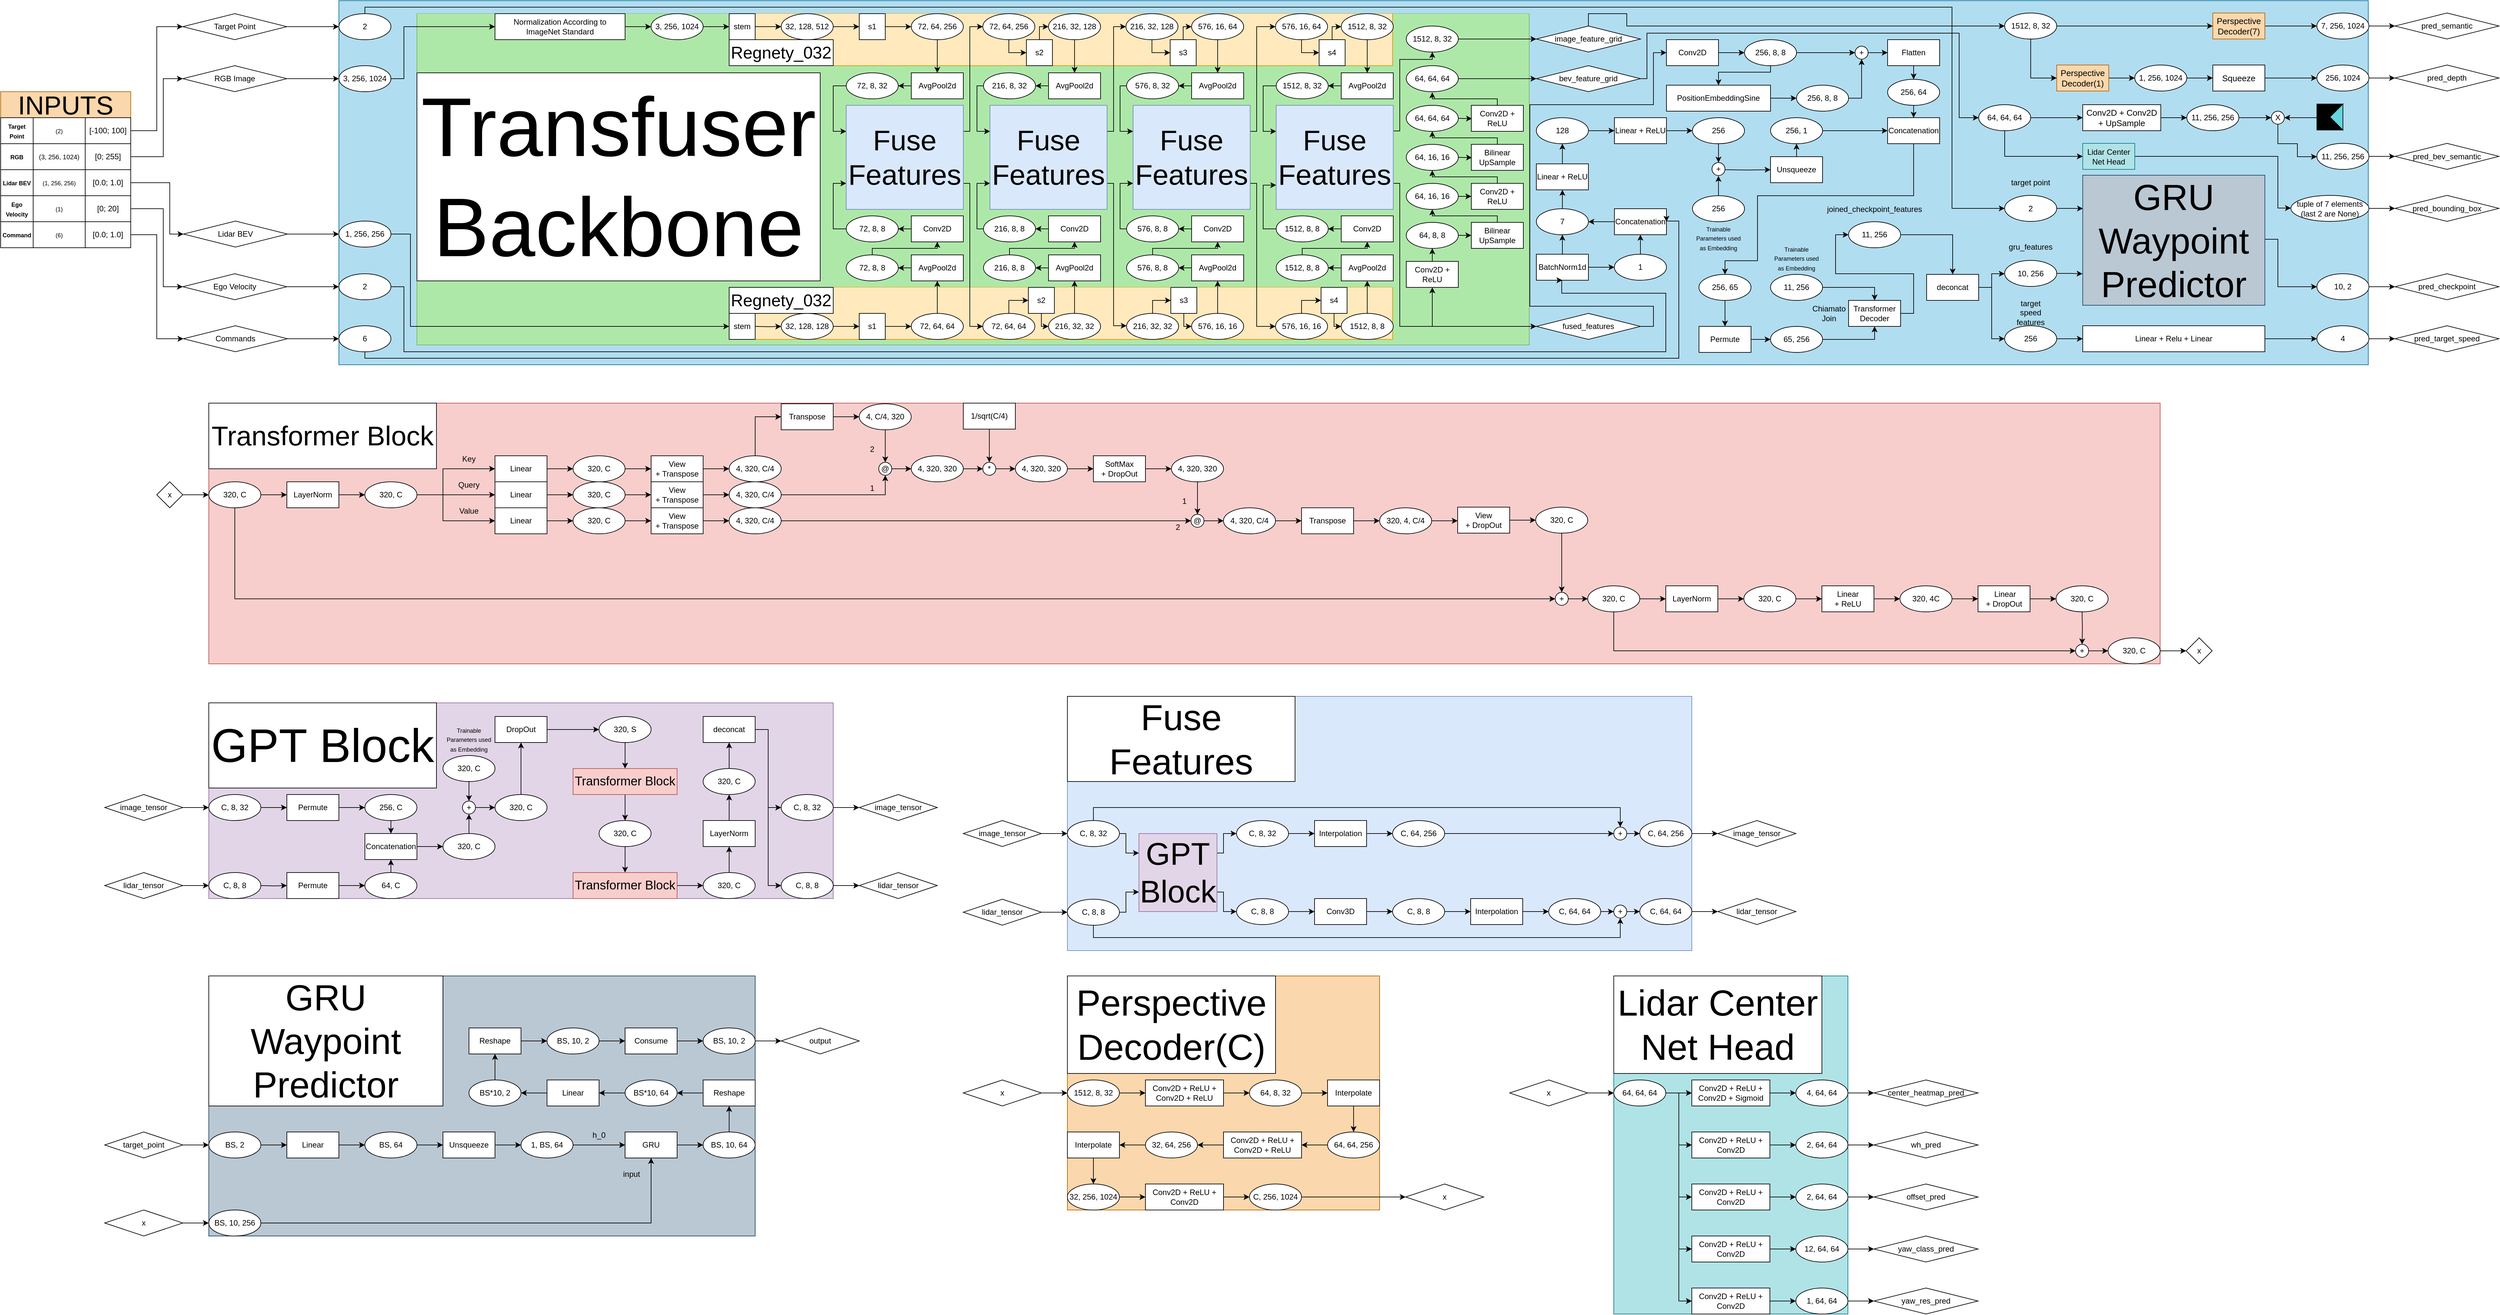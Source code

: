 <mxfile version="23.0.2" type="device">
  <diagram name="Page-1" id="jNASxlDNfpag1tlJ-Jmk">
    <mxGraphModel dx="395" dy="244" grid="1" gridSize="10" guides="1" tooltips="1" connect="1" arrows="1" fold="1" page="1" pageScale="1" pageWidth="850" pageHeight="1100" math="0" shadow="0">
      <root>
        <mxCell id="0" />
        <mxCell id="1" parent="0" />
        <mxCell id="96hoZ8oCKVO_eWpJCxNr-191" value="" style="rounded=0;whiteSpace=wrap;html=1;fillColor=#b1ddf0;strokeColor=#10739e;" vertex="1" parent="1">
          <mxGeometry x="600" y="100" width="3120" height="560" as="geometry" />
        </mxCell>
        <mxCell id="96hoZ8oCKVO_eWpJCxNr-158" value="" style="rounded=0;whiteSpace=wrap;html=1;fillColor=#b0e3e6;strokeColor=#0e8088;" vertex="1" parent="1">
          <mxGeometry x="2560" y="1600" width="360" height="520" as="geometry" />
        </mxCell>
        <mxCell id="96hoZ8oCKVO_eWpJCxNr-81" value="" style="rounded=0;whiteSpace=wrap;html=1;fillColor=#fad7ac;strokeColor=#b46504;" vertex="1" parent="1">
          <mxGeometry x="1720" y="1600" width="480" height="360" as="geometry" />
        </mxCell>
        <mxCell id="96hoZ8oCKVO_eWpJCxNr-41" value="" style="rounded=0;whiteSpace=wrap;html=1;fillColor=#bac8d3;strokeColor=#23445d;" vertex="1" parent="1">
          <mxGeometry x="400" y="1600" width="840" height="400" as="geometry" />
        </mxCell>
        <mxCell id="2liY4hYFD9sfAiHDpbTR-108" value="" style="rounded=0;whiteSpace=wrap;html=1;fillColor=#dae8fc;strokeColor=#6c8ebf;" parent="1" vertex="1">
          <mxGeometry x="1720" y="1170" width="960" height="391" as="geometry" />
        </mxCell>
        <mxCell id="2liY4hYFD9sfAiHDpbTR-61" value="" style="rounded=0;whiteSpace=wrap;html=1;fillColor=#e1d5e7;strokeColor=#9673a6;" parent="1" vertex="1">
          <mxGeometry x="400" y="1180" width="960" height="301" as="geometry" />
        </mxCell>
        <mxCell id="4sLGek1q1qb58loJhgwC-176" value="" style="rounded=0;whiteSpace=wrap;html=1;fillColor=#f8cecc;strokeColor=#b85450;" parent="1" vertex="1">
          <mxGeometry x="400" y="719" width="3000" height="401" as="geometry" />
        </mxCell>
        <mxCell id="0BgRLNmM7_qpY7lo0vDw-79" value="" style="swimlane;startSize=0;fillColor=#d5e8d4;strokeColor=#82b366;fillStyle=solid;swimlaneFillColor=#AEE8A9;container=0;" parent="1" vertex="1">
          <mxGeometry x="720" y="120" width="1710" height="509.5" as="geometry" />
        </mxCell>
        <mxCell id="0BgRLNmM7_qpY7lo0vDw-17" value="3, 256, 1024" style="ellipse;whiteSpace=wrap;html=1;" parent="0BgRLNmM7_qpY7lo0vDw-79" vertex="1">
          <mxGeometry x="360" width="80" height="40" as="geometry" />
        </mxCell>
        <mxCell id="9pMZAyFmox0Pxkku_XLN-24" value="Normalization According to ImageNet Standard" style="rounded=0;whiteSpace=wrap;html=1;" parent="0BgRLNmM7_qpY7lo0vDw-79" vertex="1">
          <mxGeometry x="120" width="200" height="40" as="geometry" />
        </mxCell>
        <mxCell id="0BgRLNmM7_qpY7lo0vDw-18" style="edgeStyle=orthogonalEdgeStyle;rounded=0;orthogonalLoop=1;jettySize=auto;html=1;entryX=0;entryY=0.5;entryDx=0;entryDy=0;" parent="0BgRLNmM7_qpY7lo0vDw-79" source="9pMZAyFmox0Pxkku_XLN-24" target="0BgRLNmM7_qpY7lo0vDw-17" edge="1">
          <mxGeometry relative="1" as="geometry" />
        </mxCell>
        <mxCell id="96hoZ8oCKVO_eWpJCxNr-117" value="1512, 8, 32" style="ellipse;whiteSpace=wrap;html=1;" vertex="1" parent="0BgRLNmM7_qpY7lo0vDw-79">
          <mxGeometry x="1521" y="19" width="80" height="40" as="geometry" />
        </mxCell>
        <mxCell id="96hoZ8oCKVO_eWpJCxNr-118" style="edgeStyle=orthogonalEdgeStyle;rounded=0;orthogonalLoop=1;jettySize=auto;html=1;entryX=0.502;entryY=0.991;entryDx=0;entryDy=0;entryPerimeter=0;" edge="1" parent="0BgRLNmM7_qpY7lo0vDw-79">
          <mxGeometry relative="1" as="geometry">
            <mxPoint x="1501" y="180.408" as="sourcePoint" />
            <mxPoint x="1561.16" y="59.04" as="targetPoint" />
            <Array as="points">
              <mxPoint x="1511" y="180.4" />
              <mxPoint x="1511" y="70.4" />
              <mxPoint x="1561" y="70.4" />
              <mxPoint x="1561" y="59.4" />
            </Array>
          </mxGeometry>
        </mxCell>
        <mxCell id="0BgRLNmM7_qpY7lo0vDw-70" value="" style="swimlane;startSize=0;fillColor=#ffe6cc;strokeColor=#d79b00;fillStyle=solid;swimlaneFillColor=#FFE9BD;" parent="1" vertex="1">
          <mxGeometry x="1200" y="120" width="1020" height="80" as="geometry" />
        </mxCell>
        <mxCell id="0BgRLNmM7_qpY7lo0vDw-28" value="stem" style="rounded=0;whiteSpace=wrap;html=1;" parent="0BgRLNmM7_qpY7lo0vDw-70" vertex="1">
          <mxGeometry width="40" height="40" as="geometry" />
        </mxCell>
        <mxCell id="0BgRLNmM7_qpY7lo0vDw-32" value="32, 128, 512" style="ellipse;whiteSpace=wrap;html=1;" parent="0BgRLNmM7_qpY7lo0vDw-70" vertex="1">
          <mxGeometry x="80" width="80" height="40" as="geometry" />
        </mxCell>
        <mxCell id="0BgRLNmM7_qpY7lo0vDw-33" style="edgeStyle=orthogonalEdgeStyle;rounded=0;orthogonalLoop=1;jettySize=auto;html=1;entryX=0;entryY=0.5;entryDx=0;entryDy=0;" parent="0BgRLNmM7_qpY7lo0vDw-70" source="0BgRLNmM7_qpY7lo0vDw-28" target="0BgRLNmM7_qpY7lo0vDw-32" edge="1">
          <mxGeometry relative="1" as="geometry" />
        </mxCell>
        <mxCell id="0BgRLNmM7_qpY7lo0vDw-34" value="s1" style="rounded=0;whiteSpace=wrap;html=1;" parent="0BgRLNmM7_qpY7lo0vDw-70" vertex="1">
          <mxGeometry x="200" width="40" height="40" as="geometry" />
        </mxCell>
        <mxCell id="0BgRLNmM7_qpY7lo0vDw-35" style="edgeStyle=orthogonalEdgeStyle;rounded=0;orthogonalLoop=1;jettySize=auto;html=1;entryX=0;entryY=0.5;entryDx=0;entryDy=0;" parent="0BgRLNmM7_qpY7lo0vDw-70" source="0BgRLNmM7_qpY7lo0vDw-32" target="0BgRLNmM7_qpY7lo0vDw-34" edge="1">
          <mxGeometry relative="1" as="geometry" />
        </mxCell>
        <mxCell id="0BgRLNmM7_qpY7lo0vDw-36" value="72, 64, 256" style="ellipse;whiteSpace=wrap;html=1;" parent="0BgRLNmM7_qpY7lo0vDw-70" vertex="1">
          <mxGeometry x="280" width="80" height="40" as="geometry" />
        </mxCell>
        <mxCell id="0BgRLNmM7_qpY7lo0vDw-40" style="edgeStyle=orthogonalEdgeStyle;rounded=0;orthogonalLoop=1;jettySize=auto;html=1;" parent="0BgRLNmM7_qpY7lo0vDw-70" source="0BgRLNmM7_qpY7lo0vDw-34" target="0BgRLNmM7_qpY7lo0vDw-36" edge="1">
          <mxGeometry relative="1" as="geometry" />
        </mxCell>
        <mxCell id="0BgRLNmM7_qpY7lo0vDw-37" value="s2" style="rounded=0;whiteSpace=wrap;html=1;" parent="0BgRLNmM7_qpY7lo0vDw-70" vertex="1">
          <mxGeometry x="457" y="40" width="40" height="40" as="geometry" />
        </mxCell>
        <mxCell id="0BgRLNmM7_qpY7lo0vDw-38" value="216, 32, 128" style="ellipse;whiteSpace=wrap;html=1;" parent="0BgRLNmM7_qpY7lo0vDw-70" vertex="1">
          <mxGeometry x="491" width="80" height="40" as="geometry" />
        </mxCell>
        <mxCell id="0BgRLNmM7_qpY7lo0vDw-42" style="edgeStyle=orthogonalEdgeStyle;rounded=0;orthogonalLoop=1;jettySize=auto;html=1;entryX=0;entryY=0.5;entryDx=0;entryDy=0;" parent="0BgRLNmM7_qpY7lo0vDw-70" source="0BgRLNmM7_qpY7lo0vDw-37" target="0BgRLNmM7_qpY7lo0vDw-38" edge="1">
          <mxGeometry relative="1" as="geometry" />
        </mxCell>
        <mxCell id="0BgRLNmM7_qpY7lo0vDw-39" value="s3" style="rounded=0;whiteSpace=wrap;html=1;" parent="0BgRLNmM7_qpY7lo0vDw-70" vertex="1">
          <mxGeometry x="678" y="40" width="40" height="40" as="geometry" />
        </mxCell>
        <mxCell id="0BgRLNmM7_qpY7lo0vDw-44" value="576, 16, 64" style="ellipse;whiteSpace=wrap;html=1;" parent="0BgRLNmM7_qpY7lo0vDw-70" vertex="1">
          <mxGeometry x="711" width="80" height="40" as="geometry" />
        </mxCell>
        <mxCell id="0BgRLNmM7_qpY7lo0vDw-45" style="edgeStyle=orthogonalEdgeStyle;rounded=0;orthogonalLoop=1;jettySize=auto;html=1;entryX=0;entryY=0.5;entryDx=0;entryDy=0;" parent="0BgRLNmM7_qpY7lo0vDw-70" source="0BgRLNmM7_qpY7lo0vDw-39" target="0BgRLNmM7_qpY7lo0vDw-44" edge="1">
          <mxGeometry relative="1" as="geometry" />
        </mxCell>
        <mxCell id="0BgRLNmM7_qpY7lo0vDw-46" value="s4" style="rounded=0;whiteSpace=wrap;html=1;" parent="0BgRLNmM7_qpY7lo0vDw-70" vertex="1">
          <mxGeometry x="907" y="40" width="40" height="40" as="geometry" />
        </mxCell>
        <mxCell id="0BgRLNmM7_qpY7lo0vDw-48" value="1512, 8, 32" style="ellipse;whiteSpace=wrap;html=1;" parent="0BgRLNmM7_qpY7lo0vDw-70" vertex="1">
          <mxGeometry x="941" width="80" height="40" as="geometry" />
        </mxCell>
        <mxCell id="0BgRLNmM7_qpY7lo0vDw-49" style="edgeStyle=orthogonalEdgeStyle;rounded=0;orthogonalLoop=1;jettySize=auto;html=1;entryX=0;entryY=0.5;entryDx=0;entryDy=0;" parent="0BgRLNmM7_qpY7lo0vDw-70" source="0BgRLNmM7_qpY7lo0vDw-46" target="0BgRLNmM7_qpY7lo0vDw-48" edge="1">
          <mxGeometry relative="1" as="geometry" />
        </mxCell>
        <mxCell id="0BgRLNmM7_qpY7lo0vDw-1" value="&lt;font style=&quot;font-size: 26px;&quot;&gt;Regnety_032&lt;/font&gt;" style="rounded=0;whiteSpace=wrap;html=1;" parent="0BgRLNmM7_qpY7lo0vDw-70" vertex="1">
          <mxGeometry y="40" width="160" height="40" as="geometry" />
        </mxCell>
        <mxCell id="96hoZ8oCKVO_eWpJCxNr-178" style="edgeStyle=orthogonalEdgeStyle;rounded=0;orthogonalLoop=1;jettySize=auto;html=1;entryX=0;entryY=0.5;entryDx=0;entryDy=0;" edge="1" parent="0BgRLNmM7_qpY7lo0vDw-70" source="96hoZ8oCKVO_eWpJCxNr-177" target="0BgRLNmM7_qpY7lo0vDw-37">
          <mxGeometry relative="1" as="geometry" />
        </mxCell>
        <mxCell id="96hoZ8oCKVO_eWpJCxNr-177" value="72, 64, 256" style="ellipse;whiteSpace=wrap;html=1;" vertex="1" parent="0BgRLNmM7_qpY7lo0vDw-70">
          <mxGeometry x="390" width="80" height="40" as="geometry" />
        </mxCell>
        <mxCell id="96hoZ8oCKVO_eWpJCxNr-180" style="edgeStyle=orthogonalEdgeStyle;rounded=0;orthogonalLoop=1;jettySize=auto;html=1;entryX=0;entryY=0.5;entryDx=0;entryDy=0;" edge="1" parent="0BgRLNmM7_qpY7lo0vDw-70" source="96hoZ8oCKVO_eWpJCxNr-179" target="0BgRLNmM7_qpY7lo0vDw-39">
          <mxGeometry relative="1" as="geometry" />
        </mxCell>
        <mxCell id="96hoZ8oCKVO_eWpJCxNr-179" value="216, 32, 128" style="ellipse;whiteSpace=wrap;html=1;" vertex="1" parent="0BgRLNmM7_qpY7lo0vDw-70">
          <mxGeometry x="610" width="80" height="40" as="geometry" />
        </mxCell>
        <mxCell id="96hoZ8oCKVO_eWpJCxNr-182" style="edgeStyle=orthogonalEdgeStyle;rounded=0;orthogonalLoop=1;jettySize=auto;html=1;entryX=0;entryY=0.5;entryDx=0;entryDy=0;" edge="1" parent="0BgRLNmM7_qpY7lo0vDw-70" source="96hoZ8oCKVO_eWpJCxNr-181" target="0BgRLNmM7_qpY7lo0vDw-46">
          <mxGeometry relative="1" as="geometry" />
        </mxCell>
        <mxCell id="96hoZ8oCKVO_eWpJCxNr-181" value="576, 16, 64" style="ellipse;whiteSpace=wrap;html=1;" vertex="1" parent="0BgRLNmM7_qpY7lo0vDw-70">
          <mxGeometry x="840" width="80" height="40" as="geometry" />
        </mxCell>
        <mxCell id="9pMZAyFmox0Pxkku_XLN-1" value="&lt;font style=&quot;font-size: 40px;&quot;&gt;INPUTS&lt;/font&gt;" style="rounded=0;whiteSpace=wrap;html=1;fillColor=#fad7ac;strokeColor=#b46504;" parent="1" vertex="1">
          <mxGeometry x="80" y="240" width="200" height="40" as="geometry" />
        </mxCell>
        <mxCell id="9pMZAyFmox0Pxkku_XLN-2" value="" style="shape=table;startSize=0;container=1;collapsible=0;childLayout=tableLayout;fontSize=9;" parent="1" vertex="1">
          <mxGeometry x="80" y="280" width="200" height="200" as="geometry" />
        </mxCell>
        <mxCell id="9pMZAyFmox0Pxkku_XLN-11" value="" style="shape=tableRow;horizontal=0;startSize=0;swimlaneHead=0;swimlaneBody=0;strokeColor=inherit;top=0;left=0;bottom=0;right=0;collapsible=0;dropTarget=0;fillColor=none;points=[[0,0.5],[1,0.5]];portConstraint=eastwest;" parent="9pMZAyFmox0Pxkku_XLN-2" vertex="1">
          <mxGeometry width="200" height="40" as="geometry" />
        </mxCell>
        <mxCell id="9pMZAyFmox0Pxkku_XLN-12" value="&lt;font style=&quot;font-size: 9px;&quot;&gt;Target Point&lt;/font&gt;" style="shape=partialRectangle;html=1;whiteSpace=wrap;connectable=0;strokeColor=inherit;overflow=hidden;fillColor=none;top=0;left=0;bottom=0;right=0;pointerEvents=1;fontStyle=1" parent="9pMZAyFmox0Pxkku_XLN-11" vertex="1">
          <mxGeometry width="50" height="40" as="geometry">
            <mxRectangle width="50" height="40" as="alternateBounds" />
          </mxGeometry>
        </mxCell>
        <mxCell id="9pMZAyFmox0Pxkku_XLN-13" value="&lt;font style=&quot;font-size: 9px;&quot;&gt;(2)&lt;/font&gt;" style="shape=partialRectangle;html=1;whiteSpace=wrap;connectable=0;strokeColor=inherit;overflow=hidden;fillColor=none;top=0;left=0;bottom=0;right=0;pointerEvents=1;" parent="9pMZAyFmox0Pxkku_XLN-11" vertex="1">
          <mxGeometry x="50" width="80" height="40" as="geometry">
            <mxRectangle width="80" height="40" as="alternateBounds" />
          </mxGeometry>
        </mxCell>
        <mxCell id="9pMZAyFmox0Pxkku_XLN-14" value="[-100; 100]" style="shape=partialRectangle;html=1;whiteSpace=wrap;connectable=0;strokeColor=inherit;overflow=hidden;fillColor=none;top=0;left=0;bottom=0;right=0;pointerEvents=1;" parent="9pMZAyFmox0Pxkku_XLN-11" vertex="1">
          <mxGeometry x="130" width="70" height="40" as="geometry">
            <mxRectangle width="70" height="40" as="alternateBounds" />
          </mxGeometry>
        </mxCell>
        <mxCell id="9pMZAyFmox0Pxkku_XLN-3" value="" style="shape=tableRow;horizontal=0;startSize=0;swimlaneHead=0;swimlaneBody=0;strokeColor=inherit;top=0;left=0;bottom=0;right=0;collapsible=0;dropTarget=0;fillColor=none;points=[[0,0.5],[1,0.5]];portConstraint=eastwest;" parent="9pMZAyFmox0Pxkku_XLN-2" vertex="1">
          <mxGeometry y="40" width="200" height="40" as="geometry" />
        </mxCell>
        <mxCell id="9pMZAyFmox0Pxkku_XLN-4" value="&lt;font style=&quot;font-size: 9px;&quot;&gt;&lt;b&gt;RGB&lt;/b&gt;&lt;/font&gt;" style="shape=partialRectangle;html=1;whiteSpace=wrap;connectable=0;strokeColor=inherit;overflow=hidden;fillColor=none;top=0;left=0;bottom=0;right=0;pointerEvents=1;" parent="9pMZAyFmox0Pxkku_XLN-3" vertex="1">
          <mxGeometry width="50" height="40" as="geometry">
            <mxRectangle width="50" height="40" as="alternateBounds" />
          </mxGeometry>
        </mxCell>
        <mxCell id="9pMZAyFmox0Pxkku_XLN-5" value="&lt;font size=&quot;1&quot;&gt;(3, 256, 1024)&lt;/font&gt;" style="shape=partialRectangle;html=1;whiteSpace=wrap;connectable=0;strokeColor=inherit;overflow=hidden;fillColor=none;top=0;left=0;bottom=0;right=0;pointerEvents=1;" parent="9pMZAyFmox0Pxkku_XLN-3" vertex="1">
          <mxGeometry x="50" width="80" height="40" as="geometry">
            <mxRectangle width="80" height="40" as="alternateBounds" />
          </mxGeometry>
        </mxCell>
        <mxCell id="9pMZAyFmox0Pxkku_XLN-6" value="&lt;font style=&quot;font-size: 12px;&quot;&gt;[0; 255]&lt;/font&gt;" style="shape=partialRectangle;html=1;whiteSpace=wrap;connectable=0;strokeColor=inherit;overflow=hidden;fillColor=none;top=0;left=0;bottom=0;right=0;pointerEvents=1;" parent="9pMZAyFmox0Pxkku_XLN-3" vertex="1">
          <mxGeometry x="130" width="70" height="40" as="geometry">
            <mxRectangle width="70" height="40" as="alternateBounds" />
          </mxGeometry>
        </mxCell>
        <mxCell id="9pMZAyFmox0Pxkku_XLN-7" value="" style="shape=tableRow;horizontal=0;startSize=0;swimlaneHead=0;swimlaneBody=0;strokeColor=inherit;top=0;left=0;bottom=0;right=0;collapsible=0;dropTarget=0;fillColor=none;points=[[0,0.5],[1,0.5]];portConstraint=eastwest;" parent="9pMZAyFmox0Pxkku_XLN-2" vertex="1">
          <mxGeometry y="80" width="200" height="40" as="geometry" />
        </mxCell>
        <mxCell id="9pMZAyFmox0Pxkku_XLN-8" value="&lt;font style=&quot;font-size: 9px;&quot;&gt;Lidar BEV&lt;/font&gt;" style="shape=partialRectangle;html=1;whiteSpace=wrap;connectable=0;strokeColor=inherit;overflow=hidden;fillColor=none;top=0;left=0;bottom=0;right=0;pointerEvents=1;fontStyle=1" parent="9pMZAyFmox0Pxkku_XLN-7" vertex="1">
          <mxGeometry width="50" height="40" as="geometry">
            <mxRectangle width="50" height="40" as="alternateBounds" />
          </mxGeometry>
        </mxCell>
        <mxCell id="9pMZAyFmox0Pxkku_XLN-9" value="&lt;font style=&quot;font-size: 9px;&quot;&gt;(1, 256, 256)&lt;/font&gt;" style="shape=partialRectangle;html=1;whiteSpace=wrap;connectable=0;strokeColor=inherit;overflow=hidden;fillColor=none;top=0;left=0;bottom=0;right=0;pointerEvents=1;" parent="9pMZAyFmox0Pxkku_XLN-7" vertex="1">
          <mxGeometry x="50" width="80" height="40" as="geometry">
            <mxRectangle width="80" height="40" as="alternateBounds" />
          </mxGeometry>
        </mxCell>
        <mxCell id="9pMZAyFmox0Pxkku_XLN-10" value="[0.0; 1.0]" style="shape=partialRectangle;html=1;whiteSpace=wrap;connectable=0;strokeColor=inherit;overflow=hidden;fillColor=none;top=0;left=0;bottom=0;right=0;pointerEvents=1;" parent="9pMZAyFmox0Pxkku_XLN-7" vertex="1">
          <mxGeometry x="130" width="70" height="40" as="geometry">
            <mxRectangle width="70" height="40" as="alternateBounds" />
          </mxGeometry>
        </mxCell>
        <mxCell id="9pMZAyFmox0Pxkku_XLN-15" value="" style="shape=tableRow;horizontal=0;startSize=0;swimlaneHead=0;swimlaneBody=0;strokeColor=inherit;top=0;left=0;bottom=0;right=0;collapsible=0;dropTarget=0;fillColor=none;points=[[0,0.5],[1,0.5]];portConstraint=eastwest;" parent="9pMZAyFmox0Pxkku_XLN-2" vertex="1">
          <mxGeometry y="120" width="200" height="40" as="geometry" />
        </mxCell>
        <mxCell id="9pMZAyFmox0Pxkku_XLN-16" value="&lt;font style=&quot;font-size: 9px;&quot;&gt;Ego Velocity&lt;/font&gt;" style="shape=partialRectangle;html=1;whiteSpace=wrap;connectable=0;strokeColor=inherit;overflow=hidden;fillColor=none;top=0;left=0;bottom=0;right=0;pointerEvents=1;fontStyle=1" parent="9pMZAyFmox0Pxkku_XLN-15" vertex="1">
          <mxGeometry width="50" height="40" as="geometry">
            <mxRectangle width="50" height="40" as="alternateBounds" />
          </mxGeometry>
        </mxCell>
        <mxCell id="9pMZAyFmox0Pxkku_XLN-17" value="&lt;font style=&quot;font-size: 9px;&quot;&gt;(1)&lt;/font&gt;" style="shape=partialRectangle;html=1;whiteSpace=wrap;connectable=0;strokeColor=inherit;overflow=hidden;fillColor=none;top=0;left=0;bottom=0;right=0;pointerEvents=1;" parent="9pMZAyFmox0Pxkku_XLN-15" vertex="1">
          <mxGeometry x="50" width="80" height="40" as="geometry">
            <mxRectangle width="80" height="40" as="alternateBounds" />
          </mxGeometry>
        </mxCell>
        <mxCell id="9pMZAyFmox0Pxkku_XLN-18" value="[0; 20]" style="shape=partialRectangle;html=1;whiteSpace=wrap;connectable=0;strokeColor=inherit;overflow=hidden;fillColor=none;top=0;left=0;bottom=0;right=0;pointerEvents=1;" parent="9pMZAyFmox0Pxkku_XLN-15" vertex="1">
          <mxGeometry x="130" width="70" height="40" as="geometry">
            <mxRectangle width="70" height="40" as="alternateBounds" />
          </mxGeometry>
        </mxCell>
        <mxCell id="9pMZAyFmox0Pxkku_XLN-19" value="" style="shape=tableRow;horizontal=0;startSize=0;swimlaneHead=0;swimlaneBody=0;strokeColor=inherit;top=0;left=0;bottom=0;right=0;collapsible=0;dropTarget=0;fillColor=none;points=[[0,0.5],[1,0.5]];portConstraint=eastwest;" parent="9pMZAyFmox0Pxkku_XLN-2" vertex="1">
          <mxGeometry y="160" width="200" height="40" as="geometry" />
        </mxCell>
        <mxCell id="9pMZAyFmox0Pxkku_XLN-20" value="&lt;font style=&quot;font-size: 9px;&quot;&gt;Command&lt;/font&gt;" style="shape=partialRectangle;html=1;whiteSpace=wrap;connectable=0;strokeColor=inherit;overflow=hidden;fillColor=none;top=0;left=0;bottom=0;right=0;pointerEvents=1;fontStyle=1" parent="9pMZAyFmox0Pxkku_XLN-19" vertex="1">
          <mxGeometry width="50" height="40" as="geometry">
            <mxRectangle width="50" height="40" as="alternateBounds" />
          </mxGeometry>
        </mxCell>
        <mxCell id="9pMZAyFmox0Pxkku_XLN-21" value="&lt;font style=&quot;font-size: 9px;&quot;&gt;(6)&lt;/font&gt;" style="shape=partialRectangle;html=1;whiteSpace=wrap;connectable=0;strokeColor=inherit;overflow=hidden;fillColor=none;top=0;left=0;bottom=0;right=0;pointerEvents=1;" parent="9pMZAyFmox0Pxkku_XLN-19" vertex="1">
          <mxGeometry x="50" width="80" height="40" as="geometry">
            <mxRectangle width="80" height="40" as="alternateBounds" />
          </mxGeometry>
        </mxCell>
        <mxCell id="9pMZAyFmox0Pxkku_XLN-22" value="[0.0; 1.0]" style="shape=partialRectangle;html=1;whiteSpace=wrap;connectable=0;strokeColor=inherit;overflow=hidden;fillColor=none;top=0;left=0;bottom=0;right=0;pointerEvents=1;" parent="9pMZAyFmox0Pxkku_XLN-19" vertex="1">
          <mxGeometry x="130" width="70" height="40" as="geometry">
            <mxRectangle width="70" height="40" as="alternateBounds" />
          </mxGeometry>
        </mxCell>
        <mxCell id="0BgRLNmM7_qpY7lo0vDw-30" style="edgeStyle=orthogonalEdgeStyle;rounded=0;orthogonalLoop=1;jettySize=auto;html=1;entryX=0;entryY=0.5;entryDx=0;entryDy=0;" parent="1" source="0BgRLNmM7_qpY7lo0vDw-17" target="0BgRLNmM7_qpY7lo0vDw-28" edge="1">
          <mxGeometry relative="1" as="geometry" />
        </mxCell>
        <mxCell id="4sLGek1q1qb58loJhgwC-25" style="edgeStyle=orthogonalEdgeStyle;rounded=0;orthogonalLoop=1;jettySize=auto;html=1;entryX=0.5;entryY=0;entryDx=0;entryDy=0;" parent="1" source="0BgRLNmM7_qpY7lo0vDw-36" target="4sLGek1q1qb58loJhgwC-24" edge="1">
          <mxGeometry relative="1" as="geometry" />
        </mxCell>
        <mxCell id="4sLGek1q1qb58loJhgwC-48" style="edgeStyle=orthogonalEdgeStyle;rounded=0;orthogonalLoop=1;jettySize=auto;html=1;entryX=0.5;entryY=0;entryDx=0;entryDy=0;" parent="1" source="0BgRLNmM7_qpY7lo0vDw-38" target="4sLGek1q1qb58loJhgwC-40" edge="1">
          <mxGeometry relative="1" as="geometry" />
        </mxCell>
        <mxCell id="4sLGek1q1qb58loJhgwC-49" style="edgeStyle=orthogonalEdgeStyle;rounded=0;orthogonalLoop=1;jettySize=auto;html=1;entryX=0.5;entryY=0;entryDx=0;entryDy=0;" parent="1" source="0BgRLNmM7_qpY7lo0vDw-44" target="4sLGek1q1qb58loJhgwC-42" edge="1">
          <mxGeometry relative="1" as="geometry" />
        </mxCell>
        <mxCell id="0BgRLNmM7_qpY7lo0vDw-98" style="edgeStyle=orthogonalEdgeStyle;rounded=0;orthogonalLoop=1;jettySize=auto;html=1;exitX=0.5;exitY=0;exitDx=0;exitDy=0;entryX=0;entryY=0.5;entryDx=0;entryDy=0;" parent="1" source="96hoZ8oCKVO_eWpJCxNr-119" target="96hoZ8oCKVO_eWpJCxNr-116" edge="1">
          <mxGeometry relative="1" as="geometry">
            <mxPoint x="2341" y="140" as="targetPoint" />
            <Array as="points">
              <mxPoint x="2521" y="120" />
              <mxPoint x="2580" y="120" />
              <mxPoint x="2580" y="139" />
            </Array>
          </mxGeometry>
        </mxCell>
        <mxCell id="4sLGek1q1qb58loJhgwC-50" style="edgeStyle=orthogonalEdgeStyle;rounded=0;orthogonalLoop=1;jettySize=auto;html=1;entryX=0.5;entryY=0;entryDx=0;entryDy=0;" parent="1" source="0BgRLNmM7_qpY7lo0vDw-48" target="4sLGek1q1qb58loJhgwC-45" edge="1">
          <mxGeometry relative="1" as="geometry" />
        </mxCell>
        <mxCell id="0BgRLNmM7_qpY7lo0vDw-101" value="Conv2D" style="rounded=0;whiteSpace=wrap;html=1;" parent="1" vertex="1">
          <mxGeometry x="2641" y="160" width="80" height="40" as="geometry" />
        </mxCell>
        <mxCell id="0BgRLNmM7_qpY7lo0vDw-102" style="edgeStyle=orthogonalEdgeStyle;rounded=0;orthogonalLoop=1;jettySize=auto;html=1;entryX=0;entryY=0.5;entryDx=0;entryDy=0;exitX=1;exitY=0.5;exitDx=0;exitDy=0;" parent="1" source="4sLGek1q1qb58loJhgwC-202" target="0BgRLNmM7_qpY7lo0vDw-101" edge="1">
          <mxGeometry relative="1" as="geometry">
            <mxPoint x="2601" y="571" as="sourcePoint" />
            <Array as="points">
              <mxPoint x="2621" y="601" />
              <mxPoint x="2621" y="570" />
              <mxPoint x="2431" y="570" />
              <mxPoint x="2431" y="260" />
              <mxPoint x="2621" y="260" />
              <mxPoint x="2621" y="180" />
            </Array>
          </mxGeometry>
        </mxCell>
        <mxCell id="0BgRLNmM7_qpY7lo0vDw-110" style="edgeStyle=orthogonalEdgeStyle;rounded=0;orthogonalLoop=1;jettySize=auto;html=1;entryX=0;entryY=0.5;entryDx=0;entryDy=0;" parent="1" source="0BgRLNmM7_qpY7lo0vDw-103" target="0BgRLNmM7_qpY7lo0vDw-108" edge="1">
          <mxGeometry relative="1" as="geometry">
            <Array as="points">
              <mxPoint x="2851" y="180" />
              <mxPoint x="2851" y="180" />
            </Array>
          </mxGeometry>
        </mxCell>
        <mxCell id="0BgRLNmM7_qpY7lo0vDw-150" style="edgeStyle=orthogonalEdgeStyle;rounded=0;orthogonalLoop=1;jettySize=auto;html=1;exitX=0.5;exitY=1;exitDx=0;exitDy=0;entryX=0.5;entryY=0;entryDx=0;entryDy=0;" parent="1" source="0BgRLNmM7_qpY7lo0vDw-103" target="0BgRLNmM7_qpY7lo0vDw-105" edge="1">
          <mxGeometry relative="1" as="geometry">
            <Array as="points">
              <mxPoint x="2801" y="210" />
              <mxPoint x="2721" y="210" />
            </Array>
          </mxGeometry>
        </mxCell>
        <mxCell id="0BgRLNmM7_qpY7lo0vDw-103" value="256, 8, 8" style="ellipse;whiteSpace=wrap;html=1;" parent="1" vertex="1">
          <mxGeometry x="2761" y="160" width="80" height="40" as="geometry" />
        </mxCell>
        <mxCell id="0BgRLNmM7_qpY7lo0vDw-104" style="edgeStyle=orthogonalEdgeStyle;rounded=0;orthogonalLoop=1;jettySize=auto;html=1;entryX=0;entryY=0.5;entryDx=0;entryDy=0;" parent="1" source="0BgRLNmM7_qpY7lo0vDw-101" target="0BgRLNmM7_qpY7lo0vDw-103" edge="1">
          <mxGeometry relative="1" as="geometry" />
        </mxCell>
        <mxCell id="0BgRLNmM7_qpY7lo0vDw-107" style="edgeStyle=orthogonalEdgeStyle;rounded=0;orthogonalLoop=1;jettySize=auto;html=1;" parent="1" source="0BgRLNmM7_qpY7lo0vDw-105" target="0BgRLNmM7_qpY7lo0vDw-106" edge="1">
          <mxGeometry relative="1" as="geometry" />
        </mxCell>
        <mxCell id="0BgRLNmM7_qpY7lo0vDw-105" value="PositionEmbeddingSine" style="rounded=0;whiteSpace=wrap;html=1;" parent="1" vertex="1">
          <mxGeometry x="2641" y="230" width="160" height="40" as="geometry" />
        </mxCell>
        <mxCell id="0BgRLNmM7_qpY7lo0vDw-109" style="edgeStyle=orthogonalEdgeStyle;rounded=0;orthogonalLoop=1;jettySize=auto;html=1;entryX=0.5;entryY=1;entryDx=0;entryDy=0;" parent="1" source="0BgRLNmM7_qpY7lo0vDw-106" target="0BgRLNmM7_qpY7lo0vDw-108" edge="1">
          <mxGeometry relative="1" as="geometry" />
        </mxCell>
        <mxCell id="0BgRLNmM7_qpY7lo0vDw-106" value="256, 8, 8" style="ellipse;whiteSpace=wrap;html=1;" parent="1" vertex="1">
          <mxGeometry x="2841" y="230" width="80" height="40" as="geometry" />
        </mxCell>
        <mxCell id="2liY4hYFD9sfAiHDpbTR-4" value="" style="edgeStyle=orthogonalEdgeStyle;rounded=0;orthogonalLoop=1;jettySize=auto;html=1;" parent="1" source="0BgRLNmM7_qpY7lo0vDw-108" target="0BgRLNmM7_qpY7lo0vDw-112" edge="1">
          <mxGeometry relative="1" as="geometry" />
        </mxCell>
        <mxCell id="0BgRLNmM7_qpY7lo0vDw-108" value="+" style="ellipse;whiteSpace=wrap;html=1;aspect=fixed;" parent="1" vertex="1">
          <mxGeometry x="2931" y="170" width="20" height="20" as="geometry" />
        </mxCell>
        <mxCell id="0BgRLNmM7_qpY7lo0vDw-114" style="edgeStyle=orthogonalEdgeStyle;rounded=0;orthogonalLoop=1;jettySize=auto;html=1;entryX=0.5;entryY=0;entryDx=0;entryDy=0;" parent="1" source="0BgRLNmM7_qpY7lo0vDw-112" target="0BgRLNmM7_qpY7lo0vDw-113" edge="1">
          <mxGeometry relative="1" as="geometry" />
        </mxCell>
        <mxCell id="0BgRLNmM7_qpY7lo0vDw-112" value="Flatten" style="rounded=0;whiteSpace=wrap;html=1;" parent="1" vertex="1">
          <mxGeometry x="2981" y="160" width="80" height="40" as="geometry" />
        </mxCell>
        <mxCell id="0BgRLNmM7_qpY7lo0vDw-147" style="edgeStyle=orthogonalEdgeStyle;rounded=0;orthogonalLoop=1;jettySize=auto;html=1;entryX=0.5;entryY=0;entryDx=0;entryDy=0;" parent="1" source="0BgRLNmM7_qpY7lo0vDw-113" target="0BgRLNmM7_qpY7lo0vDw-145" edge="1">
          <mxGeometry relative="1" as="geometry" />
        </mxCell>
        <mxCell id="0BgRLNmM7_qpY7lo0vDw-113" value="256, 64" style="ellipse;whiteSpace=wrap;html=1;" parent="1" vertex="1">
          <mxGeometry x="2981" y="221" width="80" height="40" as="geometry" />
        </mxCell>
        <mxCell id="0BgRLNmM7_qpY7lo0vDw-118" style="edgeStyle=orthogonalEdgeStyle;rounded=0;orthogonalLoop=1;jettySize=auto;html=1;" parent="1" source="0BgRLNmM7_qpY7lo0vDw-115" target="0BgRLNmM7_qpY7lo0vDw-117" edge="1">
          <mxGeometry relative="1" as="geometry" />
        </mxCell>
        <mxCell id="2liY4hYFD9sfAiHDpbTR-5" value="" style="edgeStyle=orthogonalEdgeStyle;rounded=0;orthogonalLoop=1;jettySize=auto;html=1;" parent="1" source="0BgRLNmM7_qpY7lo0vDw-115" target="0BgRLNmM7_qpY7lo0vDw-122" edge="1">
          <mxGeometry relative="1" as="geometry" />
        </mxCell>
        <mxCell id="0BgRLNmM7_qpY7lo0vDw-115" value="BatchNorm1d" style="rounded=0;whiteSpace=wrap;html=1;" parent="1" vertex="1">
          <mxGeometry x="2441" y="490" width="80" height="40" as="geometry" />
        </mxCell>
        <mxCell id="0BgRLNmM7_qpY7lo0vDw-116" style="edgeStyle=orthogonalEdgeStyle;rounded=0;orthogonalLoop=1;jettySize=auto;html=1;entryX=0.5;entryY=1;entryDx=0;entryDy=0;exitX=1;exitY=0.5;exitDx=0;exitDy=0;" parent="1" source="96hoZ8oCKVO_eWpJCxNr-209" target="0BgRLNmM7_qpY7lo0vDw-115" edge="1">
          <mxGeometry relative="1" as="geometry">
            <Array as="points">
              <mxPoint x="700" y="540" />
              <mxPoint x="700" y="640" />
              <mxPoint x="2640" y="640" />
              <mxPoint x="2640" y="550" />
              <mxPoint x="2480" y="550" />
              <mxPoint x="2480" y="530" />
            </Array>
          </mxGeometry>
        </mxCell>
        <mxCell id="0BgRLNmM7_qpY7lo0vDw-120" style="edgeStyle=orthogonalEdgeStyle;rounded=0;orthogonalLoop=1;jettySize=auto;html=1;entryX=0.5;entryY=1;entryDx=0;entryDy=0;" parent="1" source="0BgRLNmM7_qpY7lo0vDw-117" target="0BgRLNmM7_qpY7lo0vDw-119" edge="1">
          <mxGeometry relative="1" as="geometry">
            <Array as="points">
              <mxPoint x="2601" y="460" />
              <mxPoint x="2601" y="460" />
            </Array>
          </mxGeometry>
        </mxCell>
        <mxCell id="0BgRLNmM7_qpY7lo0vDw-117" value="1" style="ellipse;whiteSpace=wrap;html=1;" parent="1" vertex="1">
          <mxGeometry x="2561" y="490" width="80" height="40" as="geometry" />
        </mxCell>
        <mxCell id="0BgRLNmM7_qpY7lo0vDw-123" style="edgeStyle=orthogonalEdgeStyle;rounded=0;orthogonalLoop=1;jettySize=auto;html=1;" parent="1" source="0BgRLNmM7_qpY7lo0vDw-119" target="0BgRLNmM7_qpY7lo0vDw-122" edge="1">
          <mxGeometry relative="1" as="geometry">
            <Array as="points">
              <mxPoint x="2551" y="440" />
              <mxPoint x="2551" y="440" />
            </Array>
          </mxGeometry>
        </mxCell>
        <mxCell id="0BgRLNmM7_qpY7lo0vDw-119" value="Concatenation" style="rounded=0;whiteSpace=wrap;html=1;" parent="1" vertex="1">
          <mxGeometry x="2561" y="420" width="80" height="40" as="geometry" />
        </mxCell>
        <mxCell id="0BgRLNmM7_qpY7lo0vDw-121" style="edgeStyle=orthogonalEdgeStyle;rounded=0;orthogonalLoop=1;jettySize=auto;html=1;entryX=1;entryY=0.5;entryDx=0;entryDy=0;exitX=0.5;exitY=1;exitDx=0;exitDy=0;" parent="1" source="96hoZ8oCKVO_eWpJCxNr-211" target="0BgRLNmM7_qpY7lo0vDw-119" edge="1">
          <mxGeometry relative="1" as="geometry">
            <mxPoint x="2670" y="450" as="targetPoint" />
            <Array as="points">
              <mxPoint x="640" y="650" />
              <mxPoint x="2660" y="650" />
              <mxPoint x="2660" y="439" />
              <mxPoint x="2641" y="439" />
            </Array>
          </mxGeometry>
        </mxCell>
        <mxCell id="0BgRLNmM7_qpY7lo0vDw-126" style="edgeStyle=orthogonalEdgeStyle;rounded=0;orthogonalLoop=1;jettySize=auto;html=1;entryX=0.5;entryY=1;entryDx=0;entryDy=0;" parent="1" source="0BgRLNmM7_qpY7lo0vDw-122" target="0BgRLNmM7_qpY7lo0vDw-125" edge="1">
          <mxGeometry relative="1" as="geometry">
            <Array as="points">
              <mxPoint x="2481" y="400" />
              <mxPoint x="2481" y="400" />
            </Array>
          </mxGeometry>
        </mxCell>
        <mxCell id="0BgRLNmM7_qpY7lo0vDw-122" value="7" style="ellipse;whiteSpace=wrap;html=1;" parent="1" vertex="1">
          <mxGeometry x="2441" y="420" width="80" height="40" as="geometry" />
        </mxCell>
        <mxCell id="0BgRLNmM7_qpY7lo0vDw-128" style="edgeStyle=orthogonalEdgeStyle;rounded=0;orthogonalLoop=1;jettySize=auto;html=1;entryX=0.5;entryY=1;entryDx=0;entryDy=0;" parent="1" source="0BgRLNmM7_qpY7lo0vDw-125" target="0BgRLNmM7_qpY7lo0vDw-127" edge="1">
          <mxGeometry relative="1" as="geometry">
            <Array as="points" />
          </mxGeometry>
        </mxCell>
        <mxCell id="0BgRLNmM7_qpY7lo0vDw-125" value="Linear + ReLU" style="rounded=0;whiteSpace=wrap;html=1;" parent="1" vertex="1">
          <mxGeometry x="2441" y="351" width="80" height="40" as="geometry" />
        </mxCell>
        <mxCell id="0BgRLNmM7_qpY7lo0vDw-130" style="edgeStyle=orthogonalEdgeStyle;rounded=0;orthogonalLoop=1;jettySize=auto;html=1;entryX=0;entryY=0.5;entryDx=0;entryDy=0;" parent="1" source="0BgRLNmM7_qpY7lo0vDw-127" target="0BgRLNmM7_qpY7lo0vDw-129" edge="1">
          <mxGeometry relative="1" as="geometry" />
        </mxCell>
        <mxCell id="0BgRLNmM7_qpY7lo0vDw-127" value="128" style="ellipse;whiteSpace=wrap;html=1;" parent="1" vertex="1">
          <mxGeometry x="2441" y="280" width="80" height="40" as="geometry" />
        </mxCell>
        <mxCell id="0BgRLNmM7_qpY7lo0vDw-132" style="edgeStyle=orthogonalEdgeStyle;rounded=0;orthogonalLoop=1;jettySize=auto;html=1;entryX=0;entryY=0.5;entryDx=0;entryDy=0;" parent="1" source="0BgRLNmM7_qpY7lo0vDw-129" target="0BgRLNmM7_qpY7lo0vDw-131" edge="1">
          <mxGeometry relative="1" as="geometry" />
        </mxCell>
        <mxCell id="0BgRLNmM7_qpY7lo0vDw-129" value="Linear + ReLU" style="rounded=0;whiteSpace=wrap;html=1;" parent="1" vertex="1">
          <mxGeometry x="2561" y="280" width="80" height="40" as="geometry" />
        </mxCell>
        <mxCell id="0BgRLNmM7_qpY7lo0vDw-138" style="edgeStyle=orthogonalEdgeStyle;rounded=0;orthogonalLoop=1;jettySize=auto;html=1;entryX=0.5;entryY=0;entryDx=0;entryDy=0;" parent="1" source="0BgRLNmM7_qpY7lo0vDw-131" target="0BgRLNmM7_qpY7lo0vDw-135" edge="1">
          <mxGeometry relative="1" as="geometry" />
        </mxCell>
        <mxCell id="0BgRLNmM7_qpY7lo0vDw-131" value="256" style="ellipse;whiteSpace=wrap;html=1;" parent="1" vertex="1">
          <mxGeometry x="2681" y="280" width="80" height="40" as="geometry" />
        </mxCell>
        <mxCell id="0BgRLNmM7_qpY7lo0vDw-134" value="256" style="ellipse;whiteSpace=wrap;html=1;" parent="1" vertex="1">
          <mxGeometry x="2681" y="400" width="80" height="40" as="geometry" />
        </mxCell>
        <mxCell id="0BgRLNmM7_qpY7lo0vDw-142" style="edgeStyle=orthogonalEdgeStyle;rounded=0;orthogonalLoop=1;jettySize=auto;html=1;entryX=0;entryY=0.5;entryDx=0;entryDy=0;" parent="1" target="0BgRLNmM7_qpY7lo0vDw-141" edge="1">
          <mxGeometry relative="1" as="geometry">
            <mxPoint x="2731" y="360" as="sourcePoint" />
            <mxPoint x="2761" y="360" as="targetPoint" />
          </mxGeometry>
        </mxCell>
        <mxCell id="0BgRLNmM7_qpY7lo0vDw-135" value="+" style="ellipse;whiteSpace=wrap;html=1;aspect=fixed;" parent="1" vertex="1">
          <mxGeometry x="2711" y="349" width="20" height="20" as="geometry" />
        </mxCell>
        <mxCell id="0BgRLNmM7_qpY7lo0vDw-137" style="edgeStyle=orthogonalEdgeStyle;rounded=0;orthogonalLoop=1;jettySize=auto;html=1;entryX=0.494;entryY=1.029;entryDx=0;entryDy=0;entryPerimeter=0;" parent="1" source="0BgRLNmM7_qpY7lo0vDw-134" target="0BgRLNmM7_qpY7lo0vDw-135" edge="1">
          <mxGeometry relative="1" as="geometry" />
        </mxCell>
        <mxCell id="0BgRLNmM7_qpY7lo0vDw-139" value="&lt;font style=&quot;font-size: 9px;&quot;&gt;Trainable Parameters used as Embedding&lt;/font&gt;" style="text;html=1;strokeColor=none;fillColor=none;align=center;verticalAlign=middle;whiteSpace=wrap;rounded=0;" parent="1" vertex="1">
          <mxGeometry x="2681" y="440" width="80" height="50" as="geometry" />
        </mxCell>
        <mxCell id="2liY4hYFD9sfAiHDpbTR-6" style="edgeStyle=orthogonalEdgeStyle;rounded=0;orthogonalLoop=1;jettySize=auto;html=1;entryX=0.5;entryY=1;entryDx=0;entryDy=0;" parent="1" source="0BgRLNmM7_qpY7lo0vDw-141" target="0BgRLNmM7_qpY7lo0vDw-143" edge="1">
          <mxGeometry relative="1" as="geometry">
            <Array as="points">
              <mxPoint x="2841" y="320" />
              <mxPoint x="2841" y="320" />
            </Array>
          </mxGeometry>
        </mxCell>
        <mxCell id="0BgRLNmM7_qpY7lo0vDw-141" value="Unsqueeze" style="rounded=0;whiteSpace=wrap;html=1;" parent="1" vertex="1">
          <mxGeometry x="2801" y="340" width="80" height="40" as="geometry" />
        </mxCell>
        <mxCell id="0BgRLNmM7_qpY7lo0vDw-146" style="edgeStyle=orthogonalEdgeStyle;rounded=0;orthogonalLoop=1;jettySize=auto;html=1;entryX=0;entryY=0.5;entryDx=0;entryDy=0;" parent="1" source="0BgRLNmM7_qpY7lo0vDw-143" target="0BgRLNmM7_qpY7lo0vDw-145" edge="1">
          <mxGeometry relative="1" as="geometry" />
        </mxCell>
        <mxCell id="0BgRLNmM7_qpY7lo0vDw-143" value="256, 1" style="ellipse;whiteSpace=wrap;html=1;" parent="1" vertex="1">
          <mxGeometry x="2801" y="280" width="80" height="40" as="geometry" />
        </mxCell>
        <mxCell id="0BgRLNmM7_qpY7lo0vDw-148" style="edgeStyle=orthogonalEdgeStyle;rounded=0;orthogonalLoop=1;jettySize=auto;html=1;entryX=0.5;entryY=0;entryDx=0;entryDy=0;" parent="1" source="0BgRLNmM7_qpY7lo0vDw-145" target="0BgRLNmM7_qpY7lo0vDw-149" edge="1">
          <mxGeometry relative="1" as="geometry">
            <mxPoint x="3431" y="391" as="targetPoint" />
            <Array as="points">
              <mxPoint x="3021" y="400" />
              <mxPoint x="2781" y="400" />
              <mxPoint x="2781" y="500" />
              <mxPoint x="2731" y="500" />
            </Array>
          </mxGeometry>
        </mxCell>
        <mxCell id="0BgRLNmM7_qpY7lo0vDw-145" value="Concatenation" style="rounded=0;whiteSpace=wrap;html=1;" parent="1" vertex="1">
          <mxGeometry x="2981" y="280" width="80" height="40" as="geometry" />
        </mxCell>
        <mxCell id="0BgRLNmM7_qpY7lo0vDw-152" style="edgeStyle=orthogonalEdgeStyle;rounded=0;orthogonalLoop=1;jettySize=auto;html=1;" parent="1" source="0BgRLNmM7_qpY7lo0vDw-149" target="0BgRLNmM7_qpY7lo0vDw-151" edge="1">
          <mxGeometry relative="1" as="geometry" />
        </mxCell>
        <mxCell id="0BgRLNmM7_qpY7lo0vDw-149" value="256, 65" style="ellipse;whiteSpace=wrap;html=1;" parent="1" vertex="1">
          <mxGeometry x="2691" y="521" width="80" height="40" as="geometry" />
        </mxCell>
        <mxCell id="0BgRLNmM7_qpY7lo0vDw-154" style="edgeStyle=orthogonalEdgeStyle;rounded=0;orthogonalLoop=1;jettySize=auto;html=1;" parent="1" source="0BgRLNmM7_qpY7lo0vDw-151" target="0BgRLNmM7_qpY7lo0vDw-153" edge="1">
          <mxGeometry relative="1" as="geometry" />
        </mxCell>
        <mxCell id="0BgRLNmM7_qpY7lo0vDw-151" value="Permute" style="rounded=0;whiteSpace=wrap;html=1;" parent="1" vertex="1">
          <mxGeometry x="2691" y="601" width="80" height="40" as="geometry" />
        </mxCell>
        <mxCell id="0BgRLNmM7_qpY7lo0vDw-159" style="edgeStyle=orthogonalEdgeStyle;rounded=0;orthogonalLoop=1;jettySize=auto;html=1;entryX=0.5;entryY=1;entryDx=0;entryDy=0;" parent="1" source="0BgRLNmM7_qpY7lo0vDw-153" target="0BgRLNmM7_qpY7lo0vDw-158" edge="1">
          <mxGeometry relative="1" as="geometry" />
        </mxCell>
        <mxCell id="0BgRLNmM7_qpY7lo0vDw-153" value="65, 256" style="ellipse;whiteSpace=wrap;html=1;" parent="1" vertex="1">
          <mxGeometry x="2801" y="601" width="80" height="40" as="geometry" />
        </mxCell>
        <mxCell id="0BgRLNmM7_qpY7lo0vDw-160" style="edgeStyle=orthogonalEdgeStyle;rounded=0;orthogonalLoop=1;jettySize=auto;html=1;entryX=0.5;entryY=0;entryDx=0;entryDy=0;" parent="1" source="0BgRLNmM7_qpY7lo0vDw-155" target="0BgRLNmM7_qpY7lo0vDw-158" edge="1">
          <mxGeometry relative="1" as="geometry" />
        </mxCell>
        <mxCell id="0BgRLNmM7_qpY7lo0vDw-155" value="11, 256" style="ellipse;whiteSpace=wrap;html=1;" parent="1" vertex="1">
          <mxGeometry x="2801" y="521" width="80" height="40" as="geometry" />
        </mxCell>
        <mxCell id="0BgRLNmM7_qpY7lo0vDw-156" value="&lt;font style=&quot;font-size: 9px;&quot;&gt;Trainable Parameters used as Embedding&lt;/font&gt;" style="text;html=1;strokeColor=none;fillColor=none;align=center;verticalAlign=middle;whiteSpace=wrap;rounded=0;" parent="1" vertex="1">
          <mxGeometry x="2801" y="471" width="80" height="50" as="geometry" />
        </mxCell>
        <mxCell id="0BgRLNmM7_qpY7lo0vDw-162" style="edgeStyle=orthogonalEdgeStyle;rounded=0;orthogonalLoop=1;jettySize=auto;html=1;entryX=0;entryY=0.5;entryDx=0;entryDy=0;" parent="1" source="0BgRLNmM7_qpY7lo0vDw-158" target="0BgRLNmM7_qpY7lo0vDw-161" edge="1">
          <mxGeometry relative="1" as="geometry">
            <Array as="points">
              <mxPoint x="3021" y="581" />
              <mxPoint x="3021" y="520" />
              <mxPoint x="2901" y="520" />
              <mxPoint x="2901" y="460" />
            </Array>
          </mxGeometry>
        </mxCell>
        <mxCell id="0BgRLNmM7_qpY7lo0vDw-158" value="Transformer&lt;br&gt;Decoder" style="rounded=0;whiteSpace=wrap;html=1;" parent="1" vertex="1">
          <mxGeometry x="2921" y="561" width="80" height="40" as="geometry" />
        </mxCell>
        <mxCell id="0BgRLNmM7_qpY7lo0vDw-169" style="edgeStyle=orthogonalEdgeStyle;rounded=0;orthogonalLoop=1;jettySize=auto;html=1;" parent="1" source="0BgRLNmM7_qpY7lo0vDw-161" target="0BgRLNmM7_qpY7lo0vDw-166" edge="1">
          <mxGeometry relative="1" as="geometry">
            <Array as="points">
              <mxPoint x="3081" y="460" />
            </Array>
          </mxGeometry>
        </mxCell>
        <mxCell id="0BgRLNmM7_qpY7lo0vDw-161" value="11, 256" style="ellipse;whiteSpace=wrap;html=1;" parent="1" vertex="1">
          <mxGeometry x="2921" y="440" width="80" height="40" as="geometry" />
        </mxCell>
        <mxCell id="0BgRLNmM7_qpY7lo0vDw-163" value="joined_checkpoint_features" style="text;html=1;strokeColor=none;fillColor=none;align=center;verticalAlign=middle;whiteSpace=wrap;rounded=0;" parent="1" vertex="1">
          <mxGeometry x="2921" y="401" width="80" height="40" as="geometry" />
        </mxCell>
        <mxCell id="0BgRLNmM7_qpY7lo0vDw-164" value="10, 256" style="ellipse;whiteSpace=wrap;html=1;" parent="1" vertex="1">
          <mxGeometry x="3161" y="499.5" width="80" height="40" as="geometry" />
        </mxCell>
        <mxCell id="0BgRLNmM7_qpY7lo0vDw-170" style="edgeStyle=orthogonalEdgeStyle;rounded=0;orthogonalLoop=1;jettySize=auto;html=1;entryX=0;entryY=0.529;entryDx=0;entryDy=0;entryPerimeter=0;exitX=1;exitY=0.5;exitDx=0;exitDy=0;" parent="1" source="0BgRLNmM7_qpY7lo0vDw-166" target="0BgRLNmM7_qpY7lo0vDw-164" edge="1">
          <mxGeometry relative="1" as="geometry">
            <mxPoint x="3151" y="520" as="targetPoint" />
            <Array as="points">
              <mxPoint x="3141" y="541" />
              <mxPoint x="3141" y="520" />
              <mxPoint x="3161" y="520" />
            </Array>
            <mxPoint x="3121" y="580.5" as="sourcePoint" />
          </mxGeometry>
        </mxCell>
        <mxCell id="96hoZ8oCKVO_eWpJCxNr-167" style="edgeStyle=orthogonalEdgeStyle;rounded=0;orthogonalLoop=1;jettySize=auto;html=1;entryX=0;entryY=0.5;entryDx=0;entryDy=0;" edge="1" parent="1" source="0BgRLNmM7_qpY7lo0vDw-166" target="0BgRLNmM7_qpY7lo0vDw-171">
          <mxGeometry relative="1" as="geometry" />
        </mxCell>
        <mxCell id="0BgRLNmM7_qpY7lo0vDw-166" value="deconcat" style="rounded=0;whiteSpace=wrap;html=1;" parent="1" vertex="1">
          <mxGeometry x="3041" y="521" width="80" height="40" as="geometry" />
        </mxCell>
        <mxCell id="0BgRLNmM7_qpY7lo0vDw-182" style="edgeStyle=orthogonalEdgeStyle;rounded=0;orthogonalLoop=1;jettySize=auto;html=1;exitX=1;exitY=0.5;exitDx=0;exitDy=0;" parent="1" target="0BgRLNmM7_qpY7lo0vDw-181" edge="1" source="0BgRLNmM7_qpY7lo0vDw-171">
          <mxGeometry relative="1" as="geometry">
            <mxPoint x="3241" y="627.5" as="sourcePoint" />
            <Array as="points" />
          </mxGeometry>
        </mxCell>
        <mxCell id="0BgRLNmM7_qpY7lo0vDw-171" value="256" style="ellipse;whiteSpace=wrap;html=1;" parent="1" vertex="1">
          <mxGeometry x="3161" y="600" width="80" height="40" as="geometry" />
        </mxCell>
        <mxCell id="0BgRLNmM7_qpY7lo0vDw-173" value="gru_features" style="text;html=1;strokeColor=none;fillColor=none;align=center;verticalAlign=middle;whiteSpace=wrap;rounded=0;" parent="1" vertex="1">
          <mxGeometry x="3161" y="458.5" width="80" height="40" as="geometry" />
        </mxCell>
        <mxCell id="0BgRLNmM7_qpY7lo0vDw-174" value="target&lt;br&gt;speed features" style="text;html=1;strokeColor=none;fillColor=none;align=center;verticalAlign=middle;whiteSpace=wrap;rounded=0;" parent="1" vertex="1">
          <mxGeometry x="3161" y="560" width="80" height="40" as="geometry" />
        </mxCell>
        <mxCell id="96hoZ8oCKVO_eWpJCxNr-44" style="edgeStyle=orthogonalEdgeStyle;rounded=0;orthogonalLoop=1;jettySize=auto;html=1;entryX=0.001;entryY=0.256;entryDx=0;entryDy=0;entryPerimeter=0;" edge="1" parent="1" source="0BgRLNmM7_qpY7lo0vDw-176" target="96hoZ8oCKVO_eWpJCxNr-42">
          <mxGeometry relative="1" as="geometry" />
        </mxCell>
        <mxCell id="0BgRLNmM7_qpY7lo0vDw-176" value="2" style="ellipse;whiteSpace=wrap;html=1;" parent="1" vertex="1">
          <mxGeometry x="3161" y="399.5" width="80" height="40" as="geometry" />
        </mxCell>
        <mxCell id="0BgRLNmM7_qpY7lo0vDw-177" style="edgeStyle=orthogonalEdgeStyle;rounded=0;orthogonalLoop=1;jettySize=auto;html=1;exitX=0.5;exitY=0;exitDx=0;exitDy=0;entryX=0;entryY=0.5;entryDx=0;entryDy=0;" parent="1" source="96hoZ8oCKVO_eWpJCxNr-206" target="0BgRLNmM7_qpY7lo0vDw-176" edge="1">
          <mxGeometry relative="1" as="geometry">
            <Array as="points">
              <mxPoint x="640" y="110" />
              <mxPoint x="3080" y="110" />
              <mxPoint x="3080" y="419" />
            </Array>
            <mxPoint x="4090" y="190" as="targetPoint" />
          </mxGeometry>
        </mxCell>
        <mxCell id="0BgRLNmM7_qpY7lo0vDw-178" value="target point" style="text;html=1;strokeColor=none;fillColor=none;align=center;verticalAlign=middle;whiteSpace=wrap;rounded=0;" parent="1" vertex="1">
          <mxGeometry x="3161" y="359.5" width="80" height="40" as="geometry" />
        </mxCell>
        <mxCell id="96hoZ8oCKVO_eWpJCxNr-49" style="edgeStyle=orthogonalEdgeStyle;rounded=0;orthogonalLoop=1;jettySize=auto;html=1;" edge="1" parent="1" source="0BgRLNmM7_qpY7lo0vDw-179" target="96hoZ8oCKVO_eWpJCxNr-47">
          <mxGeometry relative="1" as="geometry" />
        </mxCell>
        <mxCell id="0BgRLNmM7_qpY7lo0vDw-179" value="10, 2" style="ellipse;whiteSpace=wrap;html=1;" parent="1" vertex="1">
          <mxGeometry x="3641" y="520" width="80" height="40" as="geometry" />
        </mxCell>
        <mxCell id="0BgRLNmM7_qpY7lo0vDw-184" style="edgeStyle=orthogonalEdgeStyle;rounded=0;orthogonalLoop=1;jettySize=auto;html=1;" parent="1" source="0BgRLNmM7_qpY7lo0vDw-181" target="0BgRLNmM7_qpY7lo0vDw-183" edge="1">
          <mxGeometry relative="1" as="geometry" />
        </mxCell>
        <mxCell id="0BgRLNmM7_qpY7lo0vDw-181" value="Linear + Relu + Linear" style="rounded=0;whiteSpace=wrap;html=1;" parent="1" vertex="1">
          <mxGeometry x="3281" y="600" width="280" height="40" as="geometry" />
        </mxCell>
        <mxCell id="96hoZ8oCKVO_eWpJCxNr-48" style="edgeStyle=orthogonalEdgeStyle;rounded=0;orthogonalLoop=1;jettySize=auto;html=1;" edge="1" parent="1" source="0BgRLNmM7_qpY7lo0vDw-183" target="96hoZ8oCKVO_eWpJCxNr-46">
          <mxGeometry relative="1" as="geometry" />
        </mxCell>
        <mxCell id="0BgRLNmM7_qpY7lo0vDw-183" value="4" style="ellipse;whiteSpace=wrap;html=1;" parent="1" vertex="1">
          <mxGeometry x="3641" y="600" width="80" height="40" as="geometry" />
        </mxCell>
        <mxCell id="8YqlqdfJ_PUniPKGBflC-6" value="Chiamato Join" style="text;html=1;strokeColor=none;fillColor=none;align=center;verticalAlign=middle;whiteSpace=wrap;rounded=0;" parent="1" vertex="1">
          <mxGeometry x="2861" y="566" width="60" height="30" as="geometry" />
        </mxCell>
        <mxCell id="4sLGek1q1qb58loJhgwC-4" value="" style="endArrow=classic;html=1;rounded=0;entryX=0.5;entryY=1;entryDx=0;entryDy=0;" parent="1" target="4sLGek1q1qb58loJhgwC-3" edge="1">
          <mxGeometry width="50" height="50" relative="1" as="geometry">
            <mxPoint x="2281" y="601" as="sourcePoint" />
            <mxPoint x="2301" y="551" as="targetPoint" />
          </mxGeometry>
        </mxCell>
        <mxCell id="4sLGek1q1qb58loJhgwC-73" style="edgeStyle=orthogonalEdgeStyle;rounded=0;orthogonalLoop=1;jettySize=auto;html=1;entryX=0;entryY=0.5;entryDx=0;entryDy=0;" parent="1" source="4sLGek1q1qb58loJhgwC-71" target="4sLGek1q1qb58loJhgwC-72" edge="1">
          <mxGeometry relative="1" as="geometry" />
        </mxCell>
        <mxCell id="4sLGek1q1qb58loJhgwC-83" style="edgeStyle=orthogonalEdgeStyle;rounded=0;orthogonalLoop=1;jettySize=auto;html=1;" parent="1" target="4sLGek1q1qb58loJhgwC-81" edge="1">
          <mxGeometry relative="1" as="geometry">
            <mxPoint x="440.0" y="870.0" as="sourcePoint" />
            <mxPoint x="2710" y="1011" as="targetPoint" />
            <Array as="points">
              <mxPoint x="440" y="1020" />
            </Array>
          </mxGeometry>
        </mxCell>
        <mxCell id="4sLGek1q1qb58loJhgwC-71" value="320, C" style="ellipse;whiteSpace=wrap;html=1;" parent="1" vertex="1">
          <mxGeometry x="400" y="840" width="80" height="40" as="geometry" />
        </mxCell>
        <mxCell id="4sLGek1q1qb58loJhgwC-77" style="edgeStyle=orthogonalEdgeStyle;rounded=0;orthogonalLoop=1;jettySize=auto;html=1;entryX=0;entryY=0.5;entryDx=0;entryDy=0;" parent="1" source="4sLGek1q1qb58loJhgwC-72" target="4sLGek1q1qb58loJhgwC-76" edge="1">
          <mxGeometry relative="1" as="geometry" />
        </mxCell>
        <mxCell id="4sLGek1q1qb58loJhgwC-72" value="LayerNorm" style="rounded=0;whiteSpace=wrap;html=1;" parent="1" vertex="1">
          <mxGeometry x="520" y="840" width="80" height="40" as="geometry" />
        </mxCell>
        <mxCell id="4sLGek1q1qb58loJhgwC-75" style="edgeStyle=orthogonalEdgeStyle;rounded=0;orthogonalLoop=1;jettySize=auto;html=1;entryX=0;entryY=0.5;entryDx=0;entryDy=0;" parent="1" source="4sLGek1q1qb58loJhgwC-74" target="4sLGek1q1qb58loJhgwC-71" edge="1">
          <mxGeometry relative="1" as="geometry" />
        </mxCell>
        <mxCell id="4sLGek1q1qb58loJhgwC-74" value="x" style="rhombus;whiteSpace=wrap;html=1;" parent="1" vertex="1">
          <mxGeometry x="320" y="840" width="40" height="40" as="geometry" />
        </mxCell>
        <mxCell id="4sLGek1q1qb58loJhgwC-79" style="edgeStyle=orthogonalEdgeStyle;rounded=0;orthogonalLoop=1;jettySize=auto;html=1;entryX=0;entryY=0.5;entryDx=0;entryDy=0;" parent="1" source="4sLGek1q1qb58loJhgwC-76" target="4sLGek1q1qb58loJhgwC-106" edge="1">
          <mxGeometry relative="1" as="geometry">
            <mxPoint x="760" y="860" as="targetPoint" />
          </mxGeometry>
        </mxCell>
        <mxCell id="4sLGek1q1qb58loJhgwC-108" style="edgeStyle=orthogonalEdgeStyle;rounded=0;orthogonalLoop=1;jettySize=auto;html=1;entryX=0;entryY=0.5;entryDx=0;entryDy=0;" parent="1" source="4sLGek1q1qb58loJhgwC-76" target="4sLGek1q1qb58loJhgwC-105" edge="1">
          <mxGeometry relative="1" as="geometry">
            <Array as="points">
              <mxPoint x="760" y="860" />
              <mxPoint x="760" y="820" />
            </Array>
          </mxGeometry>
        </mxCell>
        <mxCell id="4sLGek1q1qb58loJhgwC-109" style="edgeStyle=orthogonalEdgeStyle;rounded=0;orthogonalLoop=1;jettySize=auto;html=1;entryX=0;entryY=0.5;entryDx=0;entryDy=0;" parent="1" source="4sLGek1q1qb58loJhgwC-76" target="4sLGek1q1qb58loJhgwC-107" edge="1">
          <mxGeometry relative="1" as="geometry">
            <Array as="points">
              <mxPoint x="760" y="860" />
              <mxPoint x="760" y="900" />
            </Array>
          </mxGeometry>
        </mxCell>
        <mxCell id="4sLGek1q1qb58loJhgwC-76" value="320, C" style="ellipse;whiteSpace=wrap;html=1;" parent="1" vertex="1">
          <mxGeometry x="640" y="840" width="80" height="40" as="geometry" />
        </mxCell>
        <mxCell id="4sLGek1q1qb58loJhgwC-86" style="edgeStyle=orthogonalEdgeStyle;rounded=0;orthogonalLoop=1;jettySize=auto;html=1;entryX=0;entryY=0.5;entryDx=0;entryDy=0;" parent="1" source="4sLGek1q1qb58loJhgwC-81" target="4sLGek1q1qb58loJhgwC-85" edge="1">
          <mxGeometry relative="1" as="geometry" />
        </mxCell>
        <mxCell id="4sLGek1q1qb58loJhgwC-81" value="+" style="ellipse;whiteSpace=wrap;html=1;aspect=fixed;" parent="1" vertex="1">
          <mxGeometry x="2470" y="1010" width="20" height="20" as="geometry" />
        </mxCell>
        <mxCell id="4sLGek1q1qb58loJhgwC-97" style="edgeStyle=orthogonalEdgeStyle;rounded=0;orthogonalLoop=1;jettySize=auto;html=1;entryX=0;entryY=0.5;entryDx=0;entryDy=0;" parent="1" source="4sLGek1q1qb58loJhgwC-85" target="4sLGek1q1qb58loJhgwC-95" edge="1">
          <mxGeometry relative="1" as="geometry" />
        </mxCell>
        <mxCell id="4sLGek1q1qb58loJhgwC-101" style="edgeStyle=orthogonalEdgeStyle;rounded=0;orthogonalLoop=1;jettySize=auto;html=1;entryX=0;entryY=0.5;entryDx=0;entryDy=0;" parent="1" source="4sLGek1q1qb58loJhgwC-85" target="4sLGek1q1qb58loJhgwC-100" edge="1">
          <mxGeometry relative="1" as="geometry">
            <mxPoint x="3090" y="1120" as="targetPoint" />
            <Array as="points">
              <mxPoint x="2560" y="1100" />
            </Array>
          </mxGeometry>
        </mxCell>
        <mxCell id="4sLGek1q1qb58loJhgwC-85" value="320, C" style="ellipse;whiteSpace=wrap;html=1;" parent="1" vertex="1">
          <mxGeometry x="2520" y="1000" width="80" height="40" as="geometry" />
        </mxCell>
        <mxCell id="4sLGek1q1qb58loJhgwC-90" style="edgeStyle=orthogonalEdgeStyle;rounded=0;orthogonalLoop=1;jettySize=auto;html=1;entryX=0;entryY=0.5;entryDx=0;entryDy=0;" parent="1" source="4sLGek1q1qb58loJhgwC-87" target="4sLGek1q1qb58loJhgwC-89" edge="1">
          <mxGeometry relative="1" as="geometry" />
        </mxCell>
        <mxCell id="4sLGek1q1qb58loJhgwC-87" value="Linear&lt;br&gt;+ ReLU" style="rounded=0;whiteSpace=wrap;html=1;" parent="1" vertex="1">
          <mxGeometry x="2880" y="1000" width="80" height="40" as="geometry" />
        </mxCell>
        <mxCell id="4sLGek1q1qb58loJhgwC-92" style="edgeStyle=orthogonalEdgeStyle;rounded=0;orthogonalLoop=1;jettySize=auto;html=1;entryX=0;entryY=0.5;entryDx=0;entryDy=0;" parent="1" source="4sLGek1q1qb58loJhgwC-89" target="4sLGek1q1qb58loJhgwC-91" edge="1">
          <mxGeometry relative="1" as="geometry" />
        </mxCell>
        <mxCell id="4sLGek1q1qb58loJhgwC-89" value="320, 4C" style="ellipse;whiteSpace=wrap;html=1;" parent="1" vertex="1">
          <mxGeometry x="3000" y="1000" width="80" height="40" as="geometry" />
        </mxCell>
        <mxCell id="4sLGek1q1qb58loJhgwC-94" style="edgeStyle=orthogonalEdgeStyle;rounded=0;orthogonalLoop=1;jettySize=auto;html=1;entryX=0;entryY=0.5;entryDx=0;entryDy=0;" parent="1" source="4sLGek1q1qb58loJhgwC-91" edge="1">
          <mxGeometry relative="1" as="geometry">
            <mxPoint x="3240" y="1020" as="targetPoint" />
          </mxGeometry>
        </mxCell>
        <mxCell id="4sLGek1q1qb58loJhgwC-91" value="&amp;nbsp;Linear&lt;br&gt;+ DropOut" style="rounded=0;whiteSpace=wrap;html=1;" parent="1" vertex="1">
          <mxGeometry x="3120" y="1000" width="80" height="40" as="geometry" />
        </mxCell>
        <mxCell id="4sLGek1q1qb58loJhgwC-93" value="320, C" style="ellipse;whiteSpace=wrap;html=1;" parent="1" vertex="1">
          <mxGeometry x="3240" y="1000" width="80" height="40" as="geometry" />
        </mxCell>
        <mxCell id="4sLGek1q1qb58loJhgwC-98" style="edgeStyle=orthogonalEdgeStyle;rounded=0;orthogonalLoop=1;jettySize=auto;html=1;entryX=0;entryY=0.5;entryDx=0;entryDy=0;" parent="1" source="4sLGek1q1qb58loJhgwC-95" target="4sLGek1q1qb58loJhgwC-96" edge="1">
          <mxGeometry relative="1" as="geometry" />
        </mxCell>
        <mxCell id="4sLGek1q1qb58loJhgwC-95" value="LayerNorm" style="rounded=0;whiteSpace=wrap;html=1;" parent="1" vertex="1">
          <mxGeometry x="2640" y="1000" width="80" height="40" as="geometry" />
        </mxCell>
        <mxCell id="4sLGek1q1qb58loJhgwC-99" style="edgeStyle=orthogonalEdgeStyle;rounded=0;orthogonalLoop=1;jettySize=auto;html=1;entryX=0;entryY=0.5;entryDx=0;entryDy=0;" parent="1" source="4sLGek1q1qb58loJhgwC-96" target="4sLGek1q1qb58loJhgwC-87" edge="1">
          <mxGeometry relative="1" as="geometry" />
        </mxCell>
        <mxCell id="4sLGek1q1qb58loJhgwC-96" value="320, C" style="ellipse;whiteSpace=wrap;html=1;" parent="1" vertex="1">
          <mxGeometry x="2760" y="1000" width="80" height="40" as="geometry" />
        </mxCell>
        <mxCell id="4sLGek1q1qb58loJhgwC-104" style="edgeStyle=orthogonalEdgeStyle;rounded=0;orthogonalLoop=1;jettySize=auto;html=1;entryX=0;entryY=0.5;entryDx=0;entryDy=0;" parent="1" source="4sLGek1q1qb58loJhgwC-100" target="4sLGek1q1qb58loJhgwC-103" edge="1">
          <mxGeometry relative="1" as="geometry" />
        </mxCell>
        <mxCell id="4sLGek1q1qb58loJhgwC-100" value="+" style="ellipse;whiteSpace=wrap;html=1;aspect=fixed;" parent="1" vertex="1">
          <mxGeometry x="3270" y="1090" width="20" height="20" as="geometry" />
        </mxCell>
        <mxCell id="4sLGek1q1qb58loJhgwC-102" style="edgeStyle=orthogonalEdgeStyle;rounded=0;orthogonalLoop=1;jettySize=auto;html=1;" parent="1" target="4sLGek1q1qb58loJhgwC-100" edge="1">
          <mxGeometry relative="1" as="geometry">
            <mxPoint x="3280" y="1040" as="sourcePoint" />
          </mxGeometry>
        </mxCell>
        <mxCell id="4sLGek1q1qb58loJhgwC-205" style="edgeStyle=orthogonalEdgeStyle;rounded=0;orthogonalLoop=1;jettySize=auto;html=1;" parent="1" source="4sLGek1q1qb58loJhgwC-103" target="4sLGek1q1qb58loJhgwC-204" edge="1">
          <mxGeometry relative="1" as="geometry" />
        </mxCell>
        <mxCell id="4sLGek1q1qb58loJhgwC-103" value="320, C" style="ellipse;whiteSpace=wrap;html=1;" parent="1" vertex="1">
          <mxGeometry x="3320" y="1080" width="80" height="40" as="geometry" />
        </mxCell>
        <mxCell id="4sLGek1q1qb58loJhgwC-113" style="edgeStyle=orthogonalEdgeStyle;rounded=0;orthogonalLoop=1;jettySize=auto;html=1;entryX=0;entryY=0.5;entryDx=0;entryDy=0;" parent="1" source="4sLGek1q1qb58loJhgwC-105" target="4sLGek1q1qb58loJhgwC-110" edge="1">
          <mxGeometry relative="1" as="geometry" />
        </mxCell>
        <mxCell id="4sLGek1q1qb58loJhgwC-105" value="Linear" style="rounded=0;whiteSpace=wrap;html=1;" parent="1" vertex="1">
          <mxGeometry x="840" y="800" width="80" height="40" as="geometry" />
        </mxCell>
        <mxCell id="4sLGek1q1qb58loJhgwC-114" style="edgeStyle=orthogonalEdgeStyle;rounded=0;orthogonalLoop=1;jettySize=auto;html=1;" parent="1" source="4sLGek1q1qb58loJhgwC-106" target="4sLGek1q1qb58loJhgwC-111" edge="1">
          <mxGeometry relative="1" as="geometry" />
        </mxCell>
        <mxCell id="4sLGek1q1qb58loJhgwC-106" value="Linear" style="rounded=0;whiteSpace=wrap;html=1;" parent="1" vertex="1">
          <mxGeometry x="840" y="840" width="80" height="40" as="geometry" />
        </mxCell>
        <mxCell id="4sLGek1q1qb58loJhgwC-115" style="edgeStyle=orthogonalEdgeStyle;rounded=0;orthogonalLoop=1;jettySize=auto;html=1;entryX=0;entryY=0.5;entryDx=0;entryDy=0;" parent="1" source="4sLGek1q1qb58loJhgwC-107" target="4sLGek1q1qb58loJhgwC-112" edge="1">
          <mxGeometry relative="1" as="geometry" />
        </mxCell>
        <mxCell id="4sLGek1q1qb58loJhgwC-107" value="Linear" style="rounded=0;whiteSpace=wrap;html=1;" parent="1" vertex="1">
          <mxGeometry x="840" y="880" width="80" height="40" as="geometry" />
        </mxCell>
        <mxCell id="4sLGek1q1qb58loJhgwC-122" style="edgeStyle=orthogonalEdgeStyle;rounded=0;orthogonalLoop=1;jettySize=auto;html=1;entryX=0;entryY=0.5;entryDx=0;entryDy=0;" parent="1" source="4sLGek1q1qb58loJhgwC-110" target="4sLGek1q1qb58loJhgwC-119" edge="1">
          <mxGeometry relative="1" as="geometry" />
        </mxCell>
        <mxCell id="4sLGek1q1qb58loJhgwC-110" value="320, C" style="ellipse;whiteSpace=wrap;html=1;" parent="1" vertex="1">
          <mxGeometry x="960" y="800" width="80" height="40" as="geometry" />
        </mxCell>
        <mxCell id="4sLGek1q1qb58loJhgwC-123" style="edgeStyle=orthogonalEdgeStyle;rounded=0;orthogonalLoop=1;jettySize=auto;html=1;entryX=0;entryY=0.5;entryDx=0;entryDy=0;" parent="1" source="4sLGek1q1qb58loJhgwC-111" target="4sLGek1q1qb58loJhgwC-120" edge="1">
          <mxGeometry relative="1" as="geometry" />
        </mxCell>
        <mxCell id="4sLGek1q1qb58loJhgwC-111" value="320, C" style="ellipse;whiteSpace=wrap;html=1;" parent="1" vertex="1">
          <mxGeometry x="960" y="840" width="80" height="40" as="geometry" />
        </mxCell>
        <mxCell id="4sLGek1q1qb58loJhgwC-124" style="edgeStyle=orthogonalEdgeStyle;rounded=0;orthogonalLoop=1;jettySize=auto;html=1;entryX=0;entryY=0.5;entryDx=0;entryDy=0;" parent="1" source="4sLGek1q1qb58loJhgwC-112" target="4sLGek1q1qb58loJhgwC-121" edge="1">
          <mxGeometry relative="1" as="geometry" />
        </mxCell>
        <mxCell id="4sLGek1q1qb58loJhgwC-112" value="320, C" style="ellipse;whiteSpace=wrap;html=1;" parent="1" vertex="1">
          <mxGeometry x="960" y="880" width="80" height="40" as="geometry" />
        </mxCell>
        <mxCell id="4sLGek1q1qb58loJhgwC-116" value="Key" style="text;html=1;strokeColor=none;fillColor=none;align=center;verticalAlign=middle;whiteSpace=wrap;rounded=0;" parent="1" vertex="1">
          <mxGeometry x="760" y="790" width="80" height="30" as="geometry" />
        </mxCell>
        <mxCell id="4sLGek1q1qb58loJhgwC-117" value="Query" style="text;html=1;strokeColor=none;fillColor=none;align=center;verticalAlign=middle;whiteSpace=wrap;rounded=0;" parent="1" vertex="1">
          <mxGeometry x="760" y="830" width="80" height="30" as="geometry" />
        </mxCell>
        <mxCell id="4sLGek1q1qb58loJhgwC-118" value="Value" style="text;html=1;strokeColor=none;fillColor=none;align=center;verticalAlign=middle;whiteSpace=wrap;rounded=0;" parent="1" vertex="1">
          <mxGeometry x="760" y="870" width="80" height="30" as="geometry" />
        </mxCell>
        <mxCell id="4sLGek1q1qb58loJhgwC-128" style="edgeStyle=orthogonalEdgeStyle;rounded=0;orthogonalLoop=1;jettySize=auto;html=1;entryX=0;entryY=0.5;entryDx=0;entryDy=0;" parent="1" source="4sLGek1q1qb58loJhgwC-119" target="4sLGek1q1qb58loJhgwC-125" edge="1">
          <mxGeometry relative="1" as="geometry" />
        </mxCell>
        <mxCell id="4sLGek1q1qb58loJhgwC-119" value="View&lt;br&gt;+ Transpose" style="rounded=0;whiteSpace=wrap;html=1;" parent="1" vertex="1">
          <mxGeometry x="1080" y="800" width="80" height="40" as="geometry" />
        </mxCell>
        <mxCell id="4sLGek1q1qb58loJhgwC-129" style="edgeStyle=orthogonalEdgeStyle;rounded=0;orthogonalLoop=1;jettySize=auto;html=1;entryX=0;entryY=0.5;entryDx=0;entryDy=0;" parent="1" source="4sLGek1q1qb58loJhgwC-120" target="4sLGek1q1qb58loJhgwC-126" edge="1">
          <mxGeometry relative="1" as="geometry" />
        </mxCell>
        <mxCell id="4sLGek1q1qb58loJhgwC-120" value="View&lt;br&gt;+ Transpose" style="rounded=0;whiteSpace=wrap;html=1;" parent="1" vertex="1">
          <mxGeometry x="1080" y="840" width="80" height="40" as="geometry" />
        </mxCell>
        <mxCell id="4sLGek1q1qb58loJhgwC-130" style="edgeStyle=orthogonalEdgeStyle;rounded=0;orthogonalLoop=1;jettySize=auto;html=1;entryX=0;entryY=0.5;entryDx=0;entryDy=0;" parent="1" source="4sLGek1q1qb58loJhgwC-121" target="4sLGek1q1qb58loJhgwC-127" edge="1">
          <mxGeometry relative="1" as="geometry" />
        </mxCell>
        <mxCell id="4sLGek1q1qb58loJhgwC-121" value="View&lt;br&gt;+ Transpose" style="rounded=0;whiteSpace=wrap;html=1;" parent="1" vertex="1">
          <mxGeometry x="1080" y="880" width="80" height="40" as="geometry" />
        </mxCell>
        <mxCell id="4sLGek1q1qb58loJhgwC-132" style="edgeStyle=orthogonalEdgeStyle;rounded=0;orthogonalLoop=1;jettySize=auto;html=1;entryX=0;entryY=0.5;entryDx=0;entryDy=0;" parent="1" source="4sLGek1q1qb58loJhgwC-125" target="4sLGek1q1qb58loJhgwC-131" edge="1">
          <mxGeometry relative="1" as="geometry" />
        </mxCell>
        <mxCell id="4sLGek1q1qb58loJhgwC-137" style="edgeStyle=orthogonalEdgeStyle;rounded=0;orthogonalLoop=1;jettySize=auto;html=1;exitX=1;exitY=0.5;exitDx=0;exitDy=0;" parent="1" source="4sLGek1q1qb58loJhgwC-126" target="4sLGek1q1qb58loJhgwC-135" edge="1">
          <mxGeometry relative="1" as="geometry" />
        </mxCell>
        <mxCell id="4sLGek1q1qb58loJhgwC-125" value="4, 320, C/4" style="ellipse;whiteSpace=wrap;html=1;" parent="1" vertex="1">
          <mxGeometry x="1200" y="800" width="80" height="40" as="geometry" />
        </mxCell>
        <mxCell id="4sLGek1q1qb58loJhgwC-126" value="4, 320, C/4" style="ellipse;whiteSpace=wrap;html=1;" parent="1" vertex="1">
          <mxGeometry x="1200" y="840" width="80" height="40" as="geometry" />
        </mxCell>
        <mxCell id="4sLGek1q1qb58loJhgwC-152" style="edgeStyle=orthogonalEdgeStyle;rounded=0;orthogonalLoop=1;jettySize=auto;html=1;entryX=0;entryY=0.5;entryDx=0;entryDy=0;" parent="1" source="4sLGek1q1qb58loJhgwC-127" target="4sLGek1q1qb58loJhgwC-151" edge="1">
          <mxGeometry relative="1" as="geometry" />
        </mxCell>
        <mxCell id="4sLGek1q1qb58loJhgwC-127" value="4, 320, C/4" style="ellipse;whiteSpace=wrap;html=1;" parent="1" vertex="1">
          <mxGeometry x="1200" y="880" width="80" height="40" as="geometry" />
        </mxCell>
        <mxCell id="4sLGek1q1qb58loJhgwC-134" style="edgeStyle=orthogonalEdgeStyle;rounded=0;orthogonalLoop=1;jettySize=auto;html=1;entryX=0;entryY=0.5;entryDx=0;entryDy=0;" parent="1" source="4sLGek1q1qb58loJhgwC-131" target="4sLGek1q1qb58loJhgwC-133" edge="1">
          <mxGeometry relative="1" as="geometry" />
        </mxCell>
        <mxCell id="4sLGek1q1qb58loJhgwC-131" value="Transpose" style="rounded=0;whiteSpace=wrap;html=1;" parent="1" vertex="1">
          <mxGeometry x="1280" y="720" width="80" height="40" as="geometry" />
        </mxCell>
        <mxCell id="4sLGek1q1qb58loJhgwC-138" style="edgeStyle=orthogonalEdgeStyle;rounded=0;orthogonalLoop=1;jettySize=auto;html=1;" parent="1" source="4sLGek1q1qb58loJhgwC-133" target="4sLGek1q1qb58loJhgwC-135" edge="1">
          <mxGeometry relative="1" as="geometry" />
        </mxCell>
        <mxCell id="4sLGek1q1qb58loJhgwC-133" value="4, C/4, 320" style="ellipse;whiteSpace=wrap;html=1;" parent="1" vertex="1">
          <mxGeometry x="1400" y="720" width="80" height="40" as="geometry" />
        </mxCell>
        <mxCell id="4sLGek1q1qb58loJhgwC-140" style="edgeStyle=orthogonalEdgeStyle;rounded=0;orthogonalLoop=1;jettySize=auto;html=1;" parent="1" source="4sLGek1q1qb58loJhgwC-135" target="4sLGek1q1qb58loJhgwC-139" edge="1">
          <mxGeometry relative="1" as="geometry" />
        </mxCell>
        <mxCell id="4sLGek1q1qb58loJhgwC-135" value="@" style="ellipse;whiteSpace=wrap;html=1;aspect=fixed;" parent="1" vertex="1">
          <mxGeometry x="1430" y="810" width="20" height="20" as="geometry" />
        </mxCell>
        <mxCell id="4sLGek1q1qb58loJhgwC-143" style="edgeStyle=orthogonalEdgeStyle;rounded=0;orthogonalLoop=1;jettySize=auto;html=1;entryX=0;entryY=0.5;entryDx=0;entryDy=0;" parent="1" source="4sLGek1q1qb58loJhgwC-139" target="4sLGek1q1qb58loJhgwC-142" edge="1">
          <mxGeometry relative="1" as="geometry" />
        </mxCell>
        <mxCell id="4sLGek1q1qb58loJhgwC-139" value="4, 320, 320" style="ellipse;whiteSpace=wrap;html=1;" parent="1" vertex="1">
          <mxGeometry x="1480" y="800" width="80" height="40" as="geometry" />
        </mxCell>
        <mxCell id="4sLGek1q1qb58loJhgwC-144" style="edgeStyle=orthogonalEdgeStyle;rounded=0;orthogonalLoop=1;jettySize=auto;html=1;" parent="1" source="4sLGek1q1qb58loJhgwC-141" target="4sLGek1q1qb58loJhgwC-142" edge="1">
          <mxGeometry relative="1" as="geometry" />
        </mxCell>
        <mxCell id="4sLGek1q1qb58loJhgwC-141" value="1/sqrt(C/4)" style="rounded=0;whiteSpace=wrap;html=1;" parent="1" vertex="1">
          <mxGeometry x="1560" y="719" width="80" height="40" as="geometry" />
        </mxCell>
        <mxCell id="4sLGek1q1qb58loJhgwC-146" style="edgeStyle=orthogonalEdgeStyle;rounded=0;orthogonalLoop=1;jettySize=auto;html=1;" parent="1" source="4sLGek1q1qb58loJhgwC-142" target="4sLGek1q1qb58loJhgwC-145" edge="1">
          <mxGeometry relative="1" as="geometry" />
        </mxCell>
        <mxCell id="4sLGek1q1qb58loJhgwC-142" value="*" style="ellipse;whiteSpace=wrap;html=1;aspect=fixed;" parent="1" vertex="1">
          <mxGeometry x="1590" y="810" width="20" height="20" as="geometry" />
        </mxCell>
        <mxCell id="4sLGek1q1qb58loJhgwC-148" style="edgeStyle=orthogonalEdgeStyle;rounded=0;orthogonalLoop=1;jettySize=auto;html=1;" parent="1" source="4sLGek1q1qb58loJhgwC-145" target="4sLGek1q1qb58loJhgwC-147" edge="1">
          <mxGeometry relative="1" as="geometry" />
        </mxCell>
        <mxCell id="4sLGek1q1qb58loJhgwC-145" value="4, 320, 320" style="ellipse;whiteSpace=wrap;html=1;" parent="1" vertex="1">
          <mxGeometry x="1640" y="800" width="80" height="40" as="geometry" />
        </mxCell>
        <mxCell id="4sLGek1q1qb58loJhgwC-150" style="edgeStyle=orthogonalEdgeStyle;rounded=0;orthogonalLoop=1;jettySize=auto;html=1;" parent="1" source="4sLGek1q1qb58loJhgwC-147" target="4sLGek1q1qb58loJhgwC-149" edge="1">
          <mxGeometry relative="1" as="geometry" />
        </mxCell>
        <mxCell id="4sLGek1q1qb58loJhgwC-147" value="SoftMax&lt;br&gt;+ DropOut" style="rounded=0;whiteSpace=wrap;html=1;" parent="1" vertex="1">
          <mxGeometry x="1760" y="800" width="80" height="40" as="geometry" />
        </mxCell>
        <mxCell id="4sLGek1q1qb58loJhgwC-153" style="edgeStyle=orthogonalEdgeStyle;rounded=0;orthogonalLoop=1;jettySize=auto;html=1;entryX=0.5;entryY=0;entryDx=0;entryDy=0;" parent="1" source="4sLGek1q1qb58loJhgwC-149" target="4sLGek1q1qb58loJhgwC-151" edge="1">
          <mxGeometry relative="1" as="geometry" />
        </mxCell>
        <mxCell id="4sLGek1q1qb58loJhgwC-149" value="4, 320, 320" style="ellipse;whiteSpace=wrap;html=1;" parent="1" vertex="1">
          <mxGeometry x="1880" y="800" width="80" height="40" as="geometry" />
        </mxCell>
        <mxCell id="4sLGek1q1qb58loJhgwC-155" style="edgeStyle=orthogonalEdgeStyle;rounded=0;orthogonalLoop=1;jettySize=auto;html=1;" parent="1" source="4sLGek1q1qb58loJhgwC-151" target="4sLGek1q1qb58loJhgwC-154" edge="1">
          <mxGeometry relative="1" as="geometry" />
        </mxCell>
        <mxCell id="4sLGek1q1qb58loJhgwC-151" value="@" style="ellipse;whiteSpace=wrap;html=1;aspect=fixed;" parent="1" vertex="1">
          <mxGeometry x="1910" y="890" width="20" height="20" as="geometry" />
        </mxCell>
        <mxCell id="4sLGek1q1qb58loJhgwC-163" style="edgeStyle=orthogonalEdgeStyle;rounded=0;orthogonalLoop=1;jettySize=auto;html=1;" parent="1" source="4sLGek1q1qb58loJhgwC-154" target="4sLGek1q1qb58loJhgwC-162" edge="1">
          <mxGeometry relative="1" as="geometry" />
        </mxCell>
        <mxCell id="4sLGek1q1qb58loJhgwC-154" value="4, 320, C/4" style="ellipse;whiteSpace=wrap;html=1;" parent="1" vertex="1">
          <mxGeometry x="1960" y="880" width="80" height="40" as="geometry" />
        </mxCell>
        <mxCell id="4sLGek1q1qb58loJhgwC-156" value="1" style="text;html=1;strokeColor=none;fillColor=none;align=center;verticalAlign=middle;whiteSpace=wrap;rounded=0;" parent="1" vertex="1">
          <mxGeometry x="1400" y="840" width="40" height="20" as="geometry" />
        </mxCell>
        <mxCell id="4sLGek1q1qb58loJhgwC-159" value="2" style="text;html=1;strokeColor=none;fillColor=none;align=center;verticalAlign=middle;whiteSpace=wrap;rounded=0;" parent="1" vertex="1">
          <mxGeometry x="1400" y="780" width="40" height="20" as="geometry" />
        </mxCell>
        <mxCell id="4sLGek1q1qb58loJhgwC-160" value="1" style="text;html=1;strokeColor=none;fillColor=none;align=center;verticalAlign=middle;whiteSpace=wrap;rounded=0;" parent="1" vertex="1">
          <mxGeometry x="1880" y="860" width="40" height="20" as="geometry" />
        </mxCell>
        <mxCell id="4sLGek1q1qb58loJhgwC-161" value="2" style="text;html=1;strokeColor=none;fillColor=none;align=center;verticalAlign=middle;whiteSpace=wrap;rounded=0;" parent="1" vertex="1">
          <mxGeometry x="1870" y="900" width="40" height="20" as="geometry" />
        </mxCell>
        <mxCell id="4sLGek1q1qb58loJhgwC-165" style="edgeStyle=orthogonalEdgeStyle;rounded=0;orthogonalLoop=1;jettySize=auto;html=1;" parent="1" source="4sLGek1q1qb58loJhgwC-162" target="4sLGek1q1qb58loJhgwC-164" edge="1">
          <mxGeometry relative="1" as="geometry" />
        </mxCell>
        <mxCell id="4sLGek1q1qb58loJhgwC-162" value="Transpose" style="rounded=0;whiteSpace=wrap;html=1;" parent="1" vertex="1">
          <mxGeometry x="2080" y="880" width="80" height="40" as="geometry" />
        </mxCell>
        <mxCell id="4sLGek1q1qb58loJhgwC-167" style="edgeStyle=orthogonalEdgeStyle;rounded=0;orthogonalLoop=1;jettySize=auto;html=1;" parent="1" source="4sLGek1q1qb58loJhgwC-164" edge="1">
          <mxGeometry relative="1" as="geometry">
            <mxPoint x="2320" y="900" as="targetPoint" />
          </mxGeometry>
        </mxCell>
        <mxCell id="4sLGek1q1qb58loJhgwC-164" value="320, 4, C/4" style="ellipse;whiteSpace=wrap;html=1;" parent="1" vertex="1">
          <mxGeometry x="2200" y="880" width="80" height="40" as="geometry" />
        </mxCell>
        <mxCell id="4sLGek1q1qb58loJhgwC-174" style="edgeStyle=orthogonalEdgeStyle;rounded=0;orthogonalLoop=1;jettySize=auto;html=1;" parent="1" source="4sLGek1q1qb58loJhgwC-171" target="4sLGek1q1qb58loJhgwC-173" edge="1">
          <mxGeometry relative="1" as="geometry" />
        </mxCell>
        <mxCell id="4sLGek1q1qb58loJhgwC-171" value="View&lt;br&gt;+ DropOut" style="rounded=0;whiteSpace=wrap;html=1;" parent="1" vertex="1">
          <mxGeometry x="2320" y="879" width="80" height="40" as="geometry" />
        </mxCell>
        <mxCell id="4sLGek1q1qb58loJhgwC-175" style="edgeStyle=orthogonalEdgeStyle;rounded=0;orthogonalLoop=1;jettySize=auto;html=1;" parent="1" source="4sLGek1q1qb58loJhgwC-173" target="4sLGek1q1qb58loJhgwC-81" edge="1">
          <mxGeometry relative="1" as="geometry" />
        </mxCell>
        <mxCell id="4sLGek1q1qb58loJhgwC-173" value="320, C" style="ellipse;whiteSpace=wrap;html=1;" parent="1" vertex="1">
          <mxGeometry x="2440" y="879" width="80" height="40" as="geometry" />
        </mxCell>
        <mxCell id="4sLGek1q1qb58loJhgwC-177" value="&lt;font style=&quot;font-size: 42px;&quot;&gt;Transformer Block&lt;/font&gt;" style="rounded=0;whiteSpace=wrap;html=1;" parent="1" vertex="1">
          <mxGeometry x="400" y="719" width="350" height="101" as="geometry" />
        </mxCell>
        <mxCell id="2liY4hYFD9sfAiHDpbTR-11" style="edgeStyle=orthogonalEdgeStyle;rounded=0;orthogonalLoop=1;jettySize=auto;html=1;entryX=0;entryY=0.5;entryDx=0;entryDy=0;" parent="1" source="4sLGek1q1qb58loJhgwC-178" target="2liY4hYFD9sfAiHDpbTR-8" edge="1">
          <mxGeometry relative="1" as="geometry" />
        </mxCell>
        <mxCell id="4sLGek1q1qb58loJhgwC-178" value="image_tensor" style="rhombus;whiteSpace=wrap;html=1;" parent="1" vertex="1">
          <mxGeometry x="240" y="1321" width="120" height="40" as="geometry" />
        </mxCell>
        <mxCell id="2liY4hYFD9sfAiHDpbTR-12" style="edgeStyle=orthogonalEdgeStyle;rounded=0;orthogonalLoop=1;jettySize=auto;html=1;entryX=0;entryY=0.5;entryDx=0;entryDy=0;" parent="1" source="4sLGek1q1qb58loJhgwC-179" target="2liY4hYFD9sfAiHDpbTR-9" edge="1">
          <mxGeometry relative="1" as="geometry" />
        </mxCell>
        <mxCell id="4sLGek1q1qb58loJhgwC-179" value="lidar_tensor" style="rhombus;whiteSpace=wrap;html=1;" parent="1" vertex="1">
          <mxGeometry x="240" y="1441" width="120" height="40" as="geometry" />
        </mxCell>
        <mxCell id="4sLGek1q1qb58loJhgwC-184" style="edgeStyle=orthogonalEdgeStyle;rounded=0;orthogonalLoop=1;jettySize=auto;html=1;exitX=1;exitY=0.25;exitDx=0;exitDy=0;entryX=0;entryY=0.5;entryDx=0;entryDy=0;" parent="1" source="4sLGek1q1qb58loJhgwC-181" target="96hoZ8oCKVO_eWpJCxNr-177" edge="1">
          <mxGeometry relative="1" as="geometry">
            <Array as="points">
              <mxPoint x="1570" y="301" />
              <mxPoint x="1570" y="140" />
            </Array>
          </mxGeometry>
        </mxCell>
        <mxCell id="4sLGek1q1qb58loJhgwC-194" style="edgeStyle=orthogonalEdgeStyle;rounded=0;orthogonalLoop=1;jettySize=auto;html=1;exitX=1;exitY=0.25;exitDx=0;exitDy=0;entryX=0;entryY=0.5;entryDx=0;entryDy=0;" parent="1" source="4sLGek1q1qb58loJhgwC-186" target="96hoZ8oCKVO_eWpJCxNr-179" edge="1">
          <mxGeometry relative="1" as="geometry">
            <Array as="points">
              <mxPoint x="1791" y="301" />
              <mxPoint x="1791" y="140" />
            </Array>
          </mxGeometry>
        </mxCell>
        <mxCell id="4sLGek1q1qb58loJhgwC-197" style="edgeStyle=orthogonalEdgeStyle;rounded=0;orthogonalLoop=1;jettySize=auto;html=1;exitX=1;exitY=0.25;exitDx=0;exitDy=0;entryX=0;entryY=0.5;entryDx=0;entryDy=0;" parent="1" source="4sLGek1q1qb58loJhgwC-187" target="96hoZ8oCKVO_eWpJCxNr-181" edge="1">
          <mxGeometry relative="1" as="geometry">
            <Array as="points">
              <mxPoint x="2011" y="301" />
              <mxPoint x="2011" y="140" />
              <mxPoint x="2020" y="140" />
            </Array>
          </mxGeometry>
        </mxCell>
        <mxCell id="0BgRLNmM7_qpY7lo0vDw-99" style="edgeStyle=orthogonalEdgeStyle;rounded=0;orthogonalLoop=1;jettySize=auto;html=1;exitX=1;exitY=0.5;exitDx=0;exitDy=0;entryX=0;entryY=0.5;entryDx=0;entryDy=0;" parent="1" source="96hoZ8oCKVO_eWpJCxNr-120" target="96hoZ8oCKVO_eWpJCxNr-160" edge="1">
          <mxGeometry relative="1" as="geometry">
            <mxPoint x="2321.0" y="171.018" as="sourcePoint" />
            <mxPoint x="3161.138" y="260.034" as="targetPoint" />
            <Array as="points">
              <mxPoint x="2611" y="220" />
              <mxPoint x="2611" y="150" />
              <mxPoint x="3091" y="150" />
              <mxPoint x="3091" y="280" />
            </Array>
          </mxGeometry>
        </mxCell>
        <mxCell id="4sLGek1q1qb58loJhgwC-202" value="fused_features" style="rhombus;whiteSpace=wrap;html=1;" parent="1" vertex="1">
          <mxGeometry x="2441" y="581" width="160" height="40" as="geometry" />
        </mxCell>
        <mxCell id="0BgRLNmM7_qpY7lo0vDw-100" style="edgeStyle=orthogonalEdgeStyle;rounded=0;orthogonalLoop=1;jettySize=auto;html=1;entryX=0;entryY=0.5;entryDx=0;entryDy=0;exitX=1;exitY=0.75;exitDx=0;exitDy=0;" parent="1" source="4sLGek1q1qb58loJhgwC-188" target="4sLGek1q1qb58loJhgwC-202" edge="1">
          <mxGeometry relative="1" as="geometry">
            <mxPoint x="2361" y="601" as="targetPoint" />
            <Array as="points">
              <mxPoint x="2231" y="381" />
              <mxPoint x="2231" y="601" />
            </Array>
          </mxGeometry>
        </mxCell>
        <mxCell id="0BgRLNmM7_qpY7lo0vDw-23" value="1, 256, 256" style="ellipse;whiteSpace=wrap;html=1;" parent="1" vertex="1">
          <mxGeometry x="600" y="439" width="80" height="40" as="geometry" />
        </mxCell>
        <mxCell id="0BgRLNmM7_qpY7lo0vDw-69" value="" style="swimlane;startSize=0;fillColor=#FFFF57;strokeColor=#d79b00;fillStyle=solid;swimlaneFillColor=#FFE9BD;gradientColor=none;" parent="1" vertex="1">
          <mxGeometry x="1200" y="541" width="1020" height="80" as="geometry" />
        </mxCell>
        <mxCell id="0BgRLNmM7_qpY7lo0vDw-62" value="s3" style="rounded=0;whiteSpace=wrap;html=1;" parent="0BgRLNmM7_qpY7lo0vDw-69" vertex="1">
          <mxGeometry x="679" width="40" height="40" as="geometry" />
        </mxCell>
        <mxCell id="96hoZ8oCKVO_eWpJCxNr-184" style="edgeStyle=orthogonalEdgeStyle;rounded=0;orthogonalLoop=1;jettySize=auto;html=1;entryX=0;entryY=0.5;entryDx=0;entryDy=0;" edge="1" parent="0BgRLNmM7_qpY7lo0vDw-69" source="96hoZ8oCKVO_eWpJCxNr-183" target="0BgRLNmM7_qpY7lo0vDw-62">
          <mxGeometry relative="1" as="geometry" />
        </mxCell>
        <mxCell id="96hoZ8oCKVO_eWpJCxNr-183" value="216, 32, 32" style="ellipse;whiteSpace=wrap;html=1;" vertex="1" parent="0BgRLNmM7_qpY7lo0vDw-69">
          <mxGeometry x="611" y="40" width="80" height="40" as="geometry" />
        </mxCell>
        <mxCell id="0BgRLNmM7_qpY7lo0vDw-58" value="s2" style="rounded=0;whiteSpace=wrap;html=1;" parent="0BgRLNmM7_qpY7lo0vDw-69" vertex="1">
          <mxGeometry x="460" width="40" height="40" as="geometry" />
        </mxCell>
        <mxCell id="96hoZ8oCKVO_eWpJCxNr-187" style="edgeStyle=orthogonalEdgeStyle;rounded=0;orthogonalLoop=1;jettySize=auto;html=1;entryX=0;entryY=0.5;entryDx=0;entryDy=0;" edge="1" parent="0BgRLNmM7_qpY7lo0vDw-69" source="96hoZ8oCKVO_eWpJCxNr-186" target="0BgRLNmM7_qpY7lo0vDw-58">
          <mxGeometry relative="1" as="geometry" />
        </mxCell>
        <mxCell id="96hoZ8oCKVO_eWpJCxNr-186" value="72, 64, 64" style="ellipse;whiteSpace=wrap;html=1;" vertex="1" parent="0BgRLNmM7_qpY7lo0vDw-69">
          <mxGeometry x="390" y="40" width="80" height="40" as="geometry" />
        </mxCell>
        <mxCell id="0BgRLNmM7_qpY7lo0vDw-66" value="s4" style="rounded=0;whiteSpace=wrap;html=1;" parent="0BgRLNmM7_qpY7lo0vDw-69" vertex="1">
          <mxGeometry x="910" width="40" height="40" as="geometry" />
        </mxCell>
        <mxCell id="96hoZ8oCKVO_eWpJCxNr-189" style="edgeStyle=orthogonalEdgeStyle;rounded=0;orthogonalLoop=1;jettySize=auto;html=1;entryX=0;entryY=0.5;entryDx=0;entryDy=0;" edge="1" parent="0BgRLNmM7_qpY7lo0vDw-69" source="96hoZ8oCKVO_eWpJCxNr-188" target="0BgRLNmM7_qpY7lo0vDw-66">
          <mxGeometry relative="1" as="geometry" />
        </mxCell>
        <mxCell id="96hoZ8oCKVO_eWpJCxNr-188" value="576, 16, 16" style="ellipse;whiteSpace=wrap;html=1;" vertex="1" parent="0BgRLNmM7_qpY7lo0vDw-69">
          <mxGeometry x="840" y="40" width="80" height="40" as="geometry" />
        </mxCell>
        <mxCell id="0BgRLNmM7_qpY7lo0vDw-31" style="edgeStyle=orthogonalEdgeStyle;rounded=0;orthogonalLoop=1;jettySize=auto;html=1;entryX=0;entryY=0.5;entryDx=0;entryDy=0;" parent="1" source="0BgRLNmM7_qpY7lo0vDw-23" target="0BgRLNmM7_qpY7lo0vDw-29" edge="1">
          <mxGeometry relative="1" as="geometry">
            <Array as="points">
              <mxPoint x="710" y="459" />
              <mxPoint x="710" y="601" />
            </Array>
          </mxGeometry>
        </mxCell>
        <mxCell id="0BgRLNmM7_qpY7lo0vDw-26" value="&lt;font style=&quot;font-size: 26px;&quot;&gt;Regnety_032&lt;/font&gt;" style="rounded=0;whiteSpace=wrap;html=1;" parent="1" vertex="1">
          <mxGeometry x="1200" y="541" width="160" height="40" as="geometry" />
        </mxCell>
        <mxCell id="0BgRLNmM7_qpY7lo0vDw-29" value="stem" style="rounded=0;whiteSpace=wrap;html=1;" parent="1" vertex="1">
          <mxGeometry x="1200" y="581" width="40" height="40" as="geometry" />
        </mxCell>
        <mxCell id="0BgRLNmM7_qpY7lo0vDw-50" style="edgeStyle=orthogonalEdgeStyle;rounded=0;orthogonalLoop=1;jettySize=auto;html=1;entryX=0;entryY=0.5;entryDx=0;entryDy=0;" parent="1" target="0BgRLNmM7_qpY7lo0vDw-52" edge="1">
          <mxGeometry relative="1" as="geometry">
            <mxPoint x="1240" y="601" as="sourcePoint" />
          </mxGeometry>
        </mxCell>
        <mxCell id="0BgRLNmM7_qpY7lo0vDw-52" value="32, 128, 128" style="ellipse;whiteSpace=wrap;html=1;" parent="1" vertex="1">
          <mxGeometry x="1280" y="581" width="80" height="40" as="geometry" />
        </mxCell>
        <mxCell id="0BgRLNmM7_qpY7lo0vDw-54" value="s1" style="rounded=0;whiteSpace=wrap;html=1;" parent="1" vertex="1">
          <mxGeometry x="1400" y="581" width="40" height="40" as="geometry" />
        </mxCell>
        <mxCell id="0BgRLNmM7_qpY7lo0vDw-51" style="edgeStyle=orthogonalEdgeStyle;rounded=0;orthogonalLoop=1;jettySize=auto;html=1;entryX=0;entryY=0.5;entryDx=0;entryDy=0;" parent="1" source="0BgRLNmM7_qpY7lo0vDw-52" target="0BgRLNmM7_qpY7lo0vDw-54" edge="1">
          <mxGeometry relative="1" as="geometry" />
        </mxCell>
        <mxCell id="4sLGek1q1qb58loJhgwC-23" style="edgeStyle=orthogonalEdgeStyle;rounded=0;orthogonalLoop=1;jettySize=auto;html=1;entryX=0.5;entryY=1;entryDx=0;entryDy=0;" parent="1" source="0BgRLNmM7_qpY7lo0vDw-56" target="4sLGek1q1qb58loJhgwC-22" edge="1">
          <mxGeometry relative="1" as="geometry" />
        </mxCell>
        <mxCell id="0BgRLNmM7_qpY7lo0vDw-56" value="72, 64, 64" style="ellipse;whiteSpace=wrap;html=1;" parent="1" vertex="1">
          <mxGeometry x="1480" y="581" width="80" height="40" as="geometry" />
        </mxCell>
        <mxCell id="0BgRLNmM7_qpY7lo0vDw-53" style="edgeStyle=orthogonalEdgeStyle;rounded=0;orthogonalLoop=1;jettySize=auto;html=1;" parent="1" source="0BgRLNmM7_qpY7lo0vDw-54" target="0BgRLNmM7_qpY7lo0vDw-56" edge="1">
          <mxGeometry relative="1" as="geometry" />
        </mxCell>
        <mxCell id="4sLGek1q1qb58loJhgwC-51" style="edgeStyle=orthogonalEdgeStyle;rounded=0;orthogonalLoop=1;jettySize=auto;html=1;entryX=0.5;entryY=1;entryDx=0;entryDy=0;" parent="1" source="0BgRLNmM7_qpY7lo0vDw-60" target="4sLGek1q1qb58loJhgwC-31" edge="1">
          <mxGeometry relative="1" as="geometry" />
        </mxCell>
        <mxCell id="0BgRLNmM7_qpY7lo0vDw-60" value="216, 32, 32" style="ellipse;whiteSpace=wrap;html=1;" parent="1" vertex="1">
          <mxGeometry x="1691" y="581" width="80" height="40" as="geometry" />
        </mxCell>
        <mxCell id="0BgRLNmM7_qpY7lo0vDw-57" style="edgeStyle=orthogonalEdgeStyle;rounded=0;orthogonalLoop=1;jettySize=auto;html=1;entryX=0;entryY=0.5;entryDx=0;entryDy=0;" parent="1" source="0BgRLNmM7_qpY7lo0vDw-58" target="0BgRLNmM7_qpY7lo0vDw-60" edge="1">
          <mxGeometry relative="1" as="geometry" />
        </mxCell>
        <mxCell id="4sLGek1q1qb58loJhgwC-52" style="edgeStyle=orthogonalEdgeStyle;rounded=0;orthogonalLoop=1;jettySize=auto;html=1;entryX=0.5;entryY=1;entryDx=0;entryDy=0;" parent="1" source="0BgRLNmM7_qpY7lo0vDw-64" target="4sLGek1q1qb58loJhgwC-33" edge="1">
          <mxGeometry relative="1" as="geometry" />
        </mxCell>
        <mxCell id="0BgRLNmM7_qpY7lo0vDw-64" value="576, 16, 16" style="ellipse;whiteSpace=wrap;html=1;" parent="1" vertex="1">
          <mxGeometry x="1911" y="581" width="80" height="40" as="geometry" />
        </mxCell>
        <mxCell id="4sLGek1q1qb58loJhgwC-53" style="edgeStyle=orthogonalEdgeStyle;rounded=0;orthogonalLoop=1;jettySize=auto;html=1;entryX=0.5;entryY=1;entryDx=0;entryDy=0;" parent="1" source="0BgRLNmM7_qpY7lo0vDw-67" target="4sLGek1q1qb58loJhgwC-36" edge="1">
          <mxGeometry relative="1" as="geometry" />
        </mxCell>
        <mxCell id="0BgRLNmM7_qpY7lo0vDw-67" value="1512, 8, 8" style="ellipse;whiteSpace=wrap;html=1;" parent="1" vertex="1">
          <mxGeometry x="2141" y="581" width="80" height="40" as="geometry" />
        </mxCell>
        <mxCell id="0BgRLNmM7_qpY7lo0vDw-65" style="edgeStyle=orthogonalEdgeStyle;rounded=0;orthogonalLoop=1;jettySize=auto;html=1;entryX=0;entryY=0.5;entryDx=0;entryDy=0;" parent="1" source="0BgRLNmM7_qpY7lo0vDw-66" target="0BgRLNmM7_qpY7lo0vDw-67" edge="1">
          <mxGeometry relative="1" as="geometry" />
        </mxCell>
        <mxCell id="4sLGek1q1qb58loJhgwC-7" style="edgeStyle=orthogonalEdgeStyle;rounded=0;orthogonalLoop=1;jettySize=auto;html=1;entryX=0;entryY=0.5;entryDx=0;entryDy=0;" parent="1" source="4sLGek1q1qb58loJhgwC-2" target="4sLGek1q1qb58loJhgwC-6" edge="1">
          <mxGeometry relative="1" as="geometry" />
        </mxCell>
        <mxCell id="4sLGek1q1qb58loJhgwC-2" value="64, 8, 8" style="ellipse;whiteSpace=wrap;html=1;" parent="1" vertex="1">
          <mxGeometry x="2241" y="441" width="80" height="40" as="geometry" />
        </mxCell>
        <mxCell id="4sLGek1q1qb58loJhgwC-5" style="edgeStyle=orthogonalEdgeStyle;rounded=0;orthogonalLoop=1;jettySize=auto;html=1;entryX=0.5;entryY=1;entryDx=0;entryDy=0;" parent="1" source="4sLGek1q1qb58loJhgwC-3" target="4sLGek1q1qb58loJhgwC-2" edge="1">
          <mxGeometry relative="1" as="geometry">
            <Array as="points">
              <mxPoint x="2281" y="491" />
              <mxPoint x="2281" y="491" />
            </Array>
          </mxGeometry>
        </mxCell>
        <mxCell id="4sLGek1q1qb58loJhgwC-3" value="Conv2D + ReLU" style="rounded=0;whiteSpace=wrap;html=1;" parent="1" vertex="1">
          <mxGeometry x="2241" y="501" width="80" height="40" as="geometry" />
        </mxCell>
        <mxCell id="4sLGek1q1qb58loJhgwC-9" style="edgeStyle=orthogonalEdgeStyle;rounded=0;orthogonalLoop=1;jettySize=auto;html=1;entryX=0.5;entryY=1;entryDx=0;entryDy=0;" parent="1" source="4sLGek1q1qb58loJhgwC-6" target="4sLGek1q1qb58loJhgwC-8" edge="1">
          <mxGeometry relative="1" as="geometry">
            <Array as="points">
              <mxPoint x="2381" y="431" />
              <mxPoint x="2281" y="431" />
            </Array>
          </mxGeometry>
        </mxCell>
        <mxCell id="4sLGek1q1qb58loJhgwC-6" value="Bilinear UpSample" style="rounded=0;whiteSpace=wrap;html=1;" parent="1" vertex="1">
          <mxGeometry x="2341" y="441" width="80" height="40" as="geometry" />
        </mxCell>
        <mxCell id="4sLGek1q1qb58loJhgwC-11" style="edgeStyle=orthogonalEdgeStyle;rounded=0;orthogonalLoop=1;jettySize=auto;html=1;" parent="1" source="4sLGek1q1qb58loJhgwC-8" target="4sLGek1q1qb58loJhgwC-10" edge="1">
          <mxGeometry relative="1" as="geometry" />
        </mxCell>
        <mxCell id="4sLGek1q1qb58loJhgwC-8" value="64, 16, 16" style="ellipse;whiteSpace=wrap;html=1;" parent="1" vertex="1">
          <mxGeometry x="2241" y="381" width="80" height="40" as="geometry" />
        </mxCell>
        <mxCell id="4sLGek1q1qb58loJhgwC-10" value="Conv2D + ReLU" style="rounded=0;whiteSpace=wrap;html=1;" parent="1" vertex="1">
          <mxGeometry x="2341" y="381" width="80" height="40" as="geometry" />
        </mxCell>
        <mxCell id="4sLGek1q1qb58loJhgwC-12" value="64, 16, 16" style="ellipse;whiteSpace=wrap;html=1;" parent="1" vertex="1">
          <mxGeometry x="2241" y="321" width="80" height="40" as="geometry" />
        </mxCell>
        <mxCell id="4sLGek1q1qb58loJhgwC-13" style="edgeStyle=orthogonalEdgeStyle;rounded=0;orthogonalLoop=1;jettySize=auto;html=1;entryX=0.5;entryY=1;entryDx=0;entryDy=0;" parent="1" edge="1">
          <mxGeometry relative="1" as="geometry">
            <mxPoint x="2381" y="381" as="sourcePoint" />
            <mxPoint x="2281" y="361" as="targetPoint" />
            <Array as="points">
              <mxPoint x="2381" y="371" />
              <mxPoint x="2281" y="371" />
            </Array>
          </mxGeometry>
        </mxCell>
        <mxCell id="4sLGek1q1qb58loJhgwC-14" style="edgeStyle=orthogonalEdgeStyle;rounded=0;orthogonalLoop=1;jettySize=auto;html=1;" parent="1" target="4sLGek1q1qb58loJhgwC-15" edge="1">
          <mxGeometry relative="1" as="geometry">
            <mxPoint x="2321" y="341" as="sourcePoint" />
          </mxGeometry>
        </mxCell>
        <mxCell id="4sLGek1q1qb58loJhgwC-15" value="Bilinear UpSample" style="rounded=0;whiteSpace=wrap;html=1;" parent="1" vertex="1">
          <mxGeometry x="2341" y="321" width="80" height="40" as="geometry" />
        </mxCell>
        <mxCell id="4sLGek1q1qb58loJhgwC-16" value="64, 64, 64" style="ellipse;whiteSpace=wrap;html=1;" parent="1" vertex="1">
          <mxGeometry x="2241" y="261" width="80" height="40" as="geometry" />
        </mxCell>
        <mxCell id="4sLGek1q1qb58loJhgwC-17" style="edgeStyle=orthogonalEdgeStyle;rounded=0;orthogonalLoop=1;jettySize=auto;html=1;entryX=0.5;entryY=1;entryDx=0;entryDy=0;" parent="1" edge="1">
          <mxGeometry relative="1" as="geometry">
            <mxPoint x="2381" y="321" as="sourcePoint" />
            <mxPoint x="2281" y="301" as="targetPoint" />
            <Array as="points">
              <mxPoint x="2381" y="311" />
              <mxPoint x="2281" y="311" />
            </Array>
          </mxGeometry>
        </mxCell>
        <mxCell id="4sLGek1q1qb58loJhgwC-18" style="edgeStyle=orthogonalEdgeStyle;rounded=0;orthogonalLoop=1;jettySize=auto;html=1;" parent="1" target="4sLGek1q1qb58loJhgwC-19" edge="1">
          <mxGeometry relative="1" as="geometry">
            <mxPoint x="2321" y="281" as="sourcePoint" />
          </mxGeometry>
        </mxCell>
        <mxCell id="4sLGek1q1qb58loJhgwC-19" value="Conv2D + ReLU" style="rounded=0;whiteSpace=wrap;html=1;" parent="1" vertex="1">
          <mxGeometry x="2341" y="261" width="80" height="40" as="geometry" />
        </mxCell>
        <mxCell id="96hoZ8oCKVO_eWpJCxNr-121" style="edgeStyle=orthogonalEdgeStyle;rounded=0;orthogonalLoop=1;jettySize=auto;html=1;entryX=0;entryY=0.5;entryDx=0;entryDy=0;" edge="1" parent="1" source="4sLGek1q1qb58loJhgwC-20" target="96hoZ8oCKVO_eWpJCxNr-120">
          <mxGeometry relative="1" as="geometry" />
        </mxCell>
        <mxCell id="4sLGek1q1qb58loJhgwC-20" value="64, 64, 64" style="ellipse;whiteSpace=wrap;html=1;" parent="1" vertex="1">
          <mxGeometry x="2241" y="200" width="80" height="40" as="geometry" />
        </mxCell>
        <mxCell id="4sLGek1q1qb58loJhgwC-21" style="edgeStyle=orthogonalEdgeStyle;rounded=0;orthogonalLoop=1;jettySize=auto;html=1;entryX=0.5;entryY=1;entryDx=0;entryDy=0;" parent="1" edge="1">
          <mxGeometry relative="1" as="geometry">
            <mxPoint x="2381" y="261" as="sourcePoint" />
            <mxPoint x="2281" y="241" as="targetPoint" />
            <Array as="points">
              <mxPoint x="2381" y="251" />
              <mxPoint x="2281" y="251" />
            </Array>
          </mxGeometry>
        </mxCell>
        <mxCell id="4sLGek1q1qb58loJhgwC-29" style="edgeStyle=orthogonalEdgeStyle;rounded=0;orthogonalLoop=1;jettySize=auto;html=1;" parent="1" source="4sLGek1q1qb58loJhgwC-22" target="4sLGek1q1qb58loJhgwC-26" edge="1">
          <mxGeometry relative="1" as="geometry" />
        </mxCell>
        <mxCell id="4sLGek1q1qb58loJhgwC-22" value="AvgPool2d" style="rounded=0;whiteSpace=wrap;html=1;" parent="1" vertex="1">
          <mxGeometry x="1480" y="491" width="80" height="40" as="geometry" />
        </mxCell>
        <mxCell id="4sLGek1q1qb58loJhgwC-28" style="edgeStyle=orthogonalEdgeStyle;rounded=0;orthogonalLoop=1;jettySize=auto;html=1;" parent="1" source="4sLGek1q1qb58loJhgwC-24" target="4sLGek1q1qb58loJhgwC-27" edge="1">
          <mxGeometry relative="1" as="geometry" />
        </mxCell>
        <mxCell id="4sLGek1q1qb58loJhgwC-24" value="AvgPool2d" style="rounded=0;whiteSpace=wrap;html=1;" parent="1" vertex="1">
          <mxGeometry x="1480" y="211" width="80" height="40" as="geometry" />
        </mxCell>
        <mxCell id="4sLGek1q1qb58loJhgwC-26" value="72, 8, 8" style="ellipse;whiteSpace=wrap;html=1;" parent="1" vertex="1">
          <mxGeometry x="1380" y="491" width="80" height="40" as="geometry" />
        </mxCell>
        <mxCell id="4sLGek1q1qb58loJhgwC-183" style="edgeStyle=orthogonalEdgeStyle;rounded=0;orthogonalLoop=1;jettySize=auto;html=1;entryX=0;entryY=0.25;entryDx=0;entryDy=0;" parent="1" source="4sLGek1q1qb58loJhgwC-27" target="4sLGek1q1qb58loJhgwC-181" edge="1">
          <mxGeometry relative="1" as="geometry">
            <Array as="points">
              <mxPoint x="1360" y="231" />
              <mxPoint x="1360" y="301" />
            </Array>
          </mxGeometry>
        </mxCell>
        <mxCell id="4sLGek1q1qb58loJhgwC-27" value="72, 8, 32" style="ellipse;whiteSpace=wrap;html=1;" parent="1" vertex="1">
          <mxGeometry x="1380" y="211" width="80" height="40" as="geometry" />
        </mxCell>
        <mxCell id="4sLGek1q1qb58loJhgwC-31" value="AvgPool2d" style="rounded=0;whiteSpace=wrap;html=1;" parent="1" vertex="1">
          <mxGeometry x="1691" y="491" width="80" height="40" as="geometry" />
        </mxCell>
        <mxCell id="4sLGek1q1qb58loJhgwC-32" value="216, 8, 8" style="ellipse;whiteSpace=wrap;html=1;" parent="1" vertex="1">
          <mxGeometry x="1591" y="491" width="80" height="40" as="geometry" />
        </mxCell>
        <mxCell id="4sLGek1q1qb58loJhgwC-30" style="edgeStyle=orthogonalEdgeStyle;rounded=0;orthogonalLoop=1;jettySize=auto;html=1;" parent="1" source="4sLGek1q1qb58loJhgwC-31" target="4sLGek1q1qb58loJhgwC-32" edge="1">
          <mxGeometry relative="1" as="geometry" />
        </mxCell>
        <mxCell id="4sLGek1q1qb58loJhgwC-33" value="AvgPool2d" style="rounded=0;whiteSpace=wrap;html=1;" parent="1" vertex="1">
          <mxGeometry x="1911" y="491" width="80" height="40" as="geometry" />
        </mxCell>
        <mxCell id="4sLGek1q1qb58loJhgwC-34" value="576, 8, 8" style="ellipse;whiteSpace=wrap;html=1;" parent="1" vertex="1">
          <mxGeometry x="1811" y="491" width="80" height="40" as="geometry" />
        </mxCell>
        <mxCell id="4sLGek1q1qb58loJhgwC-35" style="edgeStyle=orthogonalEdgeStyle;rounded=0;orthogonalLoop=1;jettySize=auto;html=1;" parent="1" source="4sLGek1q1qb58loJhgwC-33" target="4sLGek1q1qb58loJhgwC-34" edge="1">
          <mxGeometry relative="1" as="geometry" />
        </mxCell>
        <mxCell id="4sLGek1q1qb58loJhgwC-36" value="AvgPool2d" style="rounded=0;whiteSpace=wrap;html=1;" parent="1" vertex="1">
          <mxGeometry x="2141" y="491" width="80" height="40" as="geometry" />
        </mxCell>
        <mxCell id="4sLGek1q1qb58loJhgwC-55" style="edgeStyle=orthogonalEdgeStyle;rounded=0;orthogonalLoop=1;jettySize=auto;html=1;entryX=0.5;entryY=1;entryDx=0;entryDy=0;" parent="1" source="4sLGek1q1qb58loJhgwC-37" target="4sLGek1q1qb58loJhgwC-54" edge="1">
          <mxGeometry relative="1" as="geometry">
            <Array as="points">
              <mxPoint x="2081" y="481" />
              <mxPoint x="2181" y="481" />
            </Array>
          </mxGeometry>
        </mxCell>
        <mxCell id="4sLGek1q1qb58loJhgwC-37" value="1512, 8, 8" style="ellipse;whiteSpace=wrap;html=1;" parent="1" vertex="1">
          <mxGeometry x="2041" y="491" width="80" height="40" as="geometry" />
        </mxCell>
        <mxCell id="4sLGek1q1qb58loJhgwC-38" style="edgeStyle=orthogonalEdgeStyle;rounded=0;orthogonalLoop=1;jettySize=auto;html=1;" parent="1" source="4sLGek1q1qb58loJhgwC-36" target="4sLGek1q1qb58loJhgwC-37" edge="1">
          <mxGeometry relative="1" as="geometry" />
        </mxCell>
        <mxCell id="4sLGek1q1qb58loJhgwC-40" value="AvgPool2d" style="rounded=0;whiteSpace=wrap;html=1;" parent="1" vertex="1">
          <mxGeometry x="1691" y="211" width="80" height="40" as="geometry" />
        </mxCell>
        <mxCell id="4sLGek1q1qb58loJhgwC-191" style="edgeStyle=orthogonalEdgeStyle;rounded=0;orthogonalLoop=1;jettySize=auto;html=1;entryX=0;entryY=0.25;entryDx=0;entryDy=0;" parent="1" source="4sLGek1q1qb58loJhgwC-41" target="4sLGek1q1qb58loJhgwC-186" edge="1">
          <mxGeometry relative="1" as="geometry">
            <Array as="points">
              <mxPoint x="1581" y="231" />
              <mxPoint x="1581" y="301" />
            </Array>
          </mxGeometry>
        </mxCell>
        <mxCell id="4sLGek1q1qb58loJhgwC-41" value="216, 8, 32" style="ellipse;whiteSpace=wrap;html=1;" parent="1" vertex="1">
          <mxGeometry x="1591" y="211" width="80" height="40" as="geometry" />
        </mxCell>
        <mxCell id="4sLGek1q1qb58loJhgwC-39" style="edgeStyle=orthogonalEdgeStyle;rounded=0;orthogonalLoop=1;jettySize=auto;html=1;" parent="1" source="4sLGek1q1qb58loJhgwC-40" target="4sLGek1q1qb58loJhgwC-41" edge="1">
          <mxGeometry relative="1" as="geometry" />
        </mxCell>
        <mxCell id="4sLGek1q1qb58loJhgwC-42" value="AvgPool2d" style="rounded=0;whiteSpace=wrap;html=1;" parent="1" vertex="1">
          <mxGeometry x="1911" y="211" width="80" height="40" as="geometry" />
        </mxCell>
        <mxCell id="4sLGek1q1qb58loJhgwC-195" style="edgeStyle=orthogonalEdgeStyle;rounded=0;orthogonalLoop=1;jettySize=auto;html=1;entryX=0;entryY=0.25;entryDx=0;entryDy=0;" parent="1" source="4sLGek1q1qb58loJhgwC-43" target="4sLGek1q1qb58loJhgwC-187" edge="1">
          <mxGeometry relative="1" as="geometry">
            <Array as="points">
              <mxPoint x="1801" y="231" />
              <mxPoint x="1801" y="301" />
            </Array>
          </mxGeometry>
        </mxCell>
        <mxCell id="4sLGek1q1qb58loJhgwC-43" value="576, 8, 32" style="ellipse;whiteSpace=wrap;html=1;" parent="1" vertex="1">
          <mxGeometry x="1811" y="211" width="80" height="40" as="geometry" />
        </mxCell>
        <mxCell id="4sLGek1q1qb58loJhgwC-44" style="edgeStyle=orthogonalEdgeStyle;rounded=0;orthogonalLoop=1;jettySize=auto;html=1;" parent="1" source="4sLGek1q1qb58loJhgwC-42" target="4sLGek1q1qb58loJhgwC-43" edge="1">
          <mxGeometry relative="1" as="geometry" />
        </mxCell>
        <mxCell id="4sLGek1q1qb58loJhgwC-45" value="AvgPool2d" style="rounded=0;whiteSpace=wrap;html=1;" parent="1" vertex="1">
          <mxGeometry x="2141" y="211" width="80" height="40" as="geometry" />
        </mxCell>
        <mxCell id="4sLGek1q1qb58loJhgwC-198" style="edgeStyle=orthogonalEdgeStyle;rounded=0;orthogonalLoop=1;jettySize=auto;html=1;exitX=0;exitY=0.5;exitDx=0;exitDy=0;entryX=0;entryY=0.25;entryDx=0;entryDy=0;" parent="1" source="4sLGek1q1qb58loJhgwC-46" target="4sLGek1q1qb58loJhgwC-188" edge="1">
          <mxGeometry relative="1" as="geometry" />
        </mxCell>
        <mxCell id="4sLGek1q1qb58loJhgwC-46" value="1512, 8, 32" style="ellipse;whiteSpace=wrap;html=1;" parent="1" vertex="1">
          <mxGeometry x="2041" y="211" width="80" height="40" as="geometry" />
        </mxCell>
        <mxCell id="4sLGek1q1qb58loJhgwC-47" style="edgeStyle=orthogonalEdgeStyle;rounded=0;orthogonalLoop=1;jettySize=auto;html=1;" parent="1" source="4sLGek1q1qb58loJhgwC-45" target="4sLGek1q1qb58loJhgwC-46" edge="1">
          <mxGeometry relative="1" as="geometry" />
        </mxCell>
        <mxCell id="4sLGek1q1qb58loJhgwC-63" style="edgeStyle=orthogonalEdgeStyle;rounded=0;orthogonalLoop=1;jettySize=auto;html=1;entryX=1;entryY=0.5;entryDx=0;entryDy=0;" parent="1" source="4sLGek1q1qb58loJhgwC-54" target="4sLGek1q1qb58loJhgwC-62" edge="1">
          <mxGeometry relative="1" as="geometry" />
        </mxCell>
        <mxCell id="4sLGek1q1qb58loJhgwC-54" value="Conv2D" style="rounded=0;whiteSpace=wrap;html=1;" parent="1" vertex="1">
          <mxGeometry x="2141" y="431" width="80" height="40" as="geometry" />
        </mxCell>
        <mxCell id="4sLGek1q1qb58loJhgwC-56" style="edgeStyle=orthogonalEdgeStyle;rounded=0;orthogonalLoop=1;jettySize=auto;html=1;entryX=0.5;entryY=1;entryDx=0;entryDy=0;" parent="1" target="4sLGek1q1qb58loJhgwC-57" edge="1">
          <mxGeometry relative="1" as="geometry">
            <mxPoint x="1851" y="491" as="sourcePoint" />
            <Array as="points">
              <mxPoint x="1851" y="481" />
              <mxPoint x="1951" y="481" />
            </Array>
          </mxGeometry>
        </mxCell>
        <mxCell id="4sLGek1q1qb58loJhgwC-65" style="edgeStyle=orthogonalEdgeStyle;rounded=0;orthogonalLoop=1;jettySize=auto;html=1;entryX=1;entryY=0.5;entryDx=0;entryDy=0;" parent="1" source="4sLGek1q1qb58loJhgwC-57" target="4sLGek1q1qb58loJhgwC-64" edge="1">
          <mxGeometry relative="1" as="geometry" />
        </mxCell>
        <mxCell id="4sLGek1q1qb58loJhgwC-57" value="Conv2D" style="rounded=0;whiteSpace=wrap;html=1;" parent="1" vertex="1">
          <mxGeometry x="1911" y="431" width="80" height="40" as="geometry" />
        </mxCell>
        <mxCell id="4sLGek1q1qb58loJhgwC-58" style="edgeStyle=orthogonalEdgeStyle;rounded=0;orthogonalLoop=1;jettySize=auto;html=1;entryX=0.5;entryY=1;entryDx=0;entryDy=0;" parent="1" target="4sLGek1q1qb58loJhgwC-59" edge="1">
          <mxGeometry relative="1" as="geometry">
            <mxPoint x="1631" y="491" as="sourcePoint" />
            <Array as="points">
              <mxPoint x="1631" y="481" />
              <mxPoint x="1731" y="481" />
            </Array>
          </mxGeometry>
        </mxCell>
        <mxCell id="4sLGek1q1qb58loJhgwC-67" style="edgeStyle=orthogonalEdgeStyle;rounded=0;orthogonalLoop=1;jettySize=auto;html=1;entryX=1;entryY=0.5;entryDx=0;entryDy=0;" parent="1" source="4sLGek1q1qb58loJhgwC-59" target="4sLGek1q1qb58loJhgwC-66" edge="1">
          <mxGeometry relative="1" as="geometry" />
        </mxCell>
        <mxCell id="4sLGek1q1qb58loJhgwC-59" value="Conv2D" style="rounded=0;whiteSpace=wrap;html=1;" parent="1" vertex="1">
          <mxGeometry x="1691" y="431" width="80" height="40" as="geometry" />
        </mxCell>
        <mxCell id="4sLGek1q1qb58loJhgwC-60" style="edgeStyle=orthogonalEdgeStyle;rounded=0;orthogonalLoop=1;jettySize=auto;html=1;entryX=0.5;entryY=1;entryDx=0;entryDy=0;" parent="1" target="4sLGek1q1qb58loJhgwC-61" edge="1">
          <mxGeometry relative="1" as="geometry">
            <mxPoint x="1420" y="491" as="sourcePoint" />
            <Array as="points">
              <mxPoint x="1420" y="481" />
              <mxPoint x="1520" y="481" />
            </Array>
          </mxGeometry>
        </mxCell>
        <mxCell id="4sLGek1q1qb58loJhgwC-69" style="edgeStyle=orthogonalEdgeStyle;rounded=0;orthogonalLoop=1;jettySize=auto;html=1;entryX=1;entryY=0.5;entryDx=0;entryDy=0;" parent="1" source="4sLGek1q1qb58loJhgwC-61" target="4sLGek1q1qb58loJhgwC-68" edge="1">
          <mxGeometry relative="1" as="geometry" />
        </mxCell>
        <mxCell id="4sLGek1q1qb58loJhgwC-61" value="Conv2D" style="rounded=0;whiteSpace=wrap;html=1;" parent="1" vertex="1">
          <mxGeometry x="1480" y="431" width="80" height="40" as="geometry" />
        </mxCell>
        <mxCell id="4sLGek1q1qb58loJhgwC-62" value="1512, 8, 8" style="ellipse;whiteSpace=wrap;html=1;" parent="1" vertex="1">
          <mxGeometry x="2041" y="431" width="80" height="40" as="geometry" />
        </mxCell>
        <mxCell id="4sLGek1q1qb58loJhgwC-193" style="edgeStyle=orthogonalEdgeStyle;rounded=0;orthogonalLoop=1;jettySize=auto;html=1;entryX=0;entryY=0.75;entryDx=0;entryDy=0;" parent="1" source="4sLGek1q1qb58loJhgwC-64" target="4sLGek1q1qb58loJhgwC-187" edge="1">
          <mxGeometry relative="1" as="geometry">
            <Array as="points">
              <mxPoint x="1801" y="451" />
              <mxPoint x="1801" y="381" />
            </Array>
          </mxGeometry>
        </mxCell>
        <mxCell id="4sLGek1q1qb58loJhgwC-64" value="576, 8, 8" style="ellipse;whiteSpace=wrap;html=1;" parent="1" vertex="1">
          <mxGeometry x="1811" y="431" width="80" height="40" as="geometry" />
        </mxCell>
        <mxCell id="4sLGek1q1qb58loJhgwC-190" style="edgeStyle=orthogonalEdgeStyle;rounded=0;orthogonalLoop=1;jettySize=auto;html=1;entryX=0;entryY=0.75;entryDx=0;entryDy=0;" parent="1" source="4sLGek1q1qb58loJhgwC-66" target="4sLGek1q1qb58loJhgwC-186" edge="1">
          <mxGeometry relative="1" as="geometry">
            <Array as="points">
              <mxPoint x="1581" y="451" />
              <mxPoint x="1581" y="381" />
            </Array>
          </mxGeometry>
        </mxCell>
        <mxCell id="4sLGek1q1qb58loJhgwC-66" value="216, 8, 8" style="ellipse;whiteSpace=wrap;html=1;" parent="1" vertex="1">
          <mxGeometry x="1591" y="431" width="80" height="40" as="geometry" />
        </mxCell>
        <mxCell id="4sLGek1q1qb58loJhgwC-182" style="edgeStyle=orthogonalEdgeStyle;rounded=0;orthogonalLoop=1;jettySize=auto;html=1;entryX=0;entryY=0.75;entryDx=0;entryDy=0;" parent="1" source="4sLGek1q1qb58loJhgwC-68" target="4sLGek1q1qb58loJhgwC-181" edge="1">
          <mxGeometry relative="1" as="geometry">
            <Array as="points">
              <mxPoint x="1360" y="451" />
              <mxPoint x="1360" y="381" />
            </Array>
          </mxGeometry>
        </mxCell>
        <mxCell id="4sLGek1q1qb58loJhgwC-68" value="72, 8, 8" style="ellipse;whiteSpace=wrap;html=1;" parent="1" vertex="1">
          <mxGeometry x="1380" y="431" width="80" height="40" as="geometry" />
        </mxCell>
        <mxCell id="4sLGek1q1qb58loJhgwC-185" style="edgeStyle=orthogonalEdgeStyle;rounded=0;orthogonalLoop=1;jettySize=auto;html=1;exitX=1;exitY=0.75;exitDx=0;exitDy=0;entryX=0;entryY=0.5;entryDx=0;entryDy=0;" parent="1" source="4sLGek1q1qb58loJhgwC-181" target="96hoZ8oCKVO_eWpJCxNr-186" edge="1">
          <mxGeometry relative="1" as="geometry">
            <Array as="points">
              <mxPoint x="1570" y="381" />
              <mxPoint x="1570" y="601" />
            </Array>
          </mxGeometry>
        </mxCell>
        <mxCell id="4sLGek1q1qb58loJhgwC-181" value="Fuse&lt;br style=&quot;font-size: 44px;&quot;&gt;Features" style="rounded=0;whiteSpace=wrap;html=1;fontSize=44;fillColor=#dae8fc;strokeColor=#6c8ebf;" parent="1" vertex="1">
          <mxGeometry x="1380" y="261" width="180" height="160" as="geometry" />
        </mxCell>
        <mxCell id="4sLGek1q1qb58loJhgwC-192" style="edgeStyle=orthogonalEdgeStyle;rounded=0;orthogonalLoop=1;jettySize=auto;html=1;exitX=1;exitY=0.75;exitDx=0;exitDy=0;" parent="1" source="4sLGek1q1qb58loJhgwC-186" target="96hoZ8oCKVO_eWpJCxNr-183" edge="1">
          <mxGeometry relative="1" as="geometry">
            <Array as="points">
              <mxPoint x="1791" y="381" />
              <mxPoint x="1791" y="600" />
            </Array>
          </mxGeometry>
        </mxCell>
        <mxCell id="4sLGek1q1qb58loJhgwC-186" value="Fuse&lt;br style=&quot;font-size: 44px;&quot;&gt;Features" style="rounded=0;whiteSpace=wrap;html=1;fontSize=44;fillColor=#dae8fc;strokeColor=#6c8ebf;" parent="1" vertex="1">
          <mxGeometry x="1601" y="261" width="180" height="160" as="geometry" />
        </mxCell>
        <mxCell id="4sLGek1q1qb58loJhgwC-196" style="edgeStyle=orthogonalEdgeStyle;rounded=0;orthogonalLoop=1;jettySize=auto;html=1;exitX=1;exitY=0.75;exitDx=0;exitDy=0;" parent="1" source="4sLGek1q1qb58loJhgwC-187" edge="1">
          <mxGeometry relative="1" as="geometry">
            <Array as="points">
              <mxPoint x="2011" y="381" />
              <mxPoint x="2011" y="601" />
            </Array>
            <mxPoint x="2040" y="601" as="targetPoint" />
          </mxGeometry>
        </mxCell>
        <mxCell id="4sLGek1q1qb58loJhgwC-187" value="Fuse&lt;br style=&quot;font-size: 44px;&quot;&gt;Features" style="rounded=0;whiteSpace=wrap;html=1;fontSize=44;fontStyle=0;fillColor=#dae8fc;strokeColor=#6c8ebf;" parent="1" vertex="1">
          <mxGeometry x="1821" y="261" width="180" height="160" as="geometry" />
        </mxCell>
        <mxCell id="4sLGek1q1qb58loJhgwC-188" value="Fuse&lt;br style=&quot;font-size: 44px;&quot;&gt;Features" style="rounded=0;whiteSpace=wrap;html=1;fontSize=44;fontStyle=0;fillColor=#dae8fc;strokeColor=#6c8ebf;" parent="1" vertex="1">
          <mxGeometry x="2041" y="261" width="180" height="160" as="geometry" />
        </mxCell>
        <mxCell id="4sLGek1q1qb58loJhgwC-199" style="edgeStyle=orthogonalEdgeStyle;rounded=0;orthogonalLoop=1;jettySize=auto;html=1;entryX=0;entryY=0.767;entryDx=0;entryDy=0;entryPerimeter=0;" parent="1" source="4sLGek1q1qb58loJhgwC-62" target="4sLGek1q1qb58loJhgwC-188" edge="1">
          <mxGeometry relative="1" as="geometry">
            <Array as="points">
              <mxPoint x="2021" y="451" />
              <mxPoint x="2021" y="384" />
            </Array>
          </mxGeometry>
        </mxCell>
        <mxCell id="9pMZAyFmox0Pxkku_XLN-23" value="&lt;font style=&quot;font-size: 128px;&quot;&gt;Transfuser&lt;br&gt;Backbone&lt;/font&gt;" style="rounded=0;whiteSpace=wrap;html=1;" parent="1" vertex="1">
          <mxGeometry x="720" y="211" width="620" height="320" as="geometry" />
        </mxCell>
        <mxCell id="4sLGek1q1qb58loJhgwC-204" value="x" style="rhombus;whiteSpace=wrap;html=1;" parent="1" vertex="1">
          <mxGeometry x="3440" y="1080" width="40" height="40" as="geometry" />
        </mxCell>
        <mxCell id="2liY4hYFD9sfAiHDpbTR-7" value="&lt;font style=&quot;font-size: 72px;&quot;&gt;GPT Block&lt;/font&gt;" style="rounded=0;whiteSpace=wrap;html=1;" parent="1" vertex="1">
          <mxGeometry x="400" y="1180" width="350" height="131" as="geometry" />
        </mxCell>
        <mxCell id="2liY4hYFD9sfAiHDpbTR-13" style="edgeStyle=orthogonalEdgeStyle;rounded=0;orthogonalLoop=1;jettySize=auto;html=1;" parent="1" source="2liY4hYFD9sfAiHDpbTR-8" target="2liY4hYFD9sfAiHDpbTR-10" edge="1">
          <mxGeometry relative="1" as="geometry" />
        </mxCell>
        <mxCell id="2liY4hYFD9sfAiHDpbTR-8" value="C, 8, 32" style="ellipse;whiteSpace=wrap;html=1;" parent="1" vertex="1">
          <mxGeometry x="400" y="1321" width="80" height="40" as="geometry" />
        </mxCell>
        <mxCell id="2liY4hYFD9sfAiHDpbTR-9" value="C, 8, 8" style="ellipse;whiteSpace=wrap;html=1;" parent="1" vertex="1">
          <mxGeometry x="400" y="1441" width="80" height="40" as="geometry" />
        </mxCell>
        <mxCell id="2liY4hYFD9sfAiHDpbTR-15" style="edgeStyle=orthogonalEdgeStyle;rounded=0;orthogonalLoop=1;jettySize=auto;html=1;" parent="1" source="2liY4hYFD9sfAiHDpbTR-10" target="2liY4hYFD9sfAiHDpbTR-14" edge="1">
          <mxGeometry relative="1" as="geometry" />
        </mxCell>
        <mxCell id="2liY4hYFD9sfAiHDpbTR-10" value="Permute" style="rounded=0;whiteSpace=wrap;html=1;" parent="1" vertex="1">
          <mxGeometry x="520" y="1321" width="80" height="40" as="geometry" />
        </mxCell>
        <mxCell id="2liY4hYFD9sfAiHDpbTR-22" style="edgeStyle=orthogonalEdgeStyle;rounded=0;orthogonalLoop=1;jettySize=auto;html=1;entryX=0.5;entryY=0;entryDx=0;entryDy=0;" parent="1" source="2liY4hYFD9sfAiHDpbTR-14" target="2liY4hYFD9sfAiHDpbTR-20" edge="1">
          <mxGeometry relative="1" as="geometry" />
        </mxCell>
        <mxCell id="2liY4hYFD9sfAiHDpbTR-14" value="256, C" style="ellipse;whiteSpace=wrap;html=1;" parent="1" vertex="1">
          <mxGeometry x="640" y="1321" width="80" height="40" as="geometry" />
        </mxCell>
        <mxCell id="2liY4hYFD9sfAiHDpbTR-16" style="edgeStyle=orthogonalEdgeStyle;rounded=0;orthogonalLoop=1;jettySize=auto;html=1;" parent="1" target="2liY4hYFD9sfAiHDpbTR-18" edge="1">
          <mxGeometry relative="1" as="geometry">
            <mxPoint x="480" y="1461" as="sourcePoint" />
          </mxGeometry>
        </mxCell>
        <mxCell id="2liY4hYFD9sfAiHDpbTR-17" style="edgeStyle=orthogonalEdgeStyle;rounded=0;orthogonalLoop=1;jettySize=auto;html=1;" parent="1" source="2liY4hYFD9sfAiHDpbTR-18" target="2liY4hYFD9sfAiHDpbTR-19" edge="1">
          <mxGeometry relative="1" as="geometry" />
        </mxCell>
        <mxCell id="2liY4hYFD9sfAiHDpbTR-18" value="Permute" style="rounded=0;whiteSpace=wrap;html=1;" parent="1" vertex="1">
          <mxGeometry x="520" y="1441" width="80" height="40" as="geometry" />
        </mxCell>
        <mxCell id="2liY4hYFD9sfAiHDpbTR-21" style="edgeStyle=orthogonalEdgeStyle;rounded=0;orthogonalLoop=1;jettySize=auto;html=1;entryX=0.5;entryY=1;entryDx=0;entryDy=0;" parent="1" source="2liY4hYFD9sfAiHDpbTR-19" target="2liY4hYFD9sfAiHDpbTR-20" edge="1">
          <mxGeometry relative="1" as="geometry" />
        </mxCell>
        <mxCell id="2liY4hYFD9sfAiHDpbTR-19" value="64, C" style="ellipse;whiteSpace=wrap;html=1;" parent="1" vertex="1">
          <mxGeometry x="640" y="1441" width="80" height="40" as="geometry" />
        </mxCell>
        <mxCell id="2liY4hYFD9sfAiHDpbTR-24" style="edgeStyle=orthogonalEdgeStyle;rounded=0;orthogonalLoop=1;jettySize=auto;html=1;" parent="1" source="2liY4hYFD9sfAiHDpbTR-20" target="2liY4hYFD9sfAiHDpbTR-23" edge="1">
          <mxGeometry relative="1" as="geometry" />
        </mxCell>
        <mxCell id="2liY4hYFD9sfAiHDpbTR-20" value="Concatenation" style="rounded=0;whiteSpace=wrap;html=1;" parent="1" vertex="1">
          <mxGeometry x="640" y="1381" width="80" height="40" as="geometry" />
        </mxCell>
        <mxCell id="2liY4hYFD9sfAiHDpbTR-29" style="edgeStyle=orthogonalEdgeStyle;rounded=0;orthogonalLoop=1;jettySize=auto;html=1;" parent="1" source="2liY4hYFD9sfAiHDpbTR-23" target="2liY4hYFD9sfAiHDpbTR-27" edge="1">
          <mxGeometry relative="1" as="geometry" />
        </mxCell>
        <mxCell id="2liY4hYFD9sfAiHDpbTR-23" value="320, C" style="ellipse;whiteSpace=wrap;html=1;" parent="1" vertex="1">
          <mxGeometry x="760" y="1381" width="80" height="40" as="geometry" />
        </mxCell>
        <mxCell id="2liY4hYFD9sfAiHDpbTR-28" style="edgeStyle=orthogonalEdgeStyle;rounded=0;orthogonalLoop=1;jettySize=auto;html=1;" parent="1" source="2liY4hYFD9sfAiHDpbTR-25" target="2liY4hYFD9sfAiHDpbTR-27" edge="1">
          <mxGeometry relative="1" as="geometry" />
        </mxCell>
        <mxCell id="2liY4hYFD9sfAiHDpbTR-25" value="320, C" style="ellipse;whiteSpace=wrap;html=1;" parent="1" vertex="1">
          <mxGeometry x="760" y="1261" width="80" height="40" as="geometry" />
        </mxCell>
        <mxCell id="2liY4hYFD9sfAiHDpbTR-26" value="&lt;font style=&quot;font-size: 9px;&quot;&gt;Trainable Parameters used as Embedding&lt;/font&gt;" style="text;html=1;strokeColor=none;fillColor=none;align=center;verticalAlign=middle;whiteSpace=wrap;rounded=0;" parent="1" vertex="1">
          <mxGeometry x="760" y="1211" width="80" height="50" as="geometry" />
        </mxCell>
        <mxCell id="2liY4hYFD9sfAiHDpbTR-31" style="edgeStyle=orthogonalEdgeStyle;rounded=0;orthogonalLoop=1;jettySize=auto;html=1;" parent="1" source="2liY4hYFD9sfAiHDpbTR-27" target="2liY4hYFD9sfAiHDpbTR-30" edge="1">
          <mxGeometry relative="1" as="geometry" />
        </mxCell>
        <mxCell id="2liY4hYFD9sfAiHDpbTR-27" value="+" style="ellipse;whiteSpace=wrap;html=1;aspect=fixed;" parent="1" vertex="1">
          <mxGeometry x="790" y="1331" width="20" height="20" as="geometry" />
        </mxCell>
        <mxCell id="2liY4hYFD9sfAiHDpbTR-33" style="edgeStyle=orthogonalEdgeStyle;rounded=0;orthogonalLoop=1;jettySize=auto;html=1;" parent="1" source="2liY4hYFD9sfAiHDpbTR-30" target="2liY4hYFD9sfAiHDpbTR-32" edge="1">
          <mxGeometry relative="1" as="geometry" />
        </mxCell>
        <mxCell id="2liY4hYFD9sfAiHDpbTR-30" value="320, C" style="ellipse;whiteSpace=wrap;html=1;" parent="1" vertex="1">
          <mxGeometry x="840" y="1321" width="80" height="40" as="geometry" />
        </mxCell>
        <mxCell id="2liY4hYFD9sfAiHDpbTR-35" style="edgeStyle=orthogonalEdgeStyle;rounded=0;orthogonalLoop=1;jettySize=auto;html=1;" parent="1" source="2liY4hYFD9sfAiHDpbTR-32" target="2liY4hYFD9sfAiHDpbTR-34" edge="1">
          <mxGeometry relative="1" as="geometry" />
        </mxCell>
        <mxCell id="2liY4hYFD9sfAiHDpbTR-32" value="DropOut" style="rounded=0;whiteSpace=wrap;html=1;" parent="1" vertex="1">
          <mxGeometry x="840" y="1201" width="80" height="40" as="geometry" />
        </mxCell>
        <mxCell id="2liY4hYFD9sfAiHDpbTR-38" style="edgeStyle=orthogonalEdgeStyle;rounded=0;orthogonalLoop=1;jettySize=auto;html=1;" parent="1" source="2liY4hYFD9sfAiHDpbTR-34" target="2liY4hYFD9sfAiHDpbTR-36" edge="1">
          <mxGeometry relative="1" as="geometry" />
        </mxCell>
        <mxCell id="2liY4hYFD9sfAiHDpbTR-34" value="320, S" style="ellipse;whiteSpace=wrap;html=1;" parent="1" vertex="1">
          <mxGeometry x="1000" y="1201" width="80" height="40" as="geometry" />
        </mxCell>
        <mxCell id="2liY4hYFD9sfAiHDpbTR-40" style="edgeStyle=orthogonalEdgeStyle;rounded=0;orthogonalLoop=1;jettySize=auto;html=1;" parent="1" source="2liY4hYFD9sfAiHDpbTR-36" target="2liY4hYFD9sfAiHDpbTR-39" edge="1">
          <mxGeometry relative="1" as="geometry" />
        </mxCell>
        <mxCell id="2liY4hYFD9sfAiHDpbTR-36" value="&lt;font style=&quot;font-size: 19px;&quot;&gt;Transformer Block&lt;/font&gt;" style="rounded=0;whiteSpace=wrap;html=1;fillColor=#f8cecc;strokeColor=#b85450;" parent="1" vertex="1">
          <mxGeometry x="960" y="1281" width="160" height="40" as="geometry" />
        </mxCell>
        <mxCell id="2liY4hYFD9sfAiHDpbTR-42" style="edgeStyle=orthogonalEdgeStyle;rounded=0;orthogonalLoop=1;jettySize=auto;html=1;" parent="1" source="2liY4hYFD9sfAiHDpbTR-39" target="2liY4hYFD9sfAiHDpbTR-41" edge="1">
          <mxGeometry relative="1" as="geometry" />
        </mxCell>
        <mxCell id="2liY4hYFD9sfAiHDpbTR-39" value="320, C" style="ellipse;whiteSpace=wrap;html=1;" parent="1" vertex="1">
          <mxGeometry x="1000" y="1361" width="80" height="40" as="geometry" />
        </mxCell>
        <mxCell id="2liY4hYFD9sfAiHDpbTR-44" style="edgeStyle=orthogonalEdgeStyle;rounded=0;orthogonalLoop=1;jettySize=auto;html=1;" parent="1" source="2liY4hYFD9sfAiHDpbTR-41" target="2liY4hYFD9sfAiHDpbTR-43" edge="1">
          <mxGeometry relative="1" as="geometry" />
        </mxCell>
        <mxCell id="2liY4hYFD9sfAiHDpbTR-41" value="&lt;font style=&quot;font-size: 19px;&quot;&gt;Transformer Block&lt;/font&gt;" style="rounded=0;whiteSpace=wrap;html=1;fillColor=#f8cecc;strokeColor=#b85450;" parent="1" vertex="1">
          <mxGeometry x="960" y="1441" width="160" height="40" as="geometry" />
        </mxCell>
        <mxCell id="2liY4hYFD9sfAiHDpbTR-46" style="edgeStyle=orthogonalEdgeStyle;rounded=0;orthogonalLoop=1;jettySize=auto;html=1;entryX=0.5;entryY=1;entryDx=0;entryDy=0;" parent="1" source="2liY4hYFD9sfAiHDpbTR-43" target="2liY4hYFD9sfAiHDpbTR-45" edge="1">
          <mxGeometry relative="1" as="geometry" />
        </mxCell>
        <mxCell id="2liY4hYFD9sfAiHDpbTR-43" value="320, C" style="ellipse;whiteSpace=wrap;html=1;" parent="1" vertex="1">
          <mxGeometry x="1160" y="1441" width="80" height="40" as="geometry" />
        </mxCell>
        <mxCell id="2liY4hYFD9sfAiHDpbTR-48" style="edgeStyle=orthogonalEdgeStyle;rounded=0;orthogonalLoop=1;jettySize=auto;html=1;" parent="1" source="2liY4hYFD9sfAiHDpbTR-45" target="2liY4hYFD9sfAiHDpbTR-47" edge="1">
          <mxGeometry relative="1" as="geometry" />
        </mxCell>
        <mxCell id="2liY4hYFD9sfAiHDpbTR-45" value="LayerNorm" style="rounded=0;whiteSpace=wrap;html=1;" parent="1" vertex="1">
          <mxGeometry x="1160" y="1361" width="80" height="40" as="geometry" />
        </mxCell>
        <mxCell id="2liY4hYFD9sfAiHDpbTR-51" style="edgeStyle=orthogonalEdgeStyle;rounded=0;orthogonalLoop=1;jettySize=auto;html=1;" parent="1" source="2liY4hYFD9sfAiHDpbTR-47" target="2liY4hYFD9sfAiHDpbTR-49" edge="1">
          <mxGeometry relative="1" as="geometry" />
        </mxCell>
        <mxCell id="2liY4hYFD9sfAiHDpbTR-47" value="320, C" style="ellipse;whiteSpace=wrap;html=1;" parent="1" vertex="1">
          <mxGeometry x="1160" y="1281" width="80" height="40" as="geometry" />
        </mxCell>
        <mxCell id="2liY4hYFD9sfAiHDpbTR-56" style="edgeStyle=orthogonalEdgeStyle;rounded=0;orthogonalLoop=1;jettySize=auto;html=1;entryX=0;entryY=0.5;entryDx=0;entryDy=0;" parent="1" source="2liY4hYFD9sfAiHDpbTR-49" target="2liY4hYFD9sfAiHDpbTR-54" edge="1">
          <mxGeometry relative="1" as="geometry" />
        </mxCell>
        <mxCell id="2liY4hYFD9sfAiHDpbTR-57" style="edgeStyle=orthogonalEdgeStyle;rounded=0;orthogonalLoop=1;jettySize=auto;html=1;entryX=0;entryY=0.5;entryDx=0;entryDy=0;" parent="1" source="2liY4hYFD9sfAiHDpbTR-49" target="2liY4hYFD9sfAiHDpbTR-55" edge="1">
          <mxGeometry relative="1" as="geometry" />
        </mxCell>
        <mxCell id="2liY4hYFD9sfAiHDpbTR-49" value="deconcat" style="rounded=0;whiteSpace=wrap;html=1;" parent="1" vertex="1">
          <mxGeometry x="1160" y="1201" width="80" height="40" as="geometry" />
        </mxCell>
        <mxCell id="2liY4hYFD9sfAiHDpbTR-52" value="image_tensor" style="rhombus;whiteSpace=wrap;html=1;" parent="1" vertex="1">
          <mxGeometry x="1400" y="1321" width="120" height="40" as="geometry" />
        </mxCell>
        <mxCell id="2liY4hYFD9sfAiHDpbTR-53" value="lidar_tensor" style="rhombus;whiteSpace=wrap;html=1;" parent="1" vertex="1">
          <mxGeometry x="1400" y="1441" width="120" height="40" as="geometry" />
        </mxCell>
        <mxCell id="2liY4hYFD9sfAiHDpbTR-58" style="edgeStyle=orthogonalEdgeStyle;rounded=0;orthogonalLoop=1;jettySize=auto;html=1;" parent="1" source="2liY4hYFD9sfAiHDpbTR-54" target="2liY4hYFD9sfAiHDpbTR-52" edge="1">
          <mxGeometry relative="1" as="geometry" />
        </mxCell>
        <mxCell id="2liY4hYFD9sfAiHDpbTR-54" value="C, 8, 32" style="ellipse;whiteSpace=wrap;html=1;" parent="1" vertex="1">
          <mxGeometry x="1280" y="1321" width="80" height="40" as="geometry" />
        </mxCell>
        <mxCell id="2liY4hYFD9sfAiHDpbTR-59" style="edgeStyle=orthogonalEdgeStyle;rounded=0;orthogonalLoop=1;jettySize=auto;html=1;" parent="1" source="2liY4hYFD9sfAiHDpbTR-55" target="2liY4hYFD9sfAiHDpbTR-53" edge="1">
          <mxGeometry relative="1" as="geometry" />
        </mxCell>
        <mxCell id="2liY4hYFD9sfAiHDpbTR-55" value="C, 8, 8" style="ellipse;whiteSpace=wrap;html=1;" parent="1" vertex="1">
          <mxGeometry x="1280" y="1441" width="80" height="40" as="geometry" />
        </mxCell>
        <mxCell id="2liY4hYFD9sfAiHDpbTR-70" style="edgeStyle=orthogonalEdgeStyle;rounded=0;orthogonalLoop=1;jettySize=auto;html=1;" parent="1" source="2liY4hYFD9sfAiHDpbTR-62" target="2liY4hYFD9sfAiHDpbTR-67" edge="1">
          <mxGeometry relative="1" as="geometry" />
        </mxCell>
        <mxCell id="2liY4hYFD9sfAiHDpbTR-62" value="image_tensor" style="rhombus;whiteSpace=wrap;html=1;" parent="1" vertex="1">
          <mxGeometry x="1560" y="1361" width="120" height="40" as="geometry" />
        </mxCell>
        <mxCell id="2liY4hYFD9sfAiHDpbTR-69" style="edgeStyle=orthogonalEdgeStyle;rounded=0;orthogonalLoop=1;jettySize=auto;html=1;" parent="1" source="2liY4hYFD9sfAiHDpbTR-63" target="2liY4hYFD9sfAiHDpbTR-68" edge="1">
          <mxGeometry relative="1" as="geometry" />
        </mxCell>
        <mxCell id="2liY4hYFD9sfAiHDpbTR-63" value="lidar_tensor" style="rhombus;whiteSpace=wrap;html=1;" parent="1" vertex="1">
          <mxGeometry x="1560" y="1482" width="120" height="40" as="geometry" />
        </mxCell>
        <mxCell id="2liY4hYFD9sfAiHDpbTR-64" value="&lt;font style=&quot;font-size: 56px;&quot;&gt;Fuse&lt;br style=&quot;border-color: var(--border-color);&quot;&gt;Features&lt;/font&gt;" style="rounded=0;whiteSpace=wrap;html=1;" parent="1" vertex="1">
          <mxGeometry x="1720" y="1170" width="350" height="131" as="geometry" />
        </mxCell>
        <mxCell id="2liY4hYFD9sfAiHDpbTR-73" style="edgeStyle=orthogonalEdgeStyle;rounded=0;orthogonalLoop=1;jettySize=auto;html=1;entryX=0;entryY=0.25;entryDx=0;entryDy=0;" parent="1" source="2liY4hYFD9sfAiHDpbTR-67" target="2liY4hYFD9sfAiHDpbTR-71" edge="1">
          <mxGeometry relative="1" as="geometry">
            <Array as="points">
              <mxPoint x="1810" y="1381" />
              <mxPoint x="1810" y="1411" />
            </Array>
          </mxGeometry>
        </mxCell>
        <mxCell id="2liY4hYFD9sfAiHDpbTR-93" style="edgeStyle=orthogonalEdgeStyle;rounded=0;orthogonalLoop=1;jettySize=auto;html=1;entryX=0.5;entryY=0;entryDx=0;entryDy=0;" parent="1" source="2liY4hYFD9sfAiHDpbTR-67" target="2liY4hYFD9sfAiHDpbTR-91" edge="1">
          <mxGeometry relative="1" as="geometry">
            <Array as="points">
              <mxPoint x="1760" y="1341" />
              <mxPoint x="2570" y="1341" />
            </Array>
          </mxGeometry>
        </mxCell>
        <mxCell id="2liY4hYFD9sfAiHDpbTR-67" value="C, 8, 32" style="ellipse;whiteSpace=wrap;html=1;" parent="1" vertex="1">
          <mxGeometry x="1720" y="1361" width="80" height="40" as="geometry" />
        </mxCell>
        <mxCell id="2liY4hYFD9sfAiHDpbTR-72" style="edgeStyle=orthogonalEdgeStyle;rounded=0;orthogonalLoop=1;jettySize=auto;html=1;entryX=0;entryY=0.75;entryDx=0;entryDy=0;" parent="1" source="2liY4hYFD9sfAiHDpbTR-68" target="2liY4hYFD9sfAiHDpbTR-71" edge="1">
          <mxGeometry relative="1" as="geometry">
            <Array as="points">
              <mxPoint x="1810" y="1502" />
              <mxPoint x="1810" y="1471" />
            </Array>
          </mxGeometry>
        </mxCell>
        <mxCell id="2liY4hYFD9sfAiHDpbTR-95" style="edgeStyle=orthogonalEdgeStyle;rounded=0;orthogonalLoop=1;jettySize=auto;html=1;entryX=0.5;entryY=1;entryDx=0;entryDy=0;" parent="1" source="2liY4hYFD9sfAiHDpbTR-68" target="2liY4hYFD9sfAiHDpbTR-94" edge="1">
          <mxGeometry relative="1" as="geometry">
            <Array as="points">
              <mxPoint x="1760" y="1541" />
              <mxPoint x="2570" y="1541" />
            </Array>
          </mxGeometry>
        </mxCell>
        <mxCell id="2liY4hYFD9sfAiHDpbTR-68" value="C, 8, 8" style="ellipse;whiteSpace=wrap;html=1;" parent="1" vertex="1">
          <mxGeometry x="1720" y="1482" width="80" height="40" as="geometry" />
        </mxCell>
        <mxCell id="2liY4hYFD9sfAiHDpbTR-76" style="edgeStyle=orthogonalEdgeStyle;rounded=0;orthogonalLoop=1;jettySize=auto;html=1;exitX=1;exitY=0.75;exitDx=0;exitDy=0;entryX=0;entryY=0.5;entryDx=0;entryDy=0;" parent="1" source="2liY4hYFD9sfAiHDpbTR-71" target="2liY4hYFD9sfAiHDpbTR-75" edge="1">
          <mxGeometry relative="1" as="geometry">
            <Array as="points">
              <mxPoint x="1960" y="1471" />
              <mxPoint x="1960" y="1501" />
            </Array>
          </mxGeometry>
        </mxCell>
        <mxCell id="2liY4hYFD9sfAiHDpbTR-77" style="edgeStyle=orthogonalEdgeStyle;rounded=0;orthogonalLoop=1;jettySize=auto;html=1;exitX=1;exitY=0.25;exitDx=0;exitDy=0;entryX=0;entryY=0.5;entryDx=0;entryDy=0;" parent="1" source="2liY4hYFD9sfAiHDpbTR-71" target="2liY4hYFD9sfAiHDpbTR-74" edge="1">
          <mxGeometry relative="1" as="geometry">
            <Array as="points">
              <mxPoint x="1960" y="1411" />
              <mxPoint x="1960" y="1381" />
            </Array>
          </mxGeometry>
        </mxCell>
        <mxCell id="2liY4hYFD9sfAiHDpbTR-71" value="&lt;font style=&quot;font-size: 48px;&quot;&gt;GPT&lt;br&gt;Block&lt;/font&gt;" style="rounded=0;whiteSpace=wrap;html=1;fillColor=#e1d5e7;strokeColor=#9673a6;" parent="1" vertex="1">
          <mxGeometry x="1830" y="1381" width="120" height="120" as="geometry" />
        </mxCell>
        <mxCell id="2liY4hYFD9sfAiHDpbTR-79" style="edgeStyle=orthogonalEdgeStyle;rounded=0;orthogonalLoop=1;jettySize=auto;html=1;" parent="1" source="2liY4hYFD9sfAiHDpbTR-74" target="2liY4hYFD9sfAiHDpbTR-78" edge="1">
          <mxGeometry relative="1" as="geometry" />
        </mxCell>
        <mxCell id="2liY4hYFD9sfAiHDpbTR-74" value="C, 8, 32" style="ellipse;whiteSpace=wrap;html=1;" parent="1" vertex="1">
          <mxGeometry x="1980" y="1361" width="80" height="40" as="geometry" />
        </mxCell>
        <mxCell id="2liY4hYFD9sfAiHDpbTR-83" style="edgeStyle=orthogonalEdgeStyle;rounded=0;orthogonalLoop=1;jettySize=auto;html=1;" parent="1" source="2liY4hYFD9sfAiHDpbTR-75" target="2liY4hYFD9sfAiHDpbTR-82" edge="1">
          <mxGeometry relative="1" as="geometry" />
        </mxCell>
        <mxCell id="2liY4hYFD9sfAiHDpbTR-75" value="C, 8, 8" style="ellipse;whiteSpace=wrap;html=1;" parent="1" vertex="1">
          <mxGeometry x="1980" y="1481" width="80" height="40" as="geometry" />
        </mxCell>
        <mxCell id="2liY4hYFD9sfAiHDpbTR-81" style="edgeStyle=orthogonalEdgeStyle;rounded=0;orthogonalLoop=1;jettySize=auto;html=1;" parent="1" source="2liY4hYFD9sfAiHDpbTR-78" target="2liY4hYFD9sfAiHDpbTR-80" edge="1">
          <mxGeometry relative="1" as="geometry" />
        </mxCell>
        <mxCell id="2liY4hYFD9sfAiHDpbTR-78" value="Interpolation" style="rounded=0;whiteSpace=wrap;html=1;" parent="1" vertex="1">
          <mxGeometry x="2100" y="1361" width="80" height="40" as="geometry" />
        </mxCell>
        <mxCell id="2liY4hYFD9sfAiHDpbTR-92" style="edgeStyle=orthogonalEdgeStyle;rounded=0;orthogonalLoop=1;jettySize=auto;html=1;" parent="1" source="2liY4hYFD9sfAiHDpbTR-80" target="2liY4hYFD9sfAiHDpbTR-91" edge="1">
          <mxGeometry relative="1" as="geometry" />
        </mxCell>
        <mxCell id="2liY4hYFD9sfAiHDpbTR-80" value="C, 64, 256" style="ellipse;whiteSpace=wrap;html=1;" parent="1" vertex="1">
          <mxGeometry x="2220" y="1361" width="80" height="40" as="geometry" />
        </mxCell>
        <mxCell id="2liY4hYFD9sfAiHDpbTR-85" style="edgeStyle=orthogonalEdgeStyle;rounded=0;orthogonalLoop=1;jettySize=auto;html=1;" parent="1" source="2liY4hYFD9sfAiHDpbTR-82" target="2liY4hYFD9sfAiHDpbTR-84" edge="1">
          <mxGeometry relative="1" as="geometry" />
        </mxCell>
        <mxCell id="2liY4hYFD9sfAiHDpbTR-82" value="Conv3D" style="rounded=0;whiteSpace=wrap;html=1;" parent="1" vertex="1">
          <mxGeometry x="2100" y="1481" width="80" height="40" as="geometry" />
        </mxCell>
        <mxCell id="2liY4hYFD9sfAiHDpbTR-87" style="edgeStyle=orthogonalEdgeStyle;rounded=0;orthogonalLoop=1;jettySize=auto;html=1;" parent="1" source="2liY4hYFD9sfAiHDpbTR-84" target="2liY4hYFD9sfAiHDpbTR-86" edge="1">
          <mxGeometry relative="1" as="geometry" />
        </mxCell>
        <mxCell id="2liY4hYFD9sfAiHDpbTR-84" value="C, 8, 8" style="ellipse;whiteSpace=wrap;html=1;" parent="1" vertex="1">
          <mxGeometry x="2220" y="1481" width="80" height="40" as="geometry" />
        </mxCell>
        <mxCell id="2liY4hYFD9sfAiHDpbTR-90" style="edgeStyle=orthogonalEdgeStyle;rounded=0;orthogonalLoop=1;jettySize=auto;html=1;" parent="1" source="2liY4hYFD9sfAiHDpbTR-86" target="2liY4hYFD9sfAiHDpbTR-88" edge="1">
          <mxGeometry relative="1" as="geometry" />
        </mxCell>
        <mxCell id="2liY4hYFD9sfAiHDpbTR-86" value="Interpolation" style="rounded=0;whiteSpace=wrap;html=1;" parent="1" vertex="1">
          <mxGeometry x="2340" y="1481" width="80" height="40" as="geometry" />
        </mxCell>
        <mxCell id="2liY4hYFD9sfAiHDpbTR-97" style="edgeStyle=orthogonalEdgeStyle;rounded=0;orthogonalLoop=1;jettySize=auto;html=1;entryX=0;entryY=0.5;entryDx=0;entryDy=0;" parent="1" source="2liY4hYFD9sfAiHDpbTR-88" target="2liY4hYFD9sfAiHDpbTR-94" edge="1">
          <mxGeometry relative="1" as="geometry" />
        </mxCell>
        <mxCell id="2liY4hYFD9sfAiHDpbTR-88" value="C, 64, 64" style="ellipse;whiteSpace=wrap;html=1;" parent="1" vertex="1">
          <mxGeometry x="2460" y="1481" width="80" height="40" as="geometry" />
        </mxCell>
        <mxCell id="2liY4hYFD9sfAiHDpbTR-104" style="edgeStyle=orthogonalEdgeStyle;rounded=0;orthogonalLoop=1;jettySize=auto;html=1;" parent="1" source="2liY4hYFD9sfAiHDpbTR-91" target="2liY4hYFD9sfAiHDpbTR-102" edge="1">
          <mxGeometry relative="1" as="geometry" />
        </mxCell>
        <mxCell id="2liY4hYFD9sfAiHDpbTR-91" value="+" style="ellipse;whiteSpace=wrap;html=1;aspect=fixed;" parent="1" vertex="1">
          <mxGeometry x="2560" y="1371" width="20" height="20" as="geometry" />
        </mxCell>
        <mxCell id="2liY4hYFD9sfAiHDpbTR-105" style="edgeStyle=orthogonalEdgeStyle;rounded=0;orthogonalLoop=1;jettySize=auto;html=1;" parent="1" source="2liY4hYFD9sfAiHDpbTR-94" target="2liY4hYFD9sfAiHDpbTR-103" edge="1">
          <mxGeometry relative="1" as="geometry" />
        </mxCell>
        <mxCell id="2liY4hYFD9sfAiHDpbTR-94" value="+" style="ellipse;whiteSpace=wrap;html=1;aspect=fixed;" parent="1" vertex="1">
          <mxGeometry x="2560" y="1491" width="20" height="20" as="geometry" />
        </mxCell>
        <mxCell id="2liY4hYFD9sfAiHDpbTR-98" value="image_tensor" style="rhombus;whiteSpace=wrap;html=1;" parent="1" vertex="1">
          <mxGeometry x="2720" y="1361" width="120" height="40" as="geometry" />
        </mxCell>
        <mxCell id="2liY4hYFD9sfAiHDpbTR-99" value="lidar_tensor" style="rhombus;whiteSpace=wrap;html=1;" parent="1" vertex="1">
          <mxGeometry x="2720" y="1481" width="120" height="40" as="geometry" />
        </mxCell>
        <mxCell id="2liY4hYFD9sfAiHDpbTR-106" style="edgeStyle=orthogonalEdgeStyle;rounded=0;orthogonalLoop=1;jettySize=auto;html=1;" parent="1" source="2liY4hYFD9sfAiHDpbTR-102" target="2liY4hYFD9sfAiHDpbTR-98" edge="1">
          <mxGeometry relative="1" as="geometry" />
        </mxCell>
        <mxCell id="2liY4hYFD9sfAiHDpbTR-102" value="C, 64, 256" style="ellipse;whiteSpace=wrap;html=1;" parent="1" vertex="1">
          <mxGeometry x="2600" y="1361" width="80" height="40" as="geometry" />
        </mxCell>
        <mxCell id="2liY4hYFD9sfAiHDpbTR-107" style="edgeStyle=orthogonalEdgeStyle;rounded=0;orthogonalLoop=1;jettySize=auto;html=1;" parent="1" source="2liY4hYFD9sfAiHDpbTR-103" target="2liY4hYFD9sfAiHDpbTR-99" edge="1">
          <mxGeometry relative="1" as="geometry" />
        </mxCell>
        <mxCell id="2liY4hYFD9sfAiHDpbTR-103" value="C, 64, 64" style="ellipse;whiteSpace=wrap;html=1;" parent="1" vertex="1">
          <mxGeometry x="2600" y="1481" width="80" height="40" as="geometry" />
        </mxCell>
        <mxCell id="96hoZ8oCKVO_eWpJCxNr-1" value="&lt;span style=&quot;font-size: 56px;&quot;&gt;GRU Waypoint Predictor&lt;/span&gt;" style="rounded=0;whiteSpace=wrap;html=1;" vertex="1" parent="1">
          <mxGeometry x="400" y="1600" width="360" height="200" as="geometry" />
        </mxCell>
        <mxCell id="96hoZ8oCKVO_eWpJCxNr-7" style="edgeStyle=orthogonalEdgeStyle;rounded=0;orthogonalLoop=1;jettySize=auto;html=1;" edge="1" parent="1" source="96hoZ8oCKVO_eWpJCxNr-2" target="96hoZ8oCKVO_eWpJCxNr-4">
          <mxGeometry relative="1" as="geometry" />
        </mxCell>
        <mxCell id="96hoZ8oCKVO_eWpJCxNr-2" value="x" style="rhombus;whiteSpace=wrap;html=1;" vertex="1" parent="1">
          <mxGeometry x="240" y="1960" width="120" height="40" as="geometry" />
        </mxCell>
        <mxCell id="96hoZ8oCKVO_eWpJCxNr-6" style="edgeStyle=orthogonalEdgeStyle;rounded=0;orthogonalLoop=1;jettySize=auto;html=1;" edge="1" parent="1" source="96hoZ8oCKVO_eWpJCxNr-3" target="96hoZ8oCKVO_eWpJCxNr-5">
          <mxGeometry relative="1" as="geometry" />
        </mxCell>
        <mxCell id="96hoZ8oCKVO_eWpJCxNr-3" value="target_point" style="rhombus;whiteSpace=wrap;html=1;" vertex="1" parent="1">
          <mxGeometry x="240" y="1840" width="120" height="40" as="geometry" />
        </mxCell>
        <mxCell id="96hoZ8oCKVO_eWpJCxNr-18" style="edgeStyle=orthogonalEdgeStyle;rounded=0;orthogonalLoop=1;jettySize=auto;html=1;entryX=0.5;entryY=1;entryDx=0;entryDy=0;" edge="1" parent="1" source="96hoZ8oCKVO_eWpJCxNr-4" target="96hoZ8oCKVO_eWpJCxNr-16">
          <mxGeometry relative="1" as="geometry" />
        </mxCell>
        <mxCell id="96hoZ8oCKVO_eWpJCxNr-4" value="BS, 10, 256" style="ellipse;whiteSpace=wrap;html=1;" vertex="1" parent="1">
          <mxGeometry x="400" y="1960" width="80" height="40" as="geometry" />
        </mxCell>
        <mxCell id="96hoZ8oCKVO_eWpJCxNr-9" style="edgeStyle=orthogonalEdgeStyle;rounded=0;orthogonalLoop=1;jettySize=auto;html=1;" edge="1" parent="1" source="96hoZ8oCKVO_eWpJCxNr-5" target="96hoZ8oCKVO_eWpJCxNr-8">
          <mxGeometry relative="1" as="geometry" />
        </mxCell>
        <mxCell id="96hoZ8oCKVO_eWpJCxNr-5" value="BS, 2" style="ellipse;whiteSpace=wrap;html=1;" vertex="1" parent="1">
          <mxGeometry x="400" y="1840" width="80" height="40" as="geometry" />
        </mxCell>
        <mxCell id="96hoZ8oCKVO_eWpJCxNr-11" style="edgeStyle=orthogonalEdgeStyle;rounded=0;orthogonalLoop=1;jettySize=auto;html=1;" edge="1" parent="1" source="96hoZ8oCKVO_eWpJCxNr-8" target="96hoZ8oCKVO_eWpJCxNr-10">
          <mxGeometry relative="1" as="geometry" />
        </mxCell>
        <mxCell id="96hoZ8oCKVO_eWpJCxNr-8" value="Linear" style="rounded=0;whiteSpace=wrap;html=1;" vertex="1" parent="1">
          <mxGeometry x="520" y="1840" width="80" height="40" as="geometry" />
        </mxCell>
        <mxCell id="96hoZ8oCKVO_eWpJCxNr-13" style="edgeStyle=orthogonalEdgeStyle;rounded=0;orthogonalLoop=1;jettySize=auto;html=1;" edge="1" parent="1" source="96hoZ8oCKVO_eWpJCxNr-10" target="96hoZ8oCKVO_eWpJCxNr-12">
          <mxGeometry relative="1" as="geometry" />
        </mxCell>
        <mxCell id="96hoZ8oCKVO_eWpJCxNr-10" value="BS, 64" style="ellipse;whiteSpace=wrap;html=1;" vertex="1" parent="1">
          <mxGeometry x="640" y="1840" width="80" height="40" as="geometry" />
        </mxCell>
        <mxCell id="96hoZ8oCKVO_eWpJCxNr-15" style="edgeStyle=orthogonalEdgeStyle;rounded=0;orthogonalLoop=1;jettySize=auto;html=1;" edge="1" parent="1" source="96hoZ8oCKVO_eWpJCxNr-12" target="96hoZ8oCKVO_eWpJCxNr-14">
          <mxGeometry relative="1" as="geometry" />
        </mxCell>
        <mxCell id="96hoZ8oCKVO_eWpJCxNr-12" value="Unsqueeze" style="rounded=0;whiteSpace=wrap;html=1;" vertex="1" parent="1">
          <mxGeometry x="760" y="1840" width="80" height="40" as="geometry" />
        </mxCell>
        <mxCell id="96hoZ8oCKVO_eWpJCxNr-17" style="edgeStyle=orthogonalEdgeStyle;rounded=0;orthogonalLoop=1;jettySize=auto;html=1;entryX=0;entryY=0.5;entryDx=0;entryDy=0;" edge="1" parent="1" source="96hoZ8oCKVO_eWpJCxNr-14" target="96hoZ8oCKVO_eWpJCxNr-16">
          <mxGeometry relative="1" as="geometry" />
        </mxCell>
        <mxCell id="96hoZ8oCKVO_eWpJCxNr-14" value="1, BS, 64" style="ellipse;whiteSpace=wrap;html=1;" vertex="1" parent="1">
          <mxGeometry x="880" y="1840" width="80" height="40" as="geometry" />
        </mxCell>
        <mxCell id="96hoZ8oCKVO_eWpJCxNr-22" style="edgeStyle=orthogonalEdgeStyle;rounded=0;orthogonalLoop=1;jettySize=auto;html=1;" edge="1" parent="1" source="96hoZ8oCKVO_eWpJCxNr-16" target="96hoZ8oCKVO_eWpJCxNr-21">
          <mxGeometry relative="1" as="geometry" />
        </mxCell>
        <mxCell id="96hoZ8oCKVO_eWpJCxNr-16" value="GRU" style="rounded=0;whiteSpace=wrap;html=1;" vertex="1" parent="1">
          <mxGeometry x="1040" y="1840" width="80" height="40" as="geometry" />
        </mxCell>
        <mxCell id="96hoZ8oCKVO_eWpJCxNr-19" value="h_0" style="text;html=1;strokeColor=none;fillColor=none;align=center;verticalAlign=middle;whiteSpace=wrap;rounded=0;" vertex="1" parent="1">
          <mxGeometry x="970" y="1830" width="60" height="30" as="geometry" />
        </mxCell>
        <mxCell id="96hoZ8oCKVO_eWpJCxNr-20" value="input" style="text;html=1;strokeColor=none;fillColor=none;align=center;verticalAlign=middle;whiteSpace=wrap;rounded=0;" vertex="1" parent="1">
          <mxGeometry x="1020" y="1890" width="60" height="30" as="geometry" />
        </mxCell>
        <mxCell id="96hoZ8oCKVO_eWpJCxNr-24" style="edgeStyle=orthogonalEdgeStyle;rounded=0;orthogonalLoop=1;jettySize=auto;html=1;" edge="1" parent="1" source="96hoZ8oCKVO_eWpJCxNr-21" target="96hoZ8oCKVO_eWpJCxNr-23">
          <mxGeometry relative="1" as="geometry" />
        </mxCell>
        <mxCell id="96hoZ8oCKVO_eWpJCxNr-21" value="BS, 10, 64" style="ellipse;whiteSpace=wrap;html=1;" vertex="1" parent="1">
          <mxGeometry x="1160" y="1840" width="80" height="40" as="geometry" />
        </mxCell>
        <mxCell id="96hoZ8oCKVO_eWpJCxNr-26" style="edgeStyle=orthogonalEdgeStyle;rounded=0;orthogonalLoop=1;jettySize=auto;html=1;" edge="1" parent="1" source="96hoZ8oCKVO_eWpJCxNr-23" target="96hoZ8oCKVO_eWpJCxNr-25">
          <mxGeometry relative="1" as="geometry" />
        </mxCell>
        <mxCell id="96hoZ8oCKVO_eWpJCxNr-23" value="Reshape" style="rounded=0;whiteSpace=wrap;html=1;" vertex="1" parent="1">
          <mxGeometry x="1160" y="1760" width="80" height="40" as="geometry" />
        </mxCell>
        <mxCell id="96hoZ8oCKVO_eWpJCxNr-28" style="edgeStyle=orthogonalEdgeStyle;rounded=0;orthogonalLoop=1;jettySize=auto;html=1;" edge="1" parent="1" source="96hoZ8oCKVO_eWpJCxNr-25" target="96hoZ8oCKVO_eWpJCxNr-27">
          <mxGeometry relative="1" as="geometry" />
        </mxCell>
        <mxCell id="96hoZ8oCKVO_eWpJCxNr-25" value="BS*10, 64" style="ellipse;whiteSpace=wrap;html=1;" vertex="1" parent="1">
          <mxGeometry x="1040" y="1760" width="80" height="40" as="geometry" />
        </mxCell>
        <mxCell id="96hoZ8oCKVO_eWpJCxNr-30" style="edgeStyle=orthogonalEdgeStyle;rounded=0;orthogonalLoop=1;jettySize=auto;html=1;" edge="1" parent="1" source="96hoZ8oCKVO_eWpJCxNr-27" target="96hoZ8oCKVO_eWpJCxNr-29">
          <mxGeometry relative="1" as="geometry" />
        </mxCell>
        <mxCell id="96hoZ8oCKVO_eWpJCxNr-27" value="Linear" style="rounded=0;whiteSpace=wrap;html=1;" vertex="1" parent="1">
          <mxGeometry x="920" y="1760" width="80" height="40" as="geometry" />
        </mxCell>
        <mxCell id="96hoZ8oCKVO_eWpJCxNr-32" style="edgeStyle=orthogonalEdgeStyle;rounded=0;orthogonalLoop=1;jettySize=auto;html=1;" edge="1" parent="1" source="96hoZ8oCKVO_eWpJCxNr-29" target="96hoZ8oCKVO_eWpJCxNr-31">
          <mxGeometry relative="1" as="geometry" />
        </mxCell>
        <mxCell id="96hoZ8oCKVO_eWpJCxNr-29" value="BS*10, 2" style="ellipse;whiteSpace=wrap;html=1;" vertex="1" parent="1">
          <mxGeometry x="800" y="1760" width="80" height="40" as="geometry" />
        </mxCell>
        <mxCell id="96hoZ8oCKVO_eWpJCxNr-34" style="edgeStyle=orthogonalEdgeStyle;rounded=0;orthogonalLoop=1;jettySize=auto;html=1;" edge="1" parent="1" source="96hoZ8oCKVO_eWpJCxNr-31" target="96hoZ8oCKVO_eWpJCxNr-33">
          <mxGeometry relative="1" as="geometry" />
        </mxCell>
        <mxCell id="96hoZ8oCKVO_eWpJCxNr-31" value="Reshape" style="rounded=0;whiteSpace=wrap;html=1;" vertex="1" parent="1">
          <mxGeometry x="800" y="1680" width="80" height="40" as="geometry" />
        </mxCell>
        <mxCell id="96hoZ8oCKVO_eWpJCxNr-36" style="edgeStyle=orthogonalEdgeStyle;rounded=0;orthogonalLoop=1;jettySize=auto;html=1;" edge="1" parent="1" source="96hoZ8oCKVO_eWpJCxNr-33" target="96hoZ8oCKVO_eWpJCxNr-35">
          <mxGeometry relative="1" as="geometry" />
        </mxCell>
        <mxCell id="96hoZ8oCKVO_eWpJCxNr-33" value="BS, 10, 2" style="ellipse;whiteSpace=wrap;html=1;" vertex="1" parent="1">
          <mxGeometry x="920" y="1680" width="80" height="40" as="geometry" />
        </mxCell>
        <mxCell id="96hoZ8oCKVO_eWpJCxNr-38" style="edgeStyle=orthogonalEdgeStyle;rounded=0;orthogonalLoop=1;jettySize=auto;html=1;" edge="1" parent="1" source="96hoZ8oCKVO_eWpJCxNr-35" target="96hoZ8oCKVO_eWpJCxNr-37">
          <mxGeometry relative="1" as="geometry" />
        </mxCell>
        <mxCell id="96hoZ8oCKVO_eWpJCxNr-35" value="Consume" style="rounded=0;whiteSpace=wrap;html=1;" vertex="1" parent="1">
          <mxGeometry x="1040" y="1680" width="80" height="40" as="geometry" />
        </mxCell>
        <mxCell id="96hoZ8oCKVO_eWpJCxNr-40" style="edgeStyle=orthogonalEdgeStyle;rounded=0;orthogonalLoop=1;jettySize=auto;html=1;" edge="1" parent="1" source="96hoZ8oCKVO_eWpJCxNr-37" target="96hoZ8oCKVO_eWpJCxNr-39">
          <mxGeometry relative="1" as="geometry" />
        </mxCell>
        <mxCell id="96hoZ8oCKVO_eWpJCxNr-37" value="BS, 10, 2" style="ellipse;whiteSpace=wrap;html=1;" vertex="1" parent="1">
          <mxGeometry x="1160" y="1680" width="80" height="40" as="geometry" />
        </mxCell>
        <mxCell id="96hoZ8oCKVO_eWpJCxNr-39" value="output" style="rhombus;whiteSpace=wrap;html=1;" vertex="1" parent="1">
          <mxGeometry x="1280" y="1680" width="120" height="40" as="geometry" />
        </mxCell>
        <mxCell id="96hoZ8oCKVO_eWpJCxNr-45" style="edgeStyle=orthogonalEdgeStyle;rounded=0;orthogonalLoop=1;jettySize=auto;html=1;exitX=1;exitY=0.75;exitDx=0;exitDy=0;" edge="1" parent="1" source="96hoZ8oCKVO_eWpJCxNr-42" target="0BgRLNmM7_qpY7lo0vDw-179">
          <mxGeometry relative="1" as="geometry">
            <Array as="points">
              <mxPoint x="3561" y="467" />
              <mxPoint x="3581" y="467" />
              <mxPoint x="3581" y="540" />
            </Array>
          </mxGeometry>
        </mxCell>
        <mxCell id="96hoZ8oCKVO_eWpJCxNr-42" value="&lt;span style=&quot;font-size: 56px;&quot;&gt;GRU Waypoint Predictor&lt;/span&gt;" style="rounded=0;whiteSpace=wrap;html=1;fillColor=#bac8d3;strokeColor=#23445d;" vertex="1" parent="1">
          <mxGeometry x="3281" y="368.5" width="280" height="200" as="geometry" />
        </mxCell>
        <mxCell id="96hoZ8oCKVO_eWpJCxNr-46" value="pred_target_speed" style="rhombus;whiteSpace=wrap;html=1;" vertex="1" parent="1">
          <mxGeometry x="3761" y="600" width="160" height="40" as="geometry" />
        </mxCell>
        <mxCell id="96hoZ8oCKVO_eWpJCxNr-47" value="pred_checkpoint" style="rhombus;whiteSpace=wrap;html=1;" vertex="1" parent="1">
          <mxGeometry x="3761" y="520" width="160" height="40" as="geometry" />
        </mxCell>
        <mxCell id="96hoZ8oCKVO_eWpJCxNr-50" value="&lt;span style=&quot;font-size: 56px;&quot;&gt;Perspective&lt;br&gt;Decoder(C)&lt;/span&gt;" style="rounded=0;whiteSpace=wrap;html=1;" vertex="1" parent="1">
          <mxGeometry x="1720" y="1600" width="320" height="150" as="geometry" />
        </mxCell>
        <mxCell id="96hoZ8oCKVO_eWpJCxNr-54" style="edgeStyle=orthogonalEdgeStyle;rounded=0;orthogonalLoop=1;jettySize=auto;html=1;" edge="1" parent="1" source="96hoZ8oCKVO_eWpJCxNr-51" target="96hoZ8oCKVO_eWpJCxNr-52">
          <mxGeometry relative="1" as="geometry" />
        </mxCell>
        <mxCell id="96hoZ8oCKVO_eWpJCxNr-51" value="x" style="rhombus;whiteSpace=wrap;html=1;" vertex="1" parent="1">
          <mxGeometry x="1560" y="1760" width="120" height="40" as="geometry" />
        </mxCell>
        <mxCell id="96hoZ8oCKVO_eWpJCxNr-56" style="edgeStyle=orthogonalEdgeStyle;rounded=0;orthogonalLoop=1;jettySize=auto;html=1;" edge="1" parent="1" source="96hoZ8oCKVO_eWpJCxNr-52" target="96hoZ8oCKVO_eWpJCxNr-55">
          <mxGeometry relative="1" as="geometry" />
        </mxCell>
        <mxCell id="96hoZ8oCKVO_eWpJCxNr-52" value="1512, 8, 32" style="ellipse;whiteSpace=wrap;html=1;" vertex="1" parent="1">
          <mxGeometry x="1720" y="1760" width="80" height="40" as="geometry" />
        </mxCell>
        <mxCell id="96hoZ8oCKVO_eWpJCxNr-58" style="edgeStyle=orthogonalEdgeStyle;rounded=0;orthogonalLoop=1;jettySize=auto;html=1;" edge="1" parent="1" source="96hoZ8oCKVO_eWpJCxNr-55" target="96hoZ8oCKVO_eWpJCxNr-57">
          <mxGeometry relative="1" as="geometry" />
        </mxCell>
        <mxCell id="96hoZ8oCKVO_eWpJCxNr-55" value="Conv2D + ReLU + Conv2D + ReLU" style="rounded=0;whiteSpace=wrap;html=1;" vertex="1" parent="1">
          <mxGeometry x="1840" y="1760" width="120" height="40" as="geometry" />
        </mxCell>
        <mxCell id="96hoZ8oCKVO_eWpJCxNr-60" style="edgeStyle=orthogonalEdgeStyle;rounded=0;orthogonalLoop=1;jettySize=auto;html=1;" edge="1" parent="1" source="96hoZ8oCKVO_eWpJCxNr-57" target="96hoZ8oCKVO_eWpJCxNr-59">
          <mxGeometry relative="1" as="geometry" />
        </mxCell>
        <mxCell id="96hoZ8oCKVO_eWpJCxNr-57" value="64, 8, 32" style="ellipse;whiteSpace=wrap;html=1;" vertex="1" parent="1">
          <mxGeometry x="2000" y="1760" width="80" height="40" as="geometry" />
        </mxCell>
        <mxCell id="96hoZ8oCKVO_eWpJCxNr-62" style="edgeStyle=orthogonalEdgeStyle;rounded=0;orthogonalLoop=1;jettySize=auto;html=1;" edge="1" parent="1" source="96hoZ8oCKVO_eWpJCxNr-59" target="96hoZ8oCKVO_eWpJCxNr-61">
          <mxGeometry relative="1" as="geometry" />
        </mxCell>
        <mxCell id="96hoZ8oCKVO_eWpJCxNr-59" value="Interpolate" style="rounded=0;whiteSpace=wrap;html=1;" vertex="1" parent="1">
          <mxGeometry x="2120" y="1760" width="80" height="40" as="geometry" />
        </mxCell>
        <mxCell id="96hoZ8oCKVO_eWpJCxNr-64" style="edgeStyle=orthogonalEdgeStyle;rounded=0;orthogonalLoop=1;jettySize=auto;html=1;" edge="1" parent="1" source="96hoZ8oCKVO_eWpJCxNr-61" target="96hoZ8oCKVO_eWpJCxNr-63">
          <mxGeometry relative="1" as="geometry" />
        </mxCell>
        <mxCell id="96hoZ8oCKVO_eWpJCxNr-61" value="64, 64, 256" style="ellipse;whiteSpace=wrap;html=1;" vertex="1" parent="1">
          <mxGeometry x="2120" y="1840" width="80" height="40" as="geometry" />
        </mxCell>
        <mxCell id="96hoZ8oCKVO_eWpJCxNr-66" style="edgeStyle=orthogonalEdgeStyle;rounded=0;orthogonalLoop=1;jettySize=auto;html=1;" edge="1" parent="1" source="96hoZ8oCKVO_eWpJCxNr-63" target="96hoZ8oCKVO_eWpJCxNr-65">
          <mxGeometry relative="1" as="geometry" />
        </mxCell>
        <mxCell id="96hoZ8oCKVO_eWpJCxNr-63" value="Conv2D&amp;nbsp;+ ReLU + Conv2D + ReLU" style="rounded=0;whiteSpace=wrap;html=1;" vertex="1" parent="1">
          <mxGeometry x="1960" y="1840" width="120" height="40" as="geometry" />
        </mxCell>
        <mxCell id="96hoZ8oCKVO_eWpJCxNr-74" style="edgeStyle=orthogonalEdgeStyle;rounded=0;orthogonalLoop=1;jettySize=auto;html=1;" edge="1" parent="1" source="96hoZ8oCKVO_eWpJCxNr-65" target="96hoZ8oCKVO_eWpJCxNr-73">
          <mxGeometry relative="1" as="geometry" />
        </mxCell>
        <mxCell id="96hoZ8oCKVO_eWpJCxNr-65" value="32, 64, 256" style="ellipse;whiteSpace=wrap;html=1;" vertex="1" parent="1">
          <mxGeometry x="1840" y="1840" width="80" height="40" as="geometry" />
        </mxCell>
        <mxCell id="96hoZ8oCKVO_eWpJCxNr-78" style="edgeStyle=orthogonalEdgeStyle;rounded=0;orthogonalLoop=1;jettySize=auto;html=1;" edge="1" parent="1" source="96hoZ8oCKVO_eWpJCxNr-67" target="96hoZ8oCKVO_eWpJCxNr-77">
          <mxGeometry relative="1" as="geometry" />
        </mxCell>
        <mxCell id="96hoZ8oCKVO_eWpJCxNr-67" value="Conv2D&amp;nbsp;+ ReLU + Conv2D" style="rounded=0;whiteSpace=wrap;html=1;" vertex="1" parent="1">
          <mxGeometry x="1840" y="1920" width="120" height="40" as="geometry" />
        </mxCell>
        <mxCell id="96hoZ8oCKVO_eWpJCxNr-76" style="edgeStyle=orthogonalEdgeStyle;rounded=0;orthogonalLoop=1;jettySize=auto;html=1;" edge="1" parent="1" source="96hoZ8oCKVO_eWpJCxNr-69" target="96hoZ8oCKVO_eWpJCxNr-67">
          <mxGeometry relative="1" as="geometry" />
        </mxCell>
        <mxCell id="96hoZ8oCKVO_eWpJCxNr-69" value="32, 256, 1024" style="ellipse;whiteSpace=wrap;html=1;" vertex="1" parent="1">
          <mxGeometry x="1720" y="1920" width="80" height="40" as="geometry" />
        </mxCell>
        <mxCell id="96hoZ8oCKVO_eWpJCxNr-75" style="edgeStyle=orthogonalEdgeStyle;rounded=0;orthogonalLoop=1;jettySize=auto;html=1;" edge="1" parent="1" source="96hoZ8oCKVO_eWpJCxNr-73" target="96hoZ8oCKVO_eWpJCxNr-69">
          <mxGeometry relative="1" as="geometry" />
        </mxCell>
        <mxCell id="96hoZ8oCKVO_eWpJCxNr-73" value="Interpolate" style="rounded=0;whiteSpace=wrap;html=1;" vertex="1" parent="1">
          <mxGeometry x="1720" y="1840" width="80" height="40" as="geometry" />
        </mxCell>
        <mxCell id="96hoZ8oCKVO_eWpJCxNr-80" style="edgeStyle=orthogonalEdgeStyle;rounded=0;orthogonalLoop=1;jettySize=auto;html=1;" edge="1" parent="1" source="96hoZ8oCKVO_eWpJCxNr-77" target="96hoZ8oCKVO_eWpJCxNr-79">
          <mxGeometry relative="1" as="geometry" />
        </mxCell>
        <mxCell id="96hoZ8oCKVO_eWpJCxNr-77" value="C, 256, 1024" style="ellipse;whiteSpace=wrap;html=1;" vertex="1" parent="1">
          <mxGeometry x="2000" y="1920" width="80" height="40" as="geometry" />
        </mxCell>
        <mxCell id="96hoZ8oCKVO_eWpJCxNr-79" value="x" style="rhombus;whiteSpace=wrap;html=1;" vertex="1" parent="1">
          <mxGeometry x="2240" y="1920" width="120" height="40" as="geometry" />
        </mxCell>
        <mxCell id="96hoZ8oCKVO_eWpJCxNr-82" value="pred_bounding_box" style="rhombus;whiteSpace=wrap;html=1;" vertex="1" parent="1">
          <mxGeometry x="3761" y="399.5" width="160" height="40" as="geometry" />
        </mxCell>
        <mxCell id="96hoZ8oCKVO_eWpJCxNr-83" value="pred_bev_semantic" style="rhombus;whiteSpace=wrap;html=1;" vertex="1" parent="1">
          <mxGeometry x="3761" y="319.5" width="160" height="40" as="geometry" />
        </mxCell>
        <mxCell id="96hoZ8oCKVO_eWpJCxNr-84" value="pred_depth" style="rhombus;whiteSpace=wrap;html=1;" vertex="1" parent="1">
          <mxGeometry x="3761" y="199" width="160" height="40" as="geometry" />
        </mxCell>
        <mxCell id="96hoZ8oCKVO_eWpJCxNr-85" value="pred_semantic" style="rhombus;whiteSpace=wrap;html=1;" vertex="1" parent="1">
          <mxGeometry x="3761" y="119" width="160" height="40" as="geometry" />
        </mxCell>
        <mxCell id="96hoZ8oCKVO_eWpJCxNr-99" style="edgeStyle=orthogonalEdgeStyle;rounded=0;orthogonalLoop=1;jettySize=auto;html=1;" edge="1" parent="1" source="96hoZ8oCKVO_eWpJCxNr-86" target="96hoZ8oCKVO_eWpJCxNr-98">
          <mxGeometry relative="1" as="geometry" />
        </mxCell>
        <mxCell id="96hoZ8oCKVO_eWpJCxNr-86" value="&lt;span style=&quot;font-size: 13px;&quot;&gt;Perspective&lt;br&gt;Decoder(7)&lt;/span&gt;" style="rounded=0;whiteSpace=wrap;html=1;align=center;fillColor=#fad7ac;strokeColor=#b46504;" vertex="1" parent="1">
          <mxGeometry x="3481" y="119" width="80" height="40" as="geometry" />
        </mxCell>
        <mxCell id="96hoZ8oCKVO_eWpJCxNr-91" style="edgeStyle=orthogonalEdgeStyle;rounded=0;orthogonalLoop=1;jettySize=auto;html=1;" edge="1" parent="1" source="96hoZ8oCKVO_eWpJCxNr-88" target="96hoZ8oCKVO_eWpJCxNr-90">
          <mxGeometry relative="1" as="geometry" />
        </mxCell>
        <mxCell id="96hoZ8oCKVO_eWpJCxNr-88" value="&lt;span style=&quot;font-size: 13px;&quot;&gt;Perspective&lt;br&gt;Decoder(1)&lt;/span&gt;" style="rounded=0;whiteSpace=wrap;html=1;align=center;fillColor=#fad7ac;strokeColor=#b46504;" vertex="1" parent="1">
          <mxGeometry x="3241" y="199" width="80" height="40" as="geometry" />
        </mxCell>
        <mxCell id="96hoZ8oCKVO_eWpJCxNr-89" value="" style="endArrow=classic;html=1;rounded=0;entryX=0;entryY=0.5;entryDx=0;entryDy=0;exitX=0.5;exitY=1;exitDx=0;exitDy=0;" edge="1" parent="1" source="96hoZ8oCKVO_eWpJCxNr-116" target="96hoZ8oCKVO_eWpJCxNr-88">
          <mxGeometry width="50" height="50" relative="1" as="geometry">
            <mxPoint x="3131" y="139" as="sourcePoint" />
            <mxPoint x="3531" y="109" as="targetPoint" />
            <Array as="points">
              <mxPoint x="3201" y="219" />
            </Array>
          </mxGeometry>
        </mxCell>
        <mxCell id="96hoZ8oCKVO_eWpJCxNr-94" style="edgeStyle=orthogonalEdgeStyle;rounded=0;orthogonalLoop=1;jettySize=auto;html=1;" edge="1" parent="1" source="96hoZ8oCKVO_eWpJCxNr-90" target="96hoZ8oCKVO_eWpJCxNr-92">
          <mxGeometry relative="1" as="geometry" />
        </mxCell>
        <mxCell id="96hoZ8oCKVO_eWpJCxNr-90" value="1, 256, 1024" style="ellipse;whiteSpace=wrap;html=1;" vertex="1" parent="1">
          <mxGeometry x="3361" y="199" width="80" height="40" as="geometry" />
        </mxCell>
        <mxCell id="96hoZ8oCKVO_eWpJCxNr-95" style="edgeStyle=orthogonalEdgeStyle;rounded=0;orthogonalLoop=1;jettySize=auto;html=1;" edge="1" parent="1" source="96hoZ8oCKVO_eWpJCxNr-92" target="96hoZ8oCKVO_eWpJCxNr-93">
          <mxGeometry relative="1" as="geometry" />
        </mxCell>
        <mxCell id="96hoZ8oCKVO_eWpJCxNr-92" value="&lt;span style=&quot;font-size: 13px;&quot;&gt;Squeeze&lt;/span&gt;" style="rounded=0;whiteSpace=wrap;html=1;align=center;" vertex="1" parent="1">
          <mxGeometry x="3481" y="199" width="80" height="40" as="geometry" />
        </mxCell>
        <mxCell id="96hoZ8oCKVO_eWpJCxNr-96" style="edgeStyle=orthogonalEdgeStyle;rounded=0;orthogonalLoop=1;jettySize=auto;html=1;" edge="1" parent="1" source="96hoZ8oCKVO_eWpJCxNr-93" target="96hoZ8oCKVO_eWpJCxNr-84">
          <mxGeometry relative="1" as="geometry" />
        </mxCell>
        <mxCell id="96hoZ8oCKVO_eWpJCxNr-93" value="256, 1024" style="ellipse;whiteSpace=wrap;html=1;" vertex="1" parent="1">
          <mxGeometry x="3641" y="199" width="80" height="40" as="geometry" />
        </mxCell>
        <mxCell id="96hoZ8oCKVO_eWpJCxNr-97" style="edgeStyle=orthogonalEdgeStyle;rounded=0;orthogonalLoop=1;jettySize=auto;html=1;entryX=-0.001;entryY=0.758;entryDx=0;entryDy=0;entryPerimeter=0;" edge="1" parent="1" source="0BgRLNmM7_qpY7lo0vDw-164" target="96hoZ8oCKVO_eWpJCxNr-42">
          <mxGeometry relative="1" as="geometry" />
        </mxCell>
        <mxCell id="96hoZ8oCKVO_eWpJCxNr-100" style="edgeStyle=orthogonalEdgeStyle;rounded=0;orthogonalLoop=1;jettySize=auto;html=1;" edge="1" parent="1" source="96hoZ8oCKVO_eWpJCxNr-98" target="96hoZ8oCKVO_eWpJCxNr-85">
          <mxGeometry relative="1" as="geometry" />
        </mxCell>
        <mxCell id="96hoZ8oCKVO_eWpJCxNr-98" value="7, 256, 1024" style="ellipse;whiteSpace=wrap;html=1;" vertex="1" parent="1">
          <mxGeometry x="3641" y="119" width="80" height="40" as="geometry" />
        </mxCell>
        <mxCell id="96hoZ8oCKVO_eWpJCxNr-106" value="" style="verticalLabelPosition=bottom;verticalAlign=top;html=1;shape=mxgraph.basic.polygon;polyCoords=[[0.1,0.25],[0.2,0.25],[0.3,0.25],[0.4,0.25],[0.2,0.45],[0.4,0.65],[0,0.65],[0,0.25]];polyline=0;fillColor=#000000;" vertex="1" parent="1">
          <mxGeometry x="3641" y="234" width="100" height="100" as="geometry" />
        </mxCell>
        <mxCell id="96hoZ8oCKVO_eWpJCxNr-107" value="" style="verticalLabelPosition=bottom;verticalAlign=top;html=1;shape=mxgraph.basic.polygon;polyCoords=[[0.2,0.39],[0.2,0.49],[0.2,0.59],[0.2,0.69],[0.2,0.79],[0.1,0.69],[0,0.59],[0.1,0.49]];polyline=0;fillColor=#64d5dd;" vertex="1" parent="1">
          <mxGeometry x="3661" y="220" width="100" height="100" as="geometry" />
        </mxCell>
        <mxCell id="96hoZ8oCKVO_eWpJCxNr-115" style="edgeStyle=orthogonalEdgeStyle;rounded=0;orthogonalLoop=1;jettySize=auto;html=1;" edge="1" parent="1" source="96hoZ8oCKVO_eWpJCxNr-108" target="96hoZ8oCKVO_eWpJCxNr-169">
          <mxGeometry relative="1" as="geometry">
            <Array as="points">
              <mxPoint x="3581" y="320" />
              <mxPoint x="3611" y="320" />
              <mxPoint x="3611" y="340" />
            </Array>
          </mxGeometry>
        </mxCell>
        <mxCell id="96hoZ8oCKVO_eWpJCxNr-108" value="X" style="ellipse;whiteSpace=wrap;html=1;aspect=fixed;" vertex="1" parent="1">
          <mxGeometry x="3571" y="270" width="20" height="20" as="geometry" />
        </mxCell>
        <mxCell id="96hoZ8oCKVO_eWpJCxNr-111" style="edgeStyle=orthogonalEdgeStyle;rounded=0;orthogonalLoop=1;jettySize=auto;html=1;" edge="1" parent="1" source="96hoZ8oCKVO_eWpJCxNr-109" target="96hoZ8oCKVO_eWpJCxNr-110">
          <mxGeometry relative="1" as="geometry" />
        </mxCell>
        <mxCell id="96hoZ8oCKVO_eWpJCxNr-109" value="&lt;span style=&quot;font-size: 13px;&quot;&gt;Conv2D + Conv2D + UpSample&lt;/span&gt;" style="rounded=0;whiteSpace=wrap;html=1;align=center;" vertex="1" parent="1">
          <mxGeometry x="3281" y="260" width="120" height="40" as="geometry" />
        </mxCell>
        <mxCell id="96hoZ8oCKVO_eWpJCxNr-112" style="edgeStyle=orthogonalEdgeStyle;rounded=0;orthogonalLoop=1;jettySize=auto;html=1;" edge="1" parent="1" source="96hoZ8oCKVO_eWpJCxNr-110" target="96hoZ8oCKVO_eWpJCxNr-108">
          <mxGeometry relative="1" as="geometry" />
        </mxCell>
        <mxCell id="96hoZ8oCKVO_eWpJCxNr-110" value="11, 256, 256" style="ellipse;whiteSpace=wrap;html=1;" vertex="1" parent="1">
          <mxGeometry x="3441" y="260" width="80" height="40" as="geometry" />
        </mxCell>
        <mxCell id="96hoZ8oCKVO_eWpJCxNr-114" value="" style="endArrow=classic;html=1;rounded=0;exitX=-0.002;exitY=0.46;exitDx=0;exitDy=0;exitPerimeter=0;entryX=1;entryY=0.5;entryDx=0;entryDy=0;" edge="1" parent="1" source="96hoZ8oCKVO_eWpJCxNr-106" target="96hoZ8oCKVO_eWpJCxNr-108">
          <mxGeometry width="50" height="50" relative="1" as="geometry">
            <mxPoint x="3641" y="290" as="sourcePoint" />
            <mxPoint x="3691" y="240" as="targetPoint" />
          </mxGeometry>
        </mxCell>
        <mxCell id="96hoZ8oCKVO_eWpJCxNr-123" style="edgeStyle=orthogonalEdgeStyle;rounded=0;orthogonalLoop=1;jettySize=auto;html=1;" edge="1" parent="1" source="96hoZ8oCKVO_eWpJCxNr-116" target="96hoZ8oCKVO_eWpJCxNr-86">
          <mxGeometry relative="1" as="geometry" />
        </mxCell>
        <mxCell id="96hoZ8oCKVO_eWpJCxNr-116" value="1512, 8, 32" style="ellipse;whiteSpace=wrap;html=1;" vertex="1" parent="1">
          <mxGeometry x="3161" y="119" width="80" height="40" as="geometry" />
        </mxCell>
        <mxCell id="96hoZ8oCKVO_eWpJCxNr-119" value="image_feature_grid" style="rhombus;whiteSpace=wrap;html=1;" vertex="1" parent="1">
          <mxGeometry x="2441" y="139" width="160" height="40" as="geometry" />
        </mxCell>
        <mxCell id="96hoZ8oCKVO_eWpJCxNr-120" value="bev_feature_grid" style="rhombus;whiteSpace=wrap;html=1;" vertex="1" parent="1">
          <mxGeometry x="2441" y="200" width="160" height="40" as="geometry" />
        </mxCell>
        <mxCell id="96hoZ8oCKVO_eWpJCxNr-122" style="edgeStyle=orthogonalEdgeStyle;rounded=0;orthogonalLoop=1;jettySize=auto;html=1;" edge="1" parent="1" source="96hoZ8oCKVO_eWpJCxNr-117" target="96hoZ8oCKVO_eWpJCxNr-119">
          <mxGeometry relative="1" as="geometry" />
        </mxCell>
        <mxCell id="96hoZ8oCKVO_eWpJCxNr-124" value="&lt;span style=&quot;font-size: 56px;&quot;&gt;Lidar Center Net Head&lt;/span&gt;" style="rounded=0;whiteSpace=wrap;html=1;" vertex="1" parent="1">
          <mxGeometry x="2560" y="1600" width="320" height="150" as="geometry" />
        </mxCell>
        <mxCell id="96hoZ8oCKVO_eWpJCxNr-128" style="edgeStyle=orthogonalEdgeStyle;rounded=0;orthogonalLoop=1;jettySize=auto;html=1;" edge="1" parent="1" source="96hoZ8oCKVO_eWpJCxNr-125" target="96hoZ8oCKVO_eWpJCxNr-127">
          <mxGeometry relative="1" as="geometry" />
        </mxCell>
        <mxCell id="96hoZ8oCKVO_eWpJCxNr-125" value="x" style="rhombus;whiteSpace=wrap;html=1;" vertex="1" parent="1">
          <mxGeometry x="2400" y="1760" width="120" height="40" as="geometry" />
        </mxCell>
        <mxCell id="96hoZ8oCKVO_eWpJCxNr-143" style="edgeStyle=orthogonalEdgeStyle;rounded=0;orthogonalLoop=1;jettySize=auto;html=1;" edge="1" parent="1" source="96hoZ8oCKVO_eWpJCxNr-126" target="96hoZ8oCKVO_eWpJCxNr-138">
          <mxGeometry relative="1" as="geometry" />
        </mxCell>
        <mxCell id="96hoZ8oCKVO_eWpJCxNr-126" value="Conv2D + ReLU + Conv2D + Sigmoid" style="rounded=0;whiteSpace=wrap;html=1;" vertex="1" parent="1">
          <mxGeometry x="2680" y="1760" width="120" height="40" as="geometry" />
        </mxCell>
        <mxCell id="96hoZ8oCKVO_eWpJCxNr-129" style="edgeStyle=orthogonalEdgeStyle;rounded=0;orthogonalLoop=1;jettySize=auto;html=1;" edge="1" parent="1" source="96hoZ8oCKVO_eWpJCxNr-127" target="96hoZ8oCKVO_eWpJCxNr-126">
          <mxGeometry relative="1" as="geometry" />
        </mxCell>
        <mxCell id="96hoZ8oCKVO_eWpJCxNr-134" style="edgeStyle=orthogonalEdgeStyle;rounded=0;orthogonalLoop=1;jettySize=auto;html=1;entryX=0;entryY=0.5;entryDx=0;entryDy=0;" edge="1" parent="1" source="96hoZ8oCKVO_eWpJCxNr-127" target="96hoZ8oCKVO_eWpJCxNr-130">
          <mxGeometry relative="1" as="geometry" />
        </mxCell>
        <mxCell id="96hoZ8oCKVO_eWpJCxNr-135" style="edgeStyle=orthogonalEdgeStyle;rounded=0;orthogonalLoop=1;jettySize=auto;html=1;entryX=0;entryY=0.5;entryDx=0;entryDy=0;" edge="1" parent="1" source="96hoZ8oCKVO_eWpJCxNr-127" target="96hoZ8oCKVO_eWpJCxNr-131">
          <mxGeometry relative="1" as="geometry" />
        </mxCell>
        <mxCell id="96hoZ8oCKVO_eWpJCxNr-136" style="edgeStyle=orthogonalEdgeStyle;rounded=0;orthogonalLoop=1;jettySize=auto;html=1;entryX=0;entryY=0.5;entryDx=0;entryDy=0;" edge="1" parent="1" source="96hoZ8oCKVO_eWpJCxNr-127" target="96hoZ8oCKVO_eWpJCxNr-132">
          <mxGeometry relative="1" as="geometry" />
        </mxCell>
        <mxCell id="96hoZ8oCKVO_eWpJCxNr-137" style="edgeStyle=orthogonalEdgeStyle;rounded=0;orthogonalLoop=1;jettySize=auto;html=1;entryX=0;entryY=0.5;entryDx=0;entryDy=0;" edge="1" parent="1" source="96hoZ8oCKVO_eWpJCxNr-127" target="96hoZ8oCKVO_eWpJCxNr-133">
          <mxGeometry relative="1" as="geometry" />
        </mxCell>
        <mxCell id="96hoZ8oCKVO_eWpJCxNr-127" value="64, 64, 64" style="ellipse;whiteSpace=wrap;html=1;" vertex="1" parent="1">
          <mxGeometry x="2560" y="1760" width="80" height="40" as="geometry" />
        </mxCell>
        <mxCell id="96hoZ8oCKVO_eWpJCxNr-144" style="edgeStyle=orthogonalEdgeStyle;rounded=0;orthogonalLoop=1;jettySize=auto;html=1;" edge="1" parent="1" source="96hoZ8oCKVO_eWpJCxNr-130" target="96hoZ8oCKVO_eWpJCxNr-139">
          <mxGeometry relative="1" as="geometry" />
        </mxCell>
        <mxCell id="96hoZ8oCKVO_eWpJCxNr-130" value="Conv2D + ReLU + Conv2D" style="rounded=0;whiteSpace=wrap;html=1;" vertex="1" parent="1">
          <mxGeometry x="2680" y="1840" width="120" height="40" as="geometry" />
        </mxCell>
        <mxCell id="96hoZ8oCKVO_eWpJCxNr-145" style="edgeStyle=orthogonalEdgeStyle;rounded=0;orthogonalLoop=1;jettySize=auto;html=1;" edge="1" parent="1" source="96hoZ8oCKVO_eWpJCxNr-131" target="96hoZ8oCKVO_eWpJCxNr-140">
          <mxGeometry relative="1" as="geometry" />
        </mxCell>
        <mxCell id="96hoZ8oCKVO_eWpJCxNr-131" value="Conv2D + ReLU + Conv2D" style="rounded=0;whiteSpace=wrap;html=1;" vertex="1" parent="1">
          <mxGeometry x="2680" y="1920" width="120" height="40" as="geometry" />
        </mxCell>
        <mxCell id="96hoZ8oCKVO_eWpJCxNr-146" style="edgeStyle=orthogonalEdgeStyle;rounded=0;orthogonalLoop=1;jettySize=auto;html=1;" edge="1" parent="1" source="96hoZ8oCKVO_eWpJCxNr-132" target="96hoZ8oCKVO_eWpJCxNr-141">
          <mxGeometry relative="1" as="geometry" />
        </mxCell>
        <mxCell id="96hoZ8oCKVO_eWpJCxNr-132" value="Conv2D + ReLU + Conv2D" style="rounded=0;whiteSpace=wrap;html=1;" vertex="1" parent="1">
          <mxGeometry x="2680" y="2000" width="120" height="40" as="geometry" />
        </mxCell>
        <mxCell id="96hoZ8oCKVO_eWpJCxNr-147" style="edgeStyle=orthogonalEdgeStyle;rounded=0;orthogonalLoop=1;jettySize=auto;html=1;" edge="1" parent="1" source="96hoZ8oCKVO_eWpJCxNr-133" target="96hoZ8oCKVO_eWpJCxNr-142">
          <mxGeometry relative="1" as="geometry" />
        </mxCell>
        <mxCell id="96hoZ8oCKVO_eWpJCxNr-133" value="Conv2D + ReLU + Conv2D" style="rounded=0;whiteSpace=wrap;html=1;" vertex="1" parent="1">
          <mxGeometry x="2680" y="2080" width="120" height="40" as="geometry" />
        </mxCell>
        <mxCell id="96hoZ8oCKVO_eWpJCxNr-153" style="edgeStyle=orthogonalEdgeStyle;rounded=0;orthogonalLoop=1;jettySize=auto;html=1;" edge="1" parent="1" source="96hoZ8oCKVO_eWpJCxNr-138" target="96hoZ8oCKVO_eWpJCxNr-148">
          <mxGeometry relative="1" as="geometry" />
        </mxCell>
        <mxCell id="96hoZ8oCKVO_eWpJCxNr-138" value="4, 64, 64" style="ellipse;whiteSpace=wrap;html=1;" vertex="1" parent="1">
          <mxGeometry x="2840" y="1760" width="80" height="40" as="geometry" />
        </mxCell>
        <mxCell id="96hoZ8oCKVO_eWpJCxNr-154" style="edgeStyle=orthogonalEdgeStyle;rounded=0;orthogonalLoop=1;jettySize=auto;html=1;" edge="1" parent="1" source="96hoZ8oCKVO_eWpJCxNr-139" target="96hoZ8oCKVO_eWpJCxNr-149">
          <mxGeometry relative="1" as="geometry" />
        </mxCell>
        <mxCell id="96hoZ8oCKVO_eWpJCxNr-139" value="2, 64, 64" style="ellipse;whiteSpace=wrap;html=1;" vertex="1" parent="1">
          <mxGeometry x="2840" y="1840" width="80" height="40" as="geometry" />
        </mxCell>
        <mxCell id="96hoZ8oCKVO_eWpJCxNr-155" style="edgeStyle=orthogonalEdgeStyle;rounded=0;orthogonalLoop=1;jettySize=auto;html=1;" edge="1" parent="1" source="96hoZ8oCKVO_eWpJCxNr-140" target="96hoZ8oCKVO_eWpJCxNr-150">
          <mxGeometry relative="1" as="geometry" />
        </mxCell>
        <mxCell id="96hoZ8oCKVO_eWpJCxNr-140" value="2, 64, 64" style="ellipse;whiteSpace=wrap;html=1;" vertex="1" parent="1">
          <mxGeometry x="2840" y="1920" width="80" height="40" as="geometry" />
        </mxCell>
        <mxCell id="96hoZ8oCKVO_eWpJCxNr-156" style="edgeStyle=orthogonalEdgeStyle;rounded=0;orthogonalLoop=1;jettySize=auto;html=1;" edge="1" parent="1" source="96hoZ8oCKVO_eWpJCxNr-141" target="96hoZ8oCKVO_eWpJCxNr-151">
          <mxGeometry relative="1" as="geometry" />
        </mxCell>
        <mxCell id="96hoZ8oCKVO_eWpJCxNr-141" value="12, 64, 64" style="ellipse;whiteSpace=wrap;html=1;" vertex="1" parent="1">
          <mxGeometry x="2840" y="2000" width="80" height="40" as="geometry" />
        </mxCell>
        <mxCell id="96hoZ8oCKVO_eWpJCxNr-157" style="edgeStyle=orthogonalEdgeStyle;rounded=0;orthogonalLoop=1;jettySize=auto;html=1;" edge="1" parent="1" source="96hoZ8oCKVO_eWpJCxNr-142" target="96hoZ8oCKVO_eWpJCxNr-152">
          <mxGeometry relative="1" as="geometry" />
        </mxCell>
        <mxCell id="96hoZ8oCKVO_eWpJCxNr-142" value="1, 64, 64" style="ellipse;whiteSpace=wrap;html=1;" vertex="1" parent="1">
          <mxGeometry x="2840" y="2080" width="80" height="40" as="geometry" />
        </mxCell>
        <mxCell id="96hoZ8oCKVO_eWpJCxNr-148" value="center_heatmap_pred" style="rhombus;whiteSpace=wrap;html=1;" vertex="1" parent="1">
          <mxGeometry x="2960" y="1760" width="160" height="40" as="geometry" />
        </mxCell>
        <mxCell id="96hoZ8oCKVO_eWpJCxNr-149" value="wh_pred" style="rhombus;whiteSpace=wrap;html=1;" vertex="1" parent="1">
          <mxGeometry x="2960" y="1840" width="160" height="40" as="geometry" />
        </mxCell>
        <mxCell id="96hoZ8oCKVO_eWpJCxNr-150" value="offset_pred" style="rhombus;whiteSpace=wrap;html=1;" vertex="1" parent="1">
          <mxGeometry x="2960" y="1920" width="160" height="40" as="geometry" />
        </mxCell>
        <mxCell id="96hoZ8oCKVO_eWpJCxNr-151" value="yaw_class_pred" style="rhombus;whiteSpace=wrap;html=1;" vertex="1" parent="1">
          <mxGeometry x="2960" y="2000" width="160" height="40" as="geometry" />
        </mxCell>
        <mxCell id="96hoZ8oCKVO_eWpJCxNr-152" value="yaw_res_pred" style="rhombus;whiteSpace=wrap;html=1;" vertex="1" parent="1">
          <mxGeometry x="2960" y="2080" width="160" height="40" as="geometry" />
        </mxCell>
        <mxCell id="96hoZ8oCKVO_eWpJCxNr-161" style="edgeStyle=orthogonalEdgeStyle;rounded=0;orthogonalLoop=1;jettySize=auto;html=1;" edge="1" parent="1" source="96hoZ8oCKVO_eWpJCxNr-160" target="96hoZ8oCKVO_eWpJCxNr-109">
          <mxGeometry relative="1" as="geometry" />
        </mxCell>
        <mxCell id="96hoZ8oCKVO_eWpJCxNr-164" style="edgeStyle=orthogonalEdgeStyle;rounded=0;orthogonalLoop=1;jettySize=auto;html=1;entryX=0;entryY=0.5;entryDx=0;entryDy=0;" edge="1" parent="1" source="96hoZ8oCKVO_eWpJCxNr-160" target="96hoZ8oCKVO_eWpJCxNr-163">
          <mxGeometry relative="1" as="geometry">
            <Array as="points">
              <mxPoint x="3161" y="339" />
            </Array>
          </mxGeometry>
        </mxCell>
        <mxCell id="96hoZ8oCKVO_eWpJCxNr-160" value="64, 64, 64" style="ellipse;whiteSpace=wrap;html=1;" vertex="1" parent="1">
          <mxGeometry x="3121" y="260" width="80" height="40" as="geometry" />
        </mxCell>
        <mxCell id="96hoZ8oCKVO_eWpJCxNr-166" style="edgeStyle=orthogonalEdgeStyle;rounded=0;orthogonalLoop=1;jettySize=auto;html=1;" edge="1" parent="1" source="96hoZ8oCKVO_eWpJCxNr-163" target="96hoZ8oCKVO_eWpJCxNr-165">
          <mxGeometry relative="1" as="geometry">
            <Array as="points">
              <mxPoint x="3581" y="339" />
              <mxPoint x="3581" y="419" />
            </Array>
          </mxGeometry>
        </mxCell>
        <mxCell id="96hoZ8oCKVO_eWpJCxNr-163" value="Lidar Center Net Head" style="rounded=0;whiteSpace=wrap;html=1;align=center;fillColor=#b0e3e6;strokeColor=#0e8088;" vertex="1" parent="1">
          <mxGeometry x="3281" y="319.5" width="80" height="40" as="geometry" />
        </mxCell>
        <mxCell id="96hoZ8oCKVO_eWpJCxNr-168" style="edgeStyle=orthogonalEdgeStyle;rounded=0;orthogonalLoop=1;jettySize=auto;html=1;" edge="1" parent="1" source="96hoZ8oCKVO_eWpJCxNr-165" target="96hoZ8oCKVO_eWpJCxNr-82">
          <mxGeometry relative="1" as="geometry">
            <Array as="points">
              <mxPoint x="3691" y="419" />
            </Array>
          </mxGeometry>
        </mxCell>
        <mxCell id="96hoZ8oCKVO_eWpJCxNr-165" value="tuple of 7 elements&lt;br&gt;(last 2 are None)" style="ellipse;whiteSpace=wrap;html=1;" vertex="1" parent="1">
          <mxGeometry x="3601" y="399.5" width="120" height="40" as="geometry" />
        </mxCell>
        <mxCell id="96hoZ8oCKVO_eWpJCxNr-170" style="edgeStyle=orthogonalEdgeStyle;rounded=0;orthogonalLoop=1;jettySize=auto;html=1;" edge="1" parent="1" source="96hoZ8oCKVO_eWpJCxNr-169" target="96hoZ8oCKVO_eWpJCxNr-83">
          <mxGeometry relative="1" as="geometry" />
        </mxCell>
        <mxCell id="96hoZ8oCKVO_eWpJCxNr-169" value="11, 256, 256" style="ellipse;whiteSpace=wrap;html=1;" vertex="1" parent="1">
          <mxGeometry x="3641" y="319.5" width="80" height="40" as="geometry" />
        </mxCell>
        <mxCell id="96hoZ8oCKVO_eWpJCxNr-185" style="edgeStyle=orthogonalEdgeStyle;rounded=0;orthogonalLoop=1;jettySize=auto;html=1;entryX=0;entryY=0.5;entryDx=0;entryDy=0;" edge="1" parent="1" source="0BgRLNmM7_qpY7lo0vDw-62" target="0BgRLNmM7_qpY7lo0vDw-64">
          <mxGeometry relative="1" as="geometry" />
        </mxCell>
        <mxCell id="96hoZ8oCKVO_eWpJCxNr-210" style="edgeStyle=orthogonalEdgeStyle;rounded=0;orthogonalLoop=1;jettySize=auto;html=1;entryX=0;entryY=0.5;entryDx=0;entryDy=0;" edge="1" parent="1" source="96hoZ8oCKVO_eWpJCxNr-193" target="96hoZ8oCKVO_eWpJCxNr-209">
          <mxGeometry relative="1" as="geometry">
            <Array as="points" />
          </mxGeometry>
        </mxCell>
        <mxCell id="96hoZ8oCKVO_eWpJCxNr-193" value="Ego Velocity" style="rhombus;whiteSpace=wrap;html=1;" vertex="1" parent="1">
          <mxGeometry x="360" y="520" width="160" height="40" as="geometry" />
        </mxCell>
        <mxCell id="96hoZ8oCKVO_eWpJCxNr-213" style="edgeStyle=orthogonalEdgeStyle;rounded=0;orthogonalLoop=1;jettySize=auto;html=1;" edge="1" parent="1" source="96hoZ8oCKVO_eWpJCxNr-194" target="0BgRLNmM7_qpY7lo0vDw-20">
          <mxGeometry relative="1" as="geometry" />
        </mxCell>
        <mxCell id="96hoZ8oCKVO_eWpJCxNr-194" value="RGB Image" style="rhombus;whiteSpace=wrap;html=1;" vertex="1" parent="1">
          <mxGeometry x="360" y="200" width="160" height="40" as="geometry" />
        </mxCell>
        <mxCell id="96hoZ8oCKVO_eWpJCxNr-214" style="edgeStyle=orthogonalEdgeStyle;rounded=0;orthogonalLoop=1;jettySize=auto;html=1;" edge="1" parent="1" source="96hoZ8oCKVO_eWpJCxNr-195" target="0BgRLNmM7_qpY7lo0vDw-23">
          <mxGeometry relative="1" as="geometry" />
        </mxCell>
        <mxCell id="96hoZ8oCKVO_eWpJCxNr-195" value="Lidar BEV" style="rhombus;whiteSpace=wrap;html=1;" vertex="1" parent="1">
          <mxGeometry x="361" y="439" width="160" height="40" as="geometry" />
        </mxCell>
        <mxCell id="96hoZ8oCKVO_eWpJCxNr-212" style="edgeStyle=orthogonalEdgeStyle;rounded=0;orthogonalLoop=1;jettySize=auto;html=1;entryX=0;entryY=0.5;entryDx=0;entryDy=0;" edge="1" parent="1" source="96hoZ8oCKVO_eWpJCxNr-196" target="96hoZ8oCKVO_eWpJCxNr-211">
          <mxGeometry relative="1" as="geometry">
            <Array as="points">
              <mxPoint x="510" y="620" />
              <mxPoint x="510" y="620" />
            </Array>
          </mxGeometry>
        </mxCell>
        <mxCell id="96hoZ8oCKVO_eWpJCxNr-196" value="Commands" style="rhombus;whiteSpace=wrap;html=1;" vertex="1" parent="1">
          <mxGeometry x="361" y="600" width="160" height="40" as="geometry" />
        </mxCell>
        <mxCell id="96hoZ8oCKVO_eWpJCxNr-207" style="edgeStyle=orthogonalEdgeStyle;rounded=0;orthogonalLoop=1;jettySize=auto;html=1;entryX=0;entryY=0.5;entryDx=0;entryDy=0;" edge="1" parent="1" source="96hoZ8oCKVO_eWpJCxNr-197" target="96hoZ8oCKVO_eWpJCxNr-206">
          <mxGeometry relative="1" as="geometry">
            <Array as="points" />
          </mxGeometry>
        </mxCell>
        <mxCell id="96hoZ8oCKVO_eWpJCxNr-197" value="Target Point" style="rhombus;whiteSpace=wrap;html=1;" vertex="1" parent="1">
          <mxGeometry x="360" y="120" width="160" height="40" as="geometry" />
        </mxCell>
        <mxCell id="96hoZ8oCKVO_eWpJCxNr-206" value="2" style="ellipse;whiteSpace=wrap;html=1;" vertex="1" parent="1">
          <mxGeometry x="600" y="120" width="80" height="40" as="geometry" />
        </mxCell>
        <mxCell id="96hoZ8oCKVO_eWpJCxNr-209" value="2" style="ellipse;whiteSpace=wrap;html=1;" vertex="1" parent="1">
          <mxGeometry x="600" y="520" width="80" height="40" as="geometry" />
        </mxCell>
        <mxCell id="96hoZ8oCKVO_eWpJCxNr-211" value="6" style="ellipse;whiteSpace=wrap;html=1;" vertex="1" parent="1">
          <mxGeometry x="600" y="600" width="80" height="40" as="geometry" />
        </mxCell>
        <mxCell id="0BgRLNmM7_qpY7lo0vDw-20" value="3, 256, 1024" style="ellipse;whiteSpace=wrap;html=1;" parent="1" vertex="1">
          <mxGeometry x="600" y="200" width="80" height="40" as="geometry" />
        </mxCell>
        <mxCell id="4sLGek1q1qb58loJhgwC-208" style="edgeStyle=orthogonalEdgeStyle;rounded=0;orthogonalLoop=1;jettySize=auto;html=1;" parent="1" source="0BgRLNmM7_qpY7lo0vDw-20" target="9pMZAyFmox0Pxkku_XLN-24" edge="1">
          <mxGeometry relative="1" as="geometry">
            <Array as="points">
              <mxPoint x="700" y="220" />
              <mxPoint x="700" y="140" />
            </Array>
          </mxGeometry>
        </mxCell>
        <mxCell id="96hoZ8oCKVO_eWpJCxNr-219" style="edgeStyle=orthogonalEdgeStyle;rounded=0;orthogonalLoop=1;jettySize=auto;html=1;entryX=0;entryY=0.5;entryDx=0;entryDy=0;" edge="1" parent="1" source="9pMZAyFmox0Pxkku_XLN-11" target="96hoZ8oCKVO_eWpJCxNr-197">
          <mxGeometry relative="1" as="geometry" />
        </mxCell>
        <mxCell id="96hoZ8oCKVO_eWpJCxNr-220" style="edgeStyle=orthogonalEdgeStyle;rounded=0;orthogonalLoop=1;jettySize=auto;html=1;entryX=0;entryY=0.5;entryDx=0;entryDy=0;" edge="1" parent="1" source="9pMZAyFmox0Pxkku_XLN-3" target="96hoZ8oCKVO_eWpJCxNr-194">
          <mxGeometry relative="1" as="geometry">
            <Array as="points">
              <mxPoint x="330" y="340" />
              <mxPoint x="330" y="220" />
            </Array>
          </mxGeometry>
        </mxCell>
        <mxCell id="96hoZ8oCKVO_eWpJCxNr-221" style="edgeStyle=orthogonalEdgeStyle;rounded=0;orthogonalLoop=1;jettySize=auto;html=1;entryX=0;entryY=0.5;entryDx=0;entryDy=0;" edge="1" parent="1" source="9pMZAyFmox0Pxkku_XLN-7" target="96hoZ8oCKVO_eWpJCxNr-195">
          <mxGeometry relative="1" as="geometry">
            <Array as="points">
              <mxPoint x="340" y="380" />
              <mxPoint x="340" y="459" />
            </Array>
          </mxGeometry>
        </mxCell>
        <mxCell id="96hoZ8oCKVO_eWpJCxNr-222" style="edgeStyle=orthogonalEdgeStyle;rounded=0;orthogonalLoop=1;jettySize=auto;html=1;entryX=0;entryY=0.5;entryDx=0;entryDy=0;" edge="1" parent="1" source="9pMZAyFmox0Pxkku_XLN-15" target="96hoZ8oCKVO_eWpJCxNr-193">
          <mxGeometry relative="1" as="geometry">
            <Array as="points">
              <mxPoint x="330" y="420" />
              <mxPoint x="330" y="540" />
            </Array>
          </mxGeometry>
        </mxCell>
        <mxCell id="96hoZ8oCKVO_eWpJCxNr-223" style="edgeStyle=orthogonalEdgeStyle;rounded=0;orthogonalLoop=1;jettySize=auto;html=1;entryX=0;entryY=0.5;entryDx=0;entryDy=0;" edge="1" parent="1" source="9pMZAyFmox0Pxkku_XLN-19" target="96hoZ8oCKVO_eWpJCxNr-196">
          <mxGeometry relative="1" as="geometry">
            <Array as="points">
              <mxPoint x="320" y="460" />
              <mxPoint x="320" y="620" />
            </Array>
          </mxGeometry>
        </mxCell>
      </root>
    </mxGraphModel>
  </diagram>
</mxfile>
